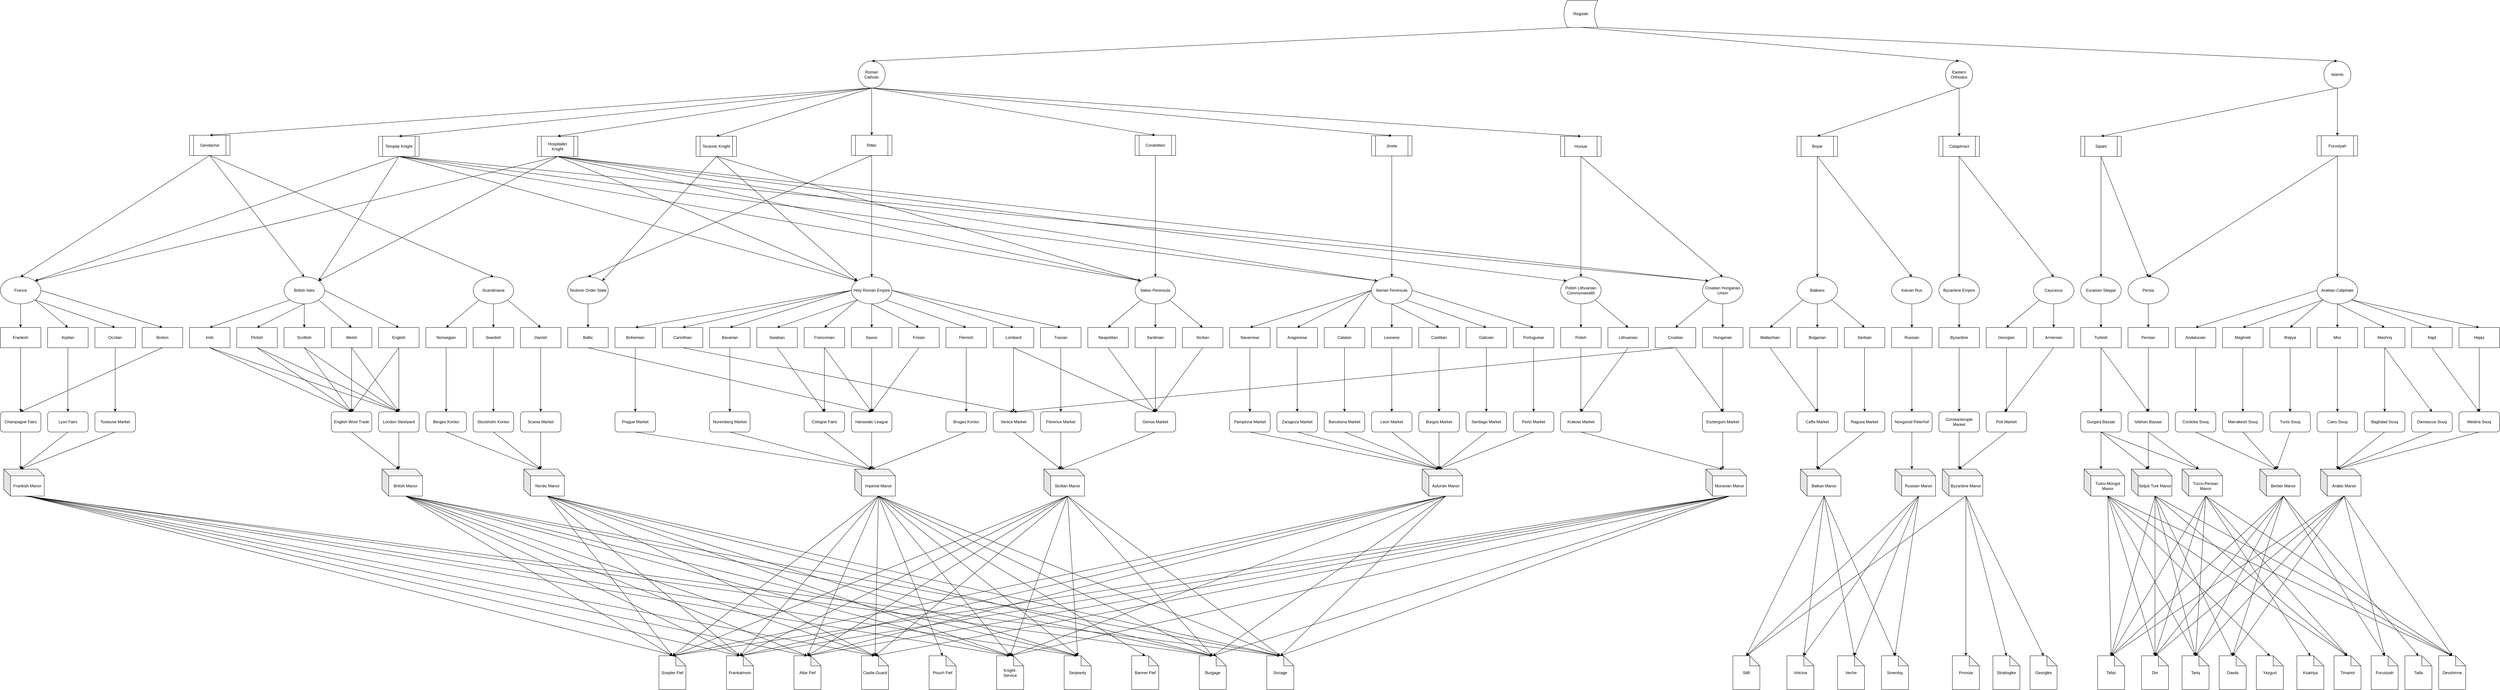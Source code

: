 <mxfile version="12.4.2" type="device" pages="1"><diagram id="MSfgZrR2DQkwZYVbeb3u" name="Page-1"><mxGraphModel dx="1422" dy="769" grid="1" gridSize="10" guides="1" tooltips="1" connect="1" arrows="1" fold="1" page="1" pageScale="1" pageWidth="827" pageHeight="1169" math="0" shadow="0"><root><mxCell id="0"/><mxCell id="1" parent="0"/><mxCell id="Ed0U6EYYrGuCuPbeBadH-1" value="Bohemian" style="rounded=0;whiteSpace=wrap;html=1;" parent="1" vertex="1"><mxGeometry x="1820" y="970" width="120" height="60" as="geometry"/></mxCell><mxCell id="Ed0U6EYYrGuCuPbeBadH-2" value="Bavarian" style="rounded=0;whiteSpace=wrap;html=1;" parent="1" vertex="1"><mxGeometry x="2100" y="970" width="120" height="60" as="geometry"/></mxCell><mxCell id="Ed0U6EYYrGuCuPbeBadH-3" value="Swabian" style="rounded=0;whiteSpace=wrap;html=1;" parent="1" vertex="1"><mxGeometry x="2240" y="970" width="120" height="60" as="geometry"/></mxCell><mxCell id="Ed0U6EYYrGuCuPbeBadH-4" value="Franconian" style="rounded=0;whiteSpace=wrap;html=1;" parent="1" vertex="1"><mxGeometry x="2380" y="970" width="120" height="60" as="geometry"/></mxCell><mxCell id="Ed0U6EYYrGuCuPbeBadH-5" value="Saxon" style="rounded=0;whiteSpace=wrap;html=1;" parent="1" vertex="1"><mxGeometry x="2520" y="970" width="120" height="60" as="geometry"/></mxCell><mxCell id="Ed0U6EYYrGuCuPbeBadH-6" value="Frisian" style="rounded=0;whiteSpace=wrap;html=1;" parent="1" vertex="1"><mxGeometry x="2660" y="970" width="120" height="60" as="geometry"/></mxCell><mxCell id="Ed0U6EYYrGuCuPbeBadH-7" value="Flemish" style="rounded=0;whiteSpace=wrap;html=1;" parent="1" vertex="1"><mxGeometry x="2800" y="970" width="120" height="60" as="geometry"/></mxCell><mxCell id="Ed0U6EYYrGuCuPbeBadH-8" value="Carinthian" style="rounded=0;whiteSpace=wrap;html=1;" parent="1" vertex="1"><mxGeometry x="1960" y="970" width="120" height="60" as="geometry"/></mxCell><mxCell id="Ed0U6EYYrGuCuPbeBadH-9" value="Holy Roman Empire" style="ellipse;whiteSpace=wrap;html=1;" parent="1" vertex="1"><mxGeometry x="2520" y="820" width="120" height="80" as="geometry"/></mxCell><mxCell id="Ed0U6EYYrGuCuPbeBadH-10" value="Lombard" style="rounded=0;whiteSpace=wrap;html=1;" parent="1" vertex="1"><mxGeometry x="2940" y="970" width="120" height="60" as="geometry"/></mxCell><mxCell id="Ed0U6EYYrGuCuPbeBadH-11" value="Tuscan" style="rounded=0;whiteSpace=wrap;html=1;" parent="1" vertex="1"><mxGeometry x="3080" y="970" width="120" height="60" as="geometry"/></mxCell><mxCell id="Ed0U6EYYrGuCuPbeBadH-12" value="Neapolitan" style="rounded=0;whiteSpace=wrap;html=1;" parent="1" vertex="1"><mxGeometry x="3220" y="970" width="120" height="60" as="geometry"/></mxCell><mxCell id="Ed0U6EYYrGuCuPbeBadH-13" value="Sardinian" style="rounded=0;whiteSpace=wrap;html=1;" parent="1" vertex="1"><mxGeometry x="3360" y="970" width="120" height="60" as="geometry"/></mxCell><mxCell id="Ed0U6EYYrGuCuPbeBadH-14" value="Sicilian" style="rounded=0;whiteSpace=wrap;html=1;" parent="1" vertex="1"><mxGeometry x="3500" y="970" width="120" height="60" as="geometry"/></mxCell><mxCell id="Ed0U6EYYrGuCuPbeBadH-15" value="Italian Peninsula" style="ellipse;whiteSpace=wrap;html=1;" parent="1" vertex="1"><mxGeometry x="3360" y="820" width="120" height="80" as="geometry"/></mxCell><mxCell id="Ed0U6EYYrGuCuPbeBadH-16" value="Teutonic Order State" style="ellipse;whiteSpace=wrap;html=1;" parent="1" vertex="1"><mxGeometry x="1680" y="820" width="120" height="80" as="geometry"/></mxCell><mxCell id="Ed0U6EYYrGuCuPbeBadH-17" value="Baltic" style="rounded=0;whiteSpace=wrap;html=1;" parent="1" vertex="1"><mxGeometry x="1680" y="970" width="120" height="60" as="geometry"/></mxCell><mxCell id="Ed0U6EYYrGuCuPbeBadH-18" value="Danish" style="rounded=0;whiteSpace=wrap;html=1;" parent="1" vertex="1"><mxGeometry x="1540" y="970" width="120" height="60" as="geometry"/></mxCell><mxCell id="Ed0U6EYYrGuCuPbeBadH-19" value="Swedish" style="rounded=0;whiteSpace=wrap;html=1;" parent="1" vertex="1"><mxGeometry x="1400" y="970" width="120" height="60" as="geometry"/></mxCell><mxCell id="Ed0U6EYYrGuCuPbeBadH-20" value="Norwegian" style="rounded=0;whiteSpace=wrap;html=1;" parent="1" vertex="1"><mxGeometry x="1260" y="970" width="120" height="60" as="geometry"/></mxCell><mxCell id="Ed0U6EYYrGuCuPbeBadH-21" value="Scandinavia" style="ellipse;whiteSpace=wrap;html=1;" parent="1" vertex="1"><mxGeometry x="1400" y="820" width="120" height="80" as="geometry"/></mxCell><mxCell id="Ed0U6EYYrGuCuPbeBadH-22" value="" style="endArrow=classic;html=1;entryX=0.5;entryY=0;entryDx=0;entryDy=0;exitX=1;exitY=1;exitDx=0;exitDy=0;" parent="1" source="Ed0U6EYYrGuCuPbeBadH-21" target="Ed0U6EYYrGuCuPbeBadH-18" edge="1"><mxGeometry width="50" height="50" relative="1" as="geometry"><mxPoint x="1260" y="1100" as="sourcePoint"/><mxPoint x="1310" y="1050" as="targetPoint"/></mxGeometry></mxCell><mxCell id="Ed0U6EYYrGuCuPbeBadH-23" value="" style="endArrow=classic;html=1;entryX=0.5;entryY=0;entryDx=0;entryDy=0;exitX=0.5;exitY=1;exitDx=0;exitDy=0;" parent="1" source="Ed0U6EYYrGuCuPbeBadH-21" target="Ed0U6EYYrGuCuPbeBadH-19" edge="1"><mxGeometry width="50" height="50" relative="1" as="geometry"><mxPoint x="1260" y="1100" as="sourcePoint"/><mxPoint x="1310" y="1050" as="targetPoint"/></mxGeometry></mxCell><mxCell id="Ed0U6EYYrGuCuPbeBadH-24" value="" style="endArrow=classic;html=1;entryX=0.5;entryY=0;entryDx=0;entryDy=0;exitX=0;exitY=1;exitDx=0;exitDy=0;" parent="1" source="Ed0U6EYYrGuCuPbeBadH-21" target="Ed0U6EYYrGuCuPbeBadH-20" edge="1"><mxGeometry width="50" height="50" relative="1" as="geometry"><mxPoint x="1260" y="1100" as="sourcePoint"/><mxPoint x="1310" y="1050" as="targetPoint"/></mxGeometry></mxCell><mxCell id="Ed0U6EYYrGuCuPbeBadH-25" value="" style="endArrow=classic;html=1;entryX=0.5;entryY=0;entryDx=0;entryDy=0;exitX=0.5;exitY=1;exitDx=0;exitDy=0;" parent="1" source="Ed0U6EYYrGuCuPbeBadH-16" target="Ed0U6EYYrGuCuPbeBadH-17" edge="1"><mxGeometry width="50" height="50" relative="1" as="geometry"><mxPoint x="1260" y="1100" as="sourcePoint"/><mxPoint x="1310" y="1050" as="targetPoint"/></mxGeometry></mxCell><mxCell id="Ed0U6EYYrGuCuPbeBadH-26" value="" style="endArrow=classic;html=1;entryX=0.5;entryY=0;entryDx=0;entryDy=0;exitX=0;exitY=0.5;exitDx=0;exitDy=0;" parent="1" source="Ed0U6EYYrGuCuPbeBadH-9" target="Ed0U6EYYrGuCuPbeBadH-1" edge="1"><mxGeometry width="50" height="50" relative="1" as="geometry"><mxPoint x="1750" y="1100" as="sourcePoint"/><mxPoint x="1800" y="1050" as="targetPoint"/></mxGeometry></mxCell><mxCell id="Ed0U6EYYrGuCuPbeBadH-27" value="" style="endArrow=classic;html=1;entryX=0.5;entryY=0;entryDx=0;entryDy=0;exitX=0;exitY=0.5;exitDx=0;exitDy=0;" parent="1" source="Ed0U6EYYrGuCuPbeBadH-9" target="Ed0U6EYYrGuCuPbeBadH-8" edge="1"><mxGeometry width="50" height="50" relative="1" as="geometry"><mxPoint x="1750" y="1100" as="sourcePoint"/><mxPoint x="1800" y="1050" as="targetPoint"/></mxGeometry></mxCell><mxCell id="Ed0U6EYYrGuCuPbeBadH-28" value="" style="endArrow=classic;html=1;entryX=0.5;entryY=0;entryDx=0;entryDy=0;exitX=0;exitY=0.5;exitDx=0;exitDy=0;" parent="1" source="Ed0U6EYYrGuCuPbeBadH-9" target="Ed0U6EYYrGuCuPbeBadH-2" edge="1"><mxGeometry width="50" height="50" relative="1" as="geometry"><mxPoint x="2480" y="860" as="sourcePoint"/><mxPoint x="1800" y="1050" as="targetPoint"/></mxGeometry></mxCell><mxCell id="Ed0U6EYYrGuCuPbeBadH-29" value="" style="endArrow=classic;html=1;exitX=0;exitY=1;exitDx=0;exitDy=0;entryX=0.5;entryY=0;entryDx=0;entryDy=0;" parent="1" source="Ed0U6EYYrGuCuPbeBadH-9" target="Ed0U6EYYrGuCuPbeBadH-3" edge="1"><mxGeometry width="50" height="50" relative="1" as="geometry"><mxPoint x="2160" y="1100" as="sourcePoint"/><mxPoint x="2210" y="1050" as="targetPoint"/></mxGeometry></mxCell><mxCell id="Ed0U6EYYrGuCuPbeBadH-30" value="" style="endArrow=classic;html=1;entryX=0.5;entryY=0;entryDx=0;entryDy=0;exitX=0;exitY=1;exitDx=0;exitDy=0;" parent="1" source="Ed0U6EYYrGuCuPbeBadH-9" target="Ed0U6EYYrGuCuPbeBadH-4" edge="1"><mxGeometry width="50" height="50" relative="1" as="geometry"><mxPoint x="2160" y="1100" as="sourcePoint"/><mxPoint x="2210" y="1050" as="targetPoint"/></mxGeometry></mxCell><mxCell id="Ed0U6EYYrGuCuPbeBadH-31" value="" style="endArrow=classic;html=1;entryX=0.5;entryY=0;entryDx=0;entryDy=0;exitX=0.5;exitY=1;exitDx=0;exitDy=0;" parent="1" source="Ed0U6EYYrGuCuPbeBadH-9" target="Ed0U6EYYrGuCuPbeBadH-5" edge="1"><mxGeometry width="50" height="50" relative="1" as="geometry"><mxPoint x="2550" y="920" as="sourcePoint"/><mxPoint x="2300" y="1050" as="targetPoint"/></mxGeometry></mxCell><mxCell id="Ed0U6EYYrGuCuPbeBadH-32" value="" style="endArrow=classic;html=1;entryX=0.5;entryY=0;entryDx=0;entryDy=0;exitX=0.5;exitY=1;exitDx=0;exitDy=0;" parent="1" source="Ed0U6EYYrGuCuPbeBadH-9" target="Ed0U6EYYrGuCuPbeBadH-6" edge="1"><mxGeometry width="50" height="50" relative="1" as="geometry"><mxPoint x="2555" y="1130" as="sourcePoint"/><mxPoint x="2605" y="1080" as="targetPoint"/></mxGeometry></mxCell><mxCell id="Ed0U6EYYrGuCuPbeBadH-33" value="" style="endArrow=classic;html=1;entryX=0.5;entryY=0;entryDx=0;entryDy=0;exitX=1;exitY=1;exitDx=0;exitDy=0;" parent="1" source="Ed0U6EYYrGuCuPbeBadH-9" target="Ed0U6EYYrGuCuPbeBadH-7" edge="1"><mxGeometry width="50" height="50" relative="1" as="geometry"><mxPoint x="2270" y="1100" as="sourcePoint"/><mxPoint x="2320" y="1050" as="targetPoint"/></mxGeometry></mxCell><mxCell id="Ed0U6EYYrGuCuPbeBadH-34" value="" style="endArrow=classic;html=1;entryX=0.5;entryY=0;entryDx=0;entryDy=0;exitX=1;exitY=0.5;exitDx=0;exitDy=0;" parent="1" source="Ed0U6EYYrGuCuPbeBadH-9" target="Ed0U6EYYrGuCuPbeBadH-10" edge="1"><mxGeometry width="50" height="50" relative="1" as="geometry"><mxPoint x="2270" y="1100" as="sourcePoint"/><mxPoint x="2320" y="1050" as="targetPoint"/></mxGeometry></mxCell><mxCell id="Ed0U6EYYrGuCuPbeBadH-35" value="" style="endArrow=classic;html=1;entryX=0.5;entryY=0;entryDx=0;entryDy=0;exitX=1;exitY=0.5;exitDx=0;exitDy=0;" parent="1" source="Ed0U6EYYrGuCuPbeBadH-9" target="Ed0U6EYYrGuCuPbeBadH-11" edge="1"><mxGeometry width="50" height="50" relative="1" as="geometry"><mxPoint x="2270" y="1100" as="sourcePoint"/><mxPoint x="2320" y="1050" as="targetPoint"/></mxGeometry></mxCell><mxCell id="Ed0U6EYYrGuCuPbeBadH-36" value="" style="endArrow=classic;html=1;entryX=0.5;entryY=0;entryDx=0;entryDy=0;exitX=0;exitY=1;exitDx=0;exitDy=0;" parent="1" source="Ed0U6EYYrGuCuPbeBadH-15" target="Ed0U6EYYrGuCuPbeBadH-12" edge="1"><mxGeometry width="50" height="50" relative="1" as="geometry"><mxPoint x="2790" y="1100" as="sourcePoint"/><mxPoint x="2840" y="1050" as="targetPoint"/></mxGeometry></mxCell><mxCell id="Ed0U6EYYrGuCuPbeBadH-37" value="" style="endArrow=classic;html=1;entryX=0.5;entryY=0;entryDx=0;entryDy=0;exitX=0.5;exitY=1;exitDx=0;exitDy=0;" parent="1" source="Ed0U6EYYrGuCuPbeBadH-15" target="Ed0U6EYYrGuCuPbeBadH-13" edge="1"><mxGeometry width="50" height="50" relative="1" as="geometry"><mxPoint x="2790" y="1100" as="sourcePoint"/><mxPoint x="2840" y="1050" as="targetPoint"/></mxGeometry></mxCell><mxCell id="Ed0U6EYYrGuCuPbeBadH-38" value="" style="endArrow=classic;html=1;entryX=0.5;entryY=0;entryDx=0;entryDy=0;exitX=1;exitY=1;exitDx=0;exitDy=0;" parent="1" source="Ed0U6EYYrGuCuPbeBadH-15" target="Ed0U6EYYrGuCuPbeBadH-14" edge="1"><mxGeometry width="50" height="50" relative="1" as="geometry"><mxPoint x="2790" y="1100" as="sourcePoint"/><mxPoint x="2840" y="1050" as="targetPoint"/></mxGeometry></mxCell><mxCell id="Ed0U6EYYrGuCuPbeBadH-39" value="Navarrese" style="rounded=0;whiteSpace=wrap;html=1;" parent="1" vertex="1"><mxGeometry x="3640" y="970" width="120" height="60" as="geometry"/></mxCell><mxCell id="Ed0U6EYYrGuCuPbeBadH-40" value="Aragonese" style="rounded=0;whiteSpace=wrap;html=1;" parent="1" vertex="1"><mxGeometry x="3780" y="970" width="120" height="60" as="geometry"/></mxCell><mxCell id="Ed0U6EYYrGuCuPbeBadH-41" value="Catalan" style="rounded=0;whiteSpace=wrap;html=1;" parent="1" vertex="1"><mxGeometry x="3920" y="970" width="120" height="60" as="geometry"/></mxCell><mxCell id="Ed0U6EYYrGuCuPbeBadH-42" value="Leonese" style="rounded=0;whiteSpace=wrap;html=1;" parent="1" vertex="1"><mxGeometry x="4060" y="970" width="120" height="60" as="geometry"/></mxCell><mxCell id="Ed0U6EYYrGuCuPbeBadH-43" value="Castilian" style="rounded=0;whiteSpace=wrap;html=1;" parent="1" vertex="1"><mxGeometry x="4200" y="970" width="120" height="60" as="geometry"/></mxCell><mxCell id="Ed0U6EYYrGuCuPbeBadH-44" value="Galician" style="rounded=0;whiteSpace=wrap;html=1;" parent="1" vertex="1"><mxGeometry x="4340" y="970" width="120" height="60" as="geometry"/></mxCell><mxCell id="Ed0U6EYYrGuCuPbeBadH-45" value="Portuguese" style="rounded=0;whiteSpace=wrap;html=1;" parent="1" vertex="1"><mxGeometry x="4480" y="970" width="120" height="60" as="geometry"/></mxCell><mxCell id="Ed0U6EYYrGuCuPbeBadH-46" value="Polish" style="rounded=0;whiteSpace=wrap;html=1;" parent="1" vertex="1"><mxGeometry x="4620" y="970" width="120" height="60" as="geometry"/></mxCell><mxCell id="Ed0U6EYYrGuCuPbeBadH-47" value="Lithuanian" style="rounded=0;whiteSpace=wrap;html=1;" parent="1" vertex="1"><mxGeometry x="4760" y="970" width="120" height="60" as="geometry"/></mxCell><mxCell id="Ed0U6EYYrGuCuPbeBadH-48" value="Croatian" style="rounded=0;whiteSpace=wrap;html=1;" parent="1" vertex="1"><mxGeometry x="4900" y="970" width="120" height="60" as="geometry"/></mxCell><mxCell id="Ed0U6EYYrGuCuPbeBadH-49" value="Hungarian" style="rounded=0;whiteSpace=wrap;html=1;" parent="1" vertex="1"><mxGeometry x="5040" y="970" width="120" height="60" as="geometry"/></mxCell><mxCell id="Ed0U6EYYrGuCuPbeBadH-50" value="Iberian Peninsula" style="ellipse;whiteSpace=wrap;html=1;" parent="1" vertex="1"><mxGeometry x="4060" y="820" width="120" height="80" as="geometry"/></mxCell><mxCell id="Ed0U6EYYrGuCuPbeBadH-51" value="" style="endArrow=classic;html=1;entryX=0.5;entryY=0;entryDx=0;entryDy=0;exitX=0;exitY=0.5;exitDx=0;exitDy=0;" parent="1" source="Ed0U6EYYrGuCuPbeBadH-50" target="Ed0U6EYYrGuCuPbeBadH-39" edge="1"><mxGeometry width="50" height="50" relative="1" as="geometry"><mxPoint x="3310" y="1100" as="sourcePoint"/><mxPoint x="3360" y="1050" as="targetPoint"/></mxGeometry></mxCell><mxCell id="Ed0U6EYYrGuCuPbeBadH-52" value="" style="endArrow=classic;html=1;entryX=0.5;entryY=0;entryDx=0;entryDy=0;exitX=0;exitY=0.5;exitDx=0;exitDy=0;" parent="1" source="Ed0U6EYYrGuCuPbeBadH-50" target="Ed0U6EYYrGuCuPbeBadH-40" edge="1"><mxGeometry width="50" height="50" relative="1" as="geometry"><mxPoint x="3310" y="1100" as="sourcePoint"/><mxPoint x="3360" y="1050" as="targetPoint"/></mxGeometry></mxCell><mxCell id="Ed0U6EYYrGuCuPbeBadH-53" value="" style="endArrow=classic;html=1;entryX=0.5;entryY=0;entryDx=0;entryDy=0;exitX=0;exitY=0.5;exitDx=0;exitDy=0;" parent="1" source="Ed0U6EYYrGuCuPbeBadH-50" target="Ed0U6EYYrGuCuPbeBadH-41" edge="1"><mxGeometry width="50" height="50" relative="1" as="geometry"><mxPoint x="3310" y="1100" as="sourcePoint"/><mxPoint x="3360" y="1050" as="targetPoint"/></mxGeometry></mxCell><mxCell id="Ed0U6EYYrGuCuPbeBadH-54" value="" style="endArrow=classic;html=1;entryX=0.5;entryY=0;entryDx=0;entryDy=0;" parent="1" source="Ed0U6EYYrGuCuPbeBadH-50" target="Ed0U6EYYrGuCuPbeBadH-42" edge="1"><mxGeometry width="50" height="50" relative="1" as="geometry"><mxPoint x="3310" y="1100" as="sourcePoint"/><mxPoint x="3360" y="1050" as="targetPoint"/></mxGeometry></mxCell><mxCell id="Ed0U6EYYrGuCuPbeBadH-55" value="" style="endArrow=classic;html=1;entryX=0.5;entryY=0;entryDx=0;entryDy=0;exitX=0.5;exitY=1;exitDx=0;exitDy=0;" parent="1" source="Ed0U6EYYrGuCuPbeBadH-50" target="Ed0U6EYYrGuCuPbeBadH-43" edge="1"><mxGeometry width="50" height="50" relative="1" as="geometry"><mxPoint x="3880" y="1100" as="sourcePoint"/><mxPoint x="3930" y="1050" as="targetPoint"/></mxGeometry></mxCell><mxCell id="Ed0U6EYYrGuCuPbeBadH-56" value="" style="endArrow=classic;html=1;entryX=0.5;entryY=0;entryDx=0;entryDy=0;exitX=1;exitY=1;exitDx=0;exitDy=0;" parent="1" source="Ed0U6EYYrGuCuPbeBadH-50" target="Ed0U6EYYrGuCuPbeBadH-44" edge="1"><mxGeometry width="50" height="50" relative="1" as="geometry"><mxPoint x="3880" y="1100" as="sourcePoint"/><mxPoint x="3930" y="1050" as="targetPoint"/></mxGeometry></mxCell><mxCell id="Ed0U6EYYrGuCuPbeBadH-57" value="" style="endArrow=classic;html=1;entryX=0.5;entryY=0;entryDx=0;entryDy=0;exitX=1;exitY=0.5;exitDx=0;exitDy=0;" parent="1" source="Ed0U6EYYrGuCuPbeBadH-50" target="Ed0U6EYYrGuCuPbeBadH-45" edge="1"><mxGeometry width="50" height="50" relative="1" as="geometry"><mxPoint x="3880" y="1100" as="sourcePoint"/><mxPoint x="3930" y="1050" as="targetPoint"/></mxGeometry></mxCell><mxCell id="Ed0U6EYYrGuCuPbeBadH-58" value="Polish Lithuanian Commonwealth" style="ellipse;whiteSpace=wrap;html=1;" parent="1" vertex="1"><mxGeometry x="4620" y="820" width="120" height="80" as="geometry"/></mxCell><mxCell id="Ed0U6EYYrGuCuPbeBadH-59" value="Croatian Hungarian Union" style="ellipse;whiteSpace=wrap;html=1;" parent="1" vertex="1"><mxGeometry x="5040" y="820" width="120" height="80" as="geometry"/></mxCell><mxCell id="Ed0U6EYYrGuCuPbeBadH-60" value="" style="endArrow=classic;html=1;entryX=0.5;entryY=0;entryDx=0;entryDy=0;exitX=0.5;exitY=1;exitDx=0;exitDy=0;" parent="1" source="Ed0U6EYYrGuCuPbeBadH-58" target="Ed0U6EYYrGuCuPbeBadH-46" edge="1"><mxGeometry width="50" height="50" relative="1" as="geometry"><mxPoint x="4120" y="1100" as="sourcePoint"/><mxPoint x="4170" y="1050" as="targetPoint"/></mxGeometry></mxCell><mxCell id="Ed0U6EYYrGuCuPbeBadH-61" value="" style="endArrow=classic;html=1;entryX=0.5;entryY=0;entryDx=0;entryDy=0;exitX=1;exitY=1;exitDx=0;exitDy=0;" parent="1" source="Ed0U6EYYrGuCuPbeBadH-58" target="Ed0U6EYYrGuCuPbeBadH-47" edge="1"><mxGeometry width="50" height="50" relative="1" as="geometry"><mxPoint x="4120" y="1100" as="sourcePoint"/><mxPoint x="4170" y="1050" as="targetPoint"/></mxGeometry></mxCell><mxCell id="Ed0U6EYYrGuCuPbeBadH-62" value="" style="endArrow=classic;html=1;entryX=0.5;entryY=0;entryDx=0;entryDy=0;exitX=0;exitY=1;exitDx=0;exitDy=0;" parent="1" source="Ed0U6EYYrGuCuPbeBadH-59" target="Ed0U6EYYrGuCuPbeBadH-48" edge="1"><mxGeometry width="50" height="50" relative="1" as="geometry"><mxPoint x="4120" y="1100" as="sourcePoint"/><mxPoint x="4170" y="1050" as="targetPoint"/></mxGeometry></mxCell><mxCell id="Ed0U6EYYrGuCuPbeBadH-63" value="" style="endArrow=classic;html=1;entryX=0.5;entryY=0;entryDx=0;entryDy=0;exitX=0.5;exitY=1;exitDx=0;exitDy=0;" parent="1" source="Ed0U6EYYrGuCuPbeBadH-59" target="Ed0U6EYYrGuCuPbeBadH-49" edge="1"><mxGeometry width="50" height="50" relative="1" as="geometry"><mxPoint x="4120" y="1100" as="sourcePoint"/><mxPoint x="4170" y="1050" as="targetPoint"/></mxGeometry></mxCell><mxCell id="Ed0U6EYYrGuCuPbeBadH-64" value="Wallachian" style="rounded=0;whiteSpace=wrap;html=1;" parent="1" vertex="1"><mxGeometry x="5180" y="970" width="120" height="60" as="geometry"/></mxCell><mxCell id="Ed0U6EYYrGuCuPbeBadH-65" value="Bulgarian" style="rounded=0;whiteSpace=wrap;html=1;" parent="1" vertex="1"><mxGeometry x="5320" y="970" width="120" height="60" as="geometry"/></mxCell><mxCell id="Ed0U6EYYrGuCuPbeBadH-66" value="Serbian" style="rounded=0;whiteSpace=wrap;html=1;" parent="1" vertex="1"><mxGeometry x="5460" y="970" width="120" height="60" as="geometry"/></mxCell><mxCell id="Ed0U6EYYrGuCuPbeBadH-67" value="Russian" style="rounded=0;whiteSpace=wrap;html=1;" parent="1" vertex="1"><mxGeometry x="5600" y="970" width="120" height="60" as="geometry"/></mxCell><mxCell id="Ed0U6EYYrGuCuPbeBadH-68" value="Byzantine" style="rounded=0;whiteSpace=wrap;html=1;" parent="1" vertex="1"><mxGeometry x="5740" y="970" width="120" height="60" as="geometry"/></mxCell><mxCell id="Ed0U6EYYrGuCuPbeBadH-69" value="Georgian" style="rounded=0;whiteSpace=wrap;html=1;" parent="1" vertex="1"><mxGeometry x="5880" y="970" width="120" height="60" as="geometry"/></mxCell><mxCell id="Ed0U6EYYrGuCuPbeBadH-70" value="Armenian" style="rounded=0;whiteSpace=wrap;html=1;" parent="1" vertex="1"><mxGeometry x="6020" y="970" width="120" height="60" as="geometry"/></mxCell><mxCell id="Ed0U6EYYrGuCuPbeBadH-71" value="Balkans" style="ellipse;whiteSpace=wrap;html=1;" parent="1" vertex="1"><mxGeometry x="5320" y="820" width="120" height="80" as="geometry"/></mxCell><mxCell id="Ed0U6EYYrGuCuPbeBadH-72" value="Byzantine Empire" style="ellipse;whiteSpace=wrap;html=1;" parent="1" vertex="1"><mxGeometry x="5740" y="820" width="120" height="80" as="geometry"/></mxCell><mxCell id="Ed0U6EYYrGuCuPbeBadH-73" value="Caucasus" style="ellipse;whiteSpace=wrap;html=1;" parent="1" vertex="1"><mxGeometry x="6020" y="820" width="120" height="80" as="geometry"/></mxCell><mxCell id="Ed0U6EYYrGuCuPbeBadH-74" value="" style="endArrow=classic;html=1;entryX=0.5;entryY=0;entryDx=0;entryDy=0;exitX=0;exitY=1;exitDx=0;exitDy=0;" parent="1" source="Ed0U6EYYrGuCuPbeBadH-71" target="Ed0U6EYYrGuCuPbeBadH-64" edge="1"><mxGeometry width="50" height="50" relative="1" as="geometry"><mxPoint x="4790" y="1100" as="sourcePoint"/><mxPoint x="4840" y="1050" as="targetPoint"/></mxGeometry></mxCell><mxCell id="Ed0U6EYYrGuCuPbeBadH-75" value="" style="endArrow=classic;html=1;entryX=0.5;entryY=0;entryDx=0;entryDy=0;exitX=0.5;exitY=1;exitDx=0;exitDy=0;" parent="1" source="Ed0U6EYYrGuCuPbeBadH-71" target="Ed0U6EYYrGuCuPbeBadH-65" edge="1"><mxGeometry width="50" height="50" relative="1" as="geometry"><mxPoint x="5350" y="930" as="sourcePoint"/><mxPoint x="4650" y="1050" as="targetPoint"/></mxGeometry></mxCell><mxCell id="Ed0U6EYYrGuCuPbeBadH-76" value="" style="endArrow=classic;html=1;entryX=0.5;entryY=0;entryDx=0;entryDy=0;exitX=1;exitY=1;exitDx=0;exitDy=0;" parent="1" source="Ed0U6EYYrGuCuPbeBadH-71" target="Ed0U6EYYrGuCuPbeBadH-66" edge="1"><mxGeometry width="50" height="50" relative="1" as="geometry"><mxPoint x="4600" y="1100" as="sourcePoint"/><mxPoint x="4650" y="1050" as="targetPoint"/></mxGeometry></mxCell><mxCell id="Ed0U6EYYrGuCuPbeBadH-77" value="" style="endArrow=classic;html=1;entryX=0.5;entryY=0;entryDx=0;entryDy=0;exitX=0.5;exitY=1;exitDx=0;exitDy=0;" parent="1" source="Ed0U6EYYrGuCuPbeBadH-72" target="Ed0U6EYYrGuCuPbeBadH-68" edge="1"><mxGeometry width="50" height="50" relative="1" as="geometry"><mxPoint x="5250" y="1100" as="sourcePoint"/><mxPoint x="5300" y="1050" as="targetPoint"/></mxGeometry></mxCell><mxCell id="Ed0U6EYYrGuCuPbeBadH-78" value="Kievan Rus" style="ellipse;whiteSpace=wrap;html=1;" parent="1" vertex="1"><mxGeometry x="5600" y="820" width="120" height="80" as="geometry"/></mxCell><mxCell id="Ed0U6EYYrGuCuPbeBadH-79" value="" style="endArrow=classic;html=1;entryX=0.5;entryY=0;entryDx=0;entryDy=0;exitX=0.5;exitY=1;exitDx=0;exitDy=0;" parent="1" source="Ed0U6EYYrGuCuPbeBadH-78" target="Ed0U6EYYrGuCuPbeBadH-67" edge="1"><mxGeometry width="50" height="50" relative="1" as="geometry"><mxPoint x="5250" y="1100" as="sourcePoint"/><mxPoint x="5300" y="1050" as="targetPoint"/></mxGeometry></mxCell><mxCell id="Ed0U6EYYrGuCuPbeBadH-80" value="" style="endArrow=classic;html=1;entryX=0.5;entryY=0;entryDx=0;entryDy=0;exitX=0.5;exitY=1;exitDx=0;exitDy=0;" parent="1" source="Ed0U6EYYrGuCuPbeBadH-73" target="Ed0U6EYYrGuCuPbeBadH-70" edge="1"><mxGeometry width="50" height="50" relative="1" as="geometry"><mxPoint x="5090" y="1100" as="sourcePoint"/><mxPoint x="5140" y="1050" as="targetPoint"/></mxGeometry></mxCell><mxCell id="Ed0U6EYYrGuCuPbeBadH-81" value="" style="endArrow=classic;html=1;entryX=0.5;entryY=0;entryDx=0;entryDy=0;exitX=0;exitY=1;exitDx=0;exitDy=0;" parent="1" source="Ed0U6EYYrGuCuPbeBadH-73" target="Ed0U6EYYrGuCuPbeBadH-69" edge="1"><mxGeometry width="50" height="50" relative="1" as="geometry"><mxPoint x="4930" y="1100" as="sourcePoint"/><mxPoint x="4980" y="1050" as="targetPoint"/></mxGeometry></mxCell><mxCell id="Ed0U6EYYrGuCuPbeBadH-82" value="Turkish" style="rounded=0;whiteSpace=wrap;html=1;" parent="1" vertex="1"><mxGeometry x="6160" y="970" width="120" height="60" as="geometry"/></mxCell><mxCell id="Ed0U6EYYrGuCuPbeBadH-83" value="Persian" style="rounded=0;whiteSpace=wrap;html=1;" parent="1" vertex="1"><mxGeometry x="6300" y="970" width="120" height="60" as="geometry"/></mxCell><mxCell id="Ed0U6EYYrGuCuPbeBadH-84" value="Eurasian Steppe" style="ellipse;whiteSpace=wrap;html=1;" parent="1" vertex="1"><mxGeometry x="6160" y="820" width="120" height="80" as="geometry"/></mxCell><mxCell id="Ed0U6EYYrGuCuPbeBadH-85" value="Persia" style="ellipse;whiteSpace=wrap;html=1;" parent="1" vertex="1"><mxGeometry x="6300" y="820" width="120" height="80" as="geometry"/></mxCell><mxCell id="Ed0U6EYYrGuCuPbeBadH-86" value="" style="endArrow=classic;html=1;entryX=0.5;entryY=0;entryDx=0;entryDy=0;exitX=0.5;exitY=1;exitDx=0;exitDy=0;" parent="1" source="Ed0U6EYYrGuCuPbeBadH-84" target="Ed0U6EYYrGuCuPbeBadH-82" edge="1"><mxGeometry width="50" height="50" relative="1" as="geometry"><mxPoint x="5560" y="1100" as="sourcePoint"/><mxPoint x="5610" y="1050" as="targetPoint"/></mxGeometry></mxCell><mxCell id="Ed0U6EYYrGuCuPbeBadH-87" value="" style="endArrow=classic;html=1;entryX=0.5;entryY=0;entryDx=0;entryDy=0;exitX=0.5;exitY=1;exitDx=0;exitDy=0;" parent="1" source="Ed0U6EYYrGuCuPbeBadH-85" target="Ed0U6EYYrGuCuPbeBadH-83" edge="1"><mxGeometry width="50" height="50" relative="1" as="geometry"><mxPoint x="5560" y="1100" as="sourcePoint"/><mxPoint x="5610" y="1050" as="targetPoint"/></mxGeometry></mxCell><mxCell id="Ed0U6EYYrGuCuPbeBadH-88" value="Andalucian" style="rounded=0;whiteSpace=wrap;html=1;" parent="1" vertex="1"><mxGeometry x="6440" y="970" width="120" height="60" as="geometry"/></mxCell><mxCell id="Ed0U6EYYrGuCuPbeBadH-89" value="Maghreb" style="rounded=0;whiteSpace=wrap;html=1;" parent="1" vertex="1"><mxGeometry x="6580" y="970" width="120" height="60" as="geometry"/></mxCell><mxCell id="Ed0U6EYYrGuCuPbeBadH-90" value="Ifriqiya" style="rounded=0;whiteSpace=wrap;html=1;" parent="1" vertex="1"><mxGeometry x="6720" y="970" width="120" height="60" as="geometry"/></mxCell><mxCell id="Ed0U6EYYrGuCuPbeBadH-91" value="Misr" style="rounded=0;whiteSpace=wrap;html=1;" parent="1" vertex="1"><mxGeometry x="6860" y="970" width="120" height="60" as="geometry"/></mxCell><mxCell id="Ed0U6EYYrGuCuPbeBadH-92" value="Najd" style="rounded=0;whiteSpace=wrap;html=1;" parent="1" vertex="1"><mxGeometry x="7140" y="970" width="120" height="60" as="geometry"/></mxCell><mxCell id="Ed0U6EYYrGuCuPbeBadH-93" value="Hejaz" style="rounded=0;whiteSpace=wrap;html=1;" parent="1" vertex="1"><mxGeometry x="7280" y="970" width="120" height="60" as="geometry"/></mxCell><mxCell id="Ed0U6EYYrGuCuPbeBadH-94" value="Mashriq" style="rounded=0;whiteSpace=wrap;html=1;" parent="1" vertex="1"><mxGeometry x="7000" y="970" width="120" height="60" as="geometry"/></mxCell><mxCell id="Ed0U6EYYrGuCuPbeBadH-95" value="Arabian Caliphate" style="ellipse;whiteSpace=wrap;html=1;" parent="1" vertex="1"><mxGeometry x="6860" y="820" width="120" height="80" as="geometry"/></mxCell><mxCell id="Ed0U6EYYrGuCuPbeBadH-96" value="" style="endArrow=classic;html=1;entryX=0.5;entryY=0;entryDx=0;entryDy=0;exitX=0;exitY=0.5;exitDx=0;exitDy=0;" parent="1" source="Ed0U6EYYrGuCuPbeBadH-95" target="Ed0U6EYYrGuCuPbeBadH-88" edge="1"><mxGeometry width="50" height="50" relative="1" as="geometry"><mxPoint x="6300" y="1100" as="sourcePoint"/><mxPoint x="6350" y="1050" as="targetPoint"/></mxGeometry></mxCell><mxCell id="Ed0U6EYYrGuCuPbeBadH-97" value="" style="endArrow=classic;html=1;entryX=0.5;entryY=0;entryDx=0;entryDy=0;exitX=0;exitY=1;exitDx=0;exitDy=0;" parent="1" source="Ed0U6EYYrGuCuPbeBadH-95" target="Ed0U6EYYrGuCuPbeBadH-89" edge="1"><mxGeometry width="50" height="50" relative="1" as="geometry"><mxPoint x="6300" y="1100" as="sourcePoint"/><mxPoint x="6350" y="1050" as="targetPoint"/></mxGeometry></mxCell><mxCell id="Ed0U6EYYrGuCuPbeBadH-98" value="" style="endArrow=classic;html=1;entryX=0.5;entryY=0;entryDx=0;entryDy=0;exitX=0;exitY=1;exitDx=0;exitDy=0;" parent="1" source="Ed0U6EYYrGuCuPbeBadH-95" target="Ed0U6EYYrGuCuPbeBadH-90" edge="1"><mxGeometry width="50" height="50" relative="1" as="geometry"><mxPoint x="6300" y="1100" as="sourcePoint"/><mxPoint x="6350" y="1050" as="targetPoint"/></mxGeometry></mxCell><mxCell id="Ed0U6EYYrGuCuPbeBadH-99" value="" style="endArrow=classic;html=1;entryX=0.5;entryY=0;entryDx=0;entryDy=0;" parent="1" source="Ed0U6EYYrGuCuPbeBadH-95" target="Ed0U6EYYrGuCuPbeBadH-91" edge="1"><mxGeometry width="50" height="50" relative="1" as="geometry"><mxPoint x="6300" y="1100" as="sourcePoint"/><mxPoint x="6350" y="1050" as="targetPoint"/></mxGeometry></mxCell><mxCell id="Ed0U6EYYrGuCuPbeBadH-100" value="" style="endArrow=classic;html=1;entryX=0.5;entryY=0;entryDx=0;entryDy=0;" parent="1" target="Ed0U6EYYrGuCuPbeBadH-94" edge="1"><mxGeometry width="50" height="50" relative="1" as="geometry"><mxPoint x="6920" y="900" as="sourcePoint"/><mxPoint x="6350" y="1050" as="targetPoint"/></mxGeometry></mxCell><mxCell id="Ed0U6EYYrGuCuPbeBadH-101" value="" style="endArrow=classic;html=1;entryX=0.5;entryY=0;entryDx=0;entryDy=0;exitX=1;exitY=1;exitDx=0;exitDy=0;" parent="1" source="Ed0U6EYYrGuCuPbeBadH-95" target="Ed0U6EYYrGuCuPbeBadH-92" edge="1"><mxGeometry width="50" height="50" relative="1" as="geometry"><mxPoint x="6300" y="1100" as="sourcePoint"/><mxPoint x="6350" y="1050" as="targetPoint"/></mxGeometry></mxCell><mxCell id="Ed0U6EYYrGuCuPbeBadH-102" value="" style="endArrow=classic;html=1;entryX=0.5;entryY=0;entryDx=0;entryDy=0;exitX=1;exitY=1;exitDx=0;exitDy=0;" parent="1" source="Ed0U6EYYrGuCuPbeBadH-95" target="Ed0U6EYYrGuCuPbeBadH-93" edge="1"><mxGeometry width="50" height="50" relative="1" as="geometry"><mxPoint x="6300" y="1100" as="sourcePoint"/><mxPoint x="6350" y="1050" as="targetPoint"/></mxGeometry></mxCell><mxCell id="Ed0U6EYYrGuCuPbeBadH-103" value="English" style="rounded=0;whiteSpace=wrap;html=1;" parent="1" vertex="1"><mxGeometry x="1120" y="970" width="120" height="60" as="geometry"/></mxCell><mxCell id="Ed0U6EYYrGuCuPbeBadH-104" value="Welsh" style="rounded=0;whiteSpace=wrap;html=1;" parent="1" vertex="1"><mxGeometry x="980" y="970" width="120" height="60" as="geometry"/></mxCell><mxCell id="Ed0U6EYYrGuCuPbeBadH-105" value="Scottish" style="rounded=0;whiteSpace=wrap;html=1;" parent="1" vertex="1"><mxGeometry x="840" y="970" width="120" height="60" as="geometry"/></mxCell><mxCell id="Ed0U6EYYrGuCuPbeBadH-106" value="Pictish" style="rounded=0;whiteSpace=wrap;html=1;" parent="1" vertex="1"><mxGeometry x="700" y="970" width="120" height="60" as="geometry"/></mxCell><mxCell id="Ed0U6EYYrGuCuPbeBadH-107" value="Irish" style="rounded=0;whiteSpace=wrap;html=1;" parent="1" vertex="1"><mxGeometry x="560" y="970" width="120" height="60" as="geometry"/></mxCell><mxCell id="Ed0U6EYYrGuCuPbeBadH-108" value="British Isles" style="ellipse;whiteSpace=wrap;html=1;" parent="1" vertex="1"><mxGeometry x="840" y="820" width="120" height="80" as="geometry"/></mxCell><mxCell id="Ed0U6EYYrGuCuPbeBadH-109" value="" style="endArrow=classic;html=1;entryX=0.5;entryY=0;entryDx=0;entryDy=0;exitX=1;exitY=0.5;exitDx=0;exitDy=0;" parent="1" source="Ed0U6EYYrGuCuPbeBadH-108" target="Ed0U6EYYrGuCuPbeBadH-103" edge="1"><mxGeometry width="50" height="50" relative="1" as="geometry"><mxPoint x="560" y="1100" as="sourcePoint"/><mxPoint x="610" y="1050" as="targetPoint"/></mxGeometry></mxCell><mxCell id="Ed0U6EYYrGuCuPbeBadH-110" value="" style="endArrow=classic;html=1;entryX=0.5;entryY=0;entryDx=0;entryDy=0;exitX=1;exitY=1;exitDx=0;exitDy=0;" parent="1" source="Ed0U6EYYrGuCuPbeBadH-108" target="Ed0U6EYYrGuCuPbeBadH-104" edge="1"><mxGeometry width="50" height="50" relative="1" as="geometry"><mxPoint x="560" y="1100" as="sourcePoint"/><mxPoint x="610" y="1050" as="targetPoint"/></mxGeometry></mxCell><mxCell id="Ed0U6EYYrGuCuPbeBadH-111" value="" style="endArrow=classic;html=1;entryX=0.5;entryY=0;entryDx=0;entryDy=0;exitX=0.5;exitY=1;exitDx=0;exitDy=0;" parent="1" source="Ed0U6EYYrGuCuPbeBadH-108" target="Ed0U6EYYrGuCuPbeBadH-105" edge="1"><mxGeometry width="50" height="50" relative="1" as="geometry"><mxPoint x="560" y="1100" as="sourcePoint"/><mxPoint x="610" y="1050" as="targetPoint"/></mxGeometry></mxCell><mxCell id="Ed0U6EYYrGuCuPbeBadH-112" value="" style="endArrow=classic;html=1;entryX=0.5;entryY=0;entryDx=0;entryDy=0;exitX=0.5;exitY=1;exitDx=0;exitDy=0;" parent="1" source="Ed0U6EYYrGuCuPbeBadH-108" target="Ed0U6EYYrGuCuPbeBadH-106" edge="1"><mxGeometry width="50" height="50" relative="1" as="geometry"><mxPoint x="560" y="1100" as="sourcePoint"/><mxPoint x="610" y="1050" as="targetPoint"/></mxGeometry></mxCell><mxCell id="Ed0U6EYYrGuCuPbeBadH-113" value="" style="endArrow=classic;html=1;entryX=0.5;entryY=0;entryDx=0;entryDy=0;exitX=0;exitY=1;exitDx=0;exitDy=0;" parent="1" source="Ed0U6EYYrGuCuPbeBadH-108" target="Ed0U6EYYrGuCuPbeBadH-107" edge="1"><mxGeometry width="50" height="50" relative="1" as="geometry"><mxPoint x="560" y="1100" as="sourcePoint"/><mxPoint x="610" y="1050" as="targetPoint"/></mxGeometry></mxCell><mxCell id="Ed0U6EYYrGuCuPbeBadH-114" value="Frankish" style="rounded=0;whiteSpace=wrap;html=1;" parent="1" vertex="1"><mxGeometry y="970" width="120" height="60" as="geometry"/></mxCell><mxCell id="Ed0U6EYYrGuCuPbeBadH-115" value="Occitan" style="rounded=0;whiteSpace=wrap;html=1;" parent="1" vertex="1"><mxGeometry x="280" y="970" width="120" height="60" as="geometry"/></mxCell><mxCell id="Ed0U6EYYrGuCuPbeBadH-116" value="Arpitan" style="rounded=0;whiteSpace=wrap;html=1;" parent="1" vertex="1"><mxGeometry x="140" y="970" width="120" height="60" as="geometry"/></mxCell><mxCell id="Ed0U6EYYrGuCuPbeBadH-117" value="Breton" style="rounded=0;whiteSpace=wrap;html=1;" parent="1" vertex="1"><mxGeometry x="420" y="970" width="120" height="60" as="geometry"/></mxCell><mxCell id="Ed0U6EYYrGuCuPbeBadH-118" value="France" style="ellipse;whiteSpace=wrap;html=1;" parent="1" vertex="1"><mxGeometry y="820" width="120" height="80" as="geometry"/></mxCell><mxCell id="Ed0U6EYYrGuCuPbeBadH-119" value="" style="endArrow=classic;html=1;entryX=0.5;entryY=0;entryDx=0;entryDy=0;exitX=1;exitY=0.5;exitDx=0;exitDy=0;" parent="1" source="Ed0U6EYYrGuCuPbeBadH-118" target="Ed0U6EYYrGuCuPbeBadH-117" edge="1"><mxGeometry width="50" height="50" relative="1" as="geometry"><mxPoint y="1100" as="sourcePoint"/><mxPoint x="50" y="1050" as="targetPoint"/></mxGeometry></mxCell><mxCell id="Ed0U6EYYrGuCuPbeBadH-120" value="" style="endArrow=classic;html=1;entryX=0.5;entryY=0;entryDx=0;entryDy=0;exitX=1;exitY=1;exitDx=0;exitDy=0;" parent="1" source="Ed0U6EYYrGuCuPbeBadH-118" target="Ed0U6EYYrGuCuPbeBadH-115" edge="1"><mxGeometry width="50" height="50" relative="1" as="geometry"><mxPoint y="1100" as="sourcePoint"/><mxPoint x="50" y="1050" as="targetPoint"/></mxGeometry></mxCell><mxCell id="Ed0U6EYYrGuCuPbeBadH-121" value="" style="endArrow=classic;html=1;entryX=0.5;entryY=0;entryDx=0;entryDy=0;exitX=1;exitY=1;exitDx=0;exitDy=0;" parent="1" source="Ed0U6EYYrGuCuPbeBadH-118" target="Ed0U6EYYrGuCuPbeBadH-116" edge="1"><mxGeometry width="50" height="50" relative="1" as="geometry"><mxPoint y="1100" as="sourcePoint"/><mxPoint x="50" y="1050" as="targetPoint"/></mxGeometry></mxCell><mxCell id="Ed0U6EYYrGuCuPbeBadH-122" value="" style="endArrow=classic;html=1;entryX=0.5;entryY=0;entryDx=0;entryDy=0;exitX=0.5;exitY=1;exitDx=0;exitDy=0;" parent="1" source="Ed0U6EYYrGuCuPbeBadH-118" target="Ed0U6EYYrGuCuPbeBadH-114" edge="1"><mxGeometry width="50" height="50" relative="1" as="geometry"><mxPoint y="1100" as="sourcePoint"/><mxPoint x="50" y="1050" as="targetPoint"/></mxGeometry></mxCell><mxCell id="Ed0U6EYYrGuCuPbeBadH-123" value="Roman Catholic" style="ellipse;whiteSpace=wrap;html=1;aspect=fixed;" parent="1" vertex="1"><mxGeometry x="2540" y="180" width="80" height="80" as="geometry"/></mxCell><mxCell id="Ed0U6EYYrGuCuPbeBadH-124" value="Eastern Orthodox" style="ellipse;whiteSpace=wrap;html=1;aspect=fixed;" parent="1" vertex="1"><mxGeometry x="5760" y="180" width="80" height="80" as="geometry"/></mxCell><mxCell id="Ed0U6EYYrGuCuPbeBadH-125" value="Venice Market" style="rounded=1;whiteSpace=wrap;html=1;" parent="1" vertex="1"><mxGeometry x="2940" y="1220" width="120" height="60" as="geometry"/></mxCell><mxCell id="Ed0U6EYYrGuCuPbeBadH-126" value="" style="endArrow=classic;html=1;entryX=0.5;entryY=0;entryDx=0;entryDy=0;exitX=0.5;exitY=1;exitDx=0;exitDy=0;" parent="1" source="Ed0U6EYYrGuCuPbeBadH-10" target="Ed0U6EYYrGuCuPbeBadH-125" edge="1"><mxGeometry width="50" height="50" relative="1" as="geometry"><mxPoint x="2740" y="1350" as="sourcePoint"/><mxPoint x="2790" y="1300" as="targetPoint"/></mxGeometry></mxCell><mxCell id="Ed0U6EYYrGuCuPbeBadH-127" value="Champagne Fairs" style="rounded=1;whiteSpace=wrap;html=1;" parent="1" vertex="1"><mxGeometry y="1220" width="120" height="60" as="geometry"/></mxCell><mxCell id="Ed0U6EYYrGuCuPbeBadH-128" value="" style="endArrow=classic;html=1;entryX=0.5;entryY=0;entryDx=0;entryDy=0;" parent="1" source="Ed0U6EYYrGuCuPbeBadH-114" target="Ed0U6EYYrGuCuPbeBadH-127" edge="1"><mxGeometry width="50" height="50" relative="1" as="geometry"><mxPoint y="1350" as="sourcePoint"/><mxPoint x="50" y="1300" as="targetPoint"/></mxGeometry></mxCell><mxCell id="Ed0U6EYYrGuCuPbeBadH-129" value="Cologne Fairs" style="rounded=1;whiteSpace=wrap;html=1;" parent="1" vertex="1"><mxGeometry x="2380" y="1220" width="120" height="60" as="geometry"/></mxCell><mxCell id="Ed0U6EYYrGuCuPbeBadH-130" value="" style="endArrow=classic;html=1;entryX=0.5;entryY=0;entryDx=0;entryDy=0;exitX=0.5;exitY=1;exitDx=0;exitDy=0;" parent="1" source="Ed0U6EYYrGuCuPbeBadH-4" target="Ed0U6EYYrGuCuPbeBadH-129" edge="1"><mxGeometry width="50" height="50" relative="1" as="geometry"><mxPoint x="1760" y="1350" as="sourcePoint"/><mxPoint x="1810" y="1300" as="targetPoint"/></mxGeometry></mxCell><mxCell id="Ed0U6EYYrGuCuPbeBadH-131" value="Bruges Kontor" style="rounded=1;whiteSpace=wrap;html=1;" parent="1" vertex="1"><mxGeometry x="2800" y="1220" width="120" height="60" as="geometry"/></mxCell><mxCell id="Ed0U6EYYrGuCuPbeBadH-132" value="Florence Market" style="rounded=1;whiteSpace=wrap;html=1;" parent="1" vertex="1"><mxGeometry x="3080" y="1220" width="120" height="60" as="geometry"/></mxCell><mxCell id="Ed0U6EYYrGuCuPbeBadH-133" value="Lyon Fairs" style="rounded=1;whiteSpace=wrap;html=1;" parent="1" vertex="1"><mxGeometry x="140" y="1220" width="120" height="60" as="geometry"/></mxCell><mxCell id="Ed0U6EYYrGuCuPbeBadH-134" value="" style="endArrow=classic;html=1;entryX=0.5;entryY=0;entryDx=0;entryDy=0;exitX=0.5;exitY=1;exitDx=0;exitDy=0;" parent="1" source="Ed0U6EYYrGuCuPbeBadH-116" target="Ed0U6EYYrGuCuPbeBadH-133" edge="1"><mxGeometry width="50" height="50" relative="1" as="geometry"><mxPoint y="1350" as="sourcePoint"/><mxPoint x="50" y="1300" as="targetPoint"/></mxGeometry></mxCell><mxCell id="Ed0U6EYYrGuCuPbeBadH-135" value="" style="endArrow=classic;html=1;entryX=0.5;entryY=0;entryDx=0;entryDy=0;exitX=0.5;exitY=1;exitDx=0;exitDy=0;" parent="1" source="Ed0U6EYYrGuCuPbeBadH-7" target="Ed0U6EYYrGuCuPbeBadH-131" edge="1"><mxGeometry width="50" height="50" relative="1" as="geometry"><mxPoint x="2030" y="1350" as="sourcePoint"/><mxPoint x="2080" y="1300" as="targetPoint"/></mxGeometry></mxCell><mxCell id="Ed0U6EYYrGuCuPbeBadH-136" value="" style="endArrow=classic;html=1;entryX=0.5;entryY=0;entryDx=0;entryDy=0;exitX=0.5;exitY=1;exitDx=0;exitDy=0;" parent="1" source="Ed0U6EYYrGuCuPbeBadH-11" target="Ed0U6EYYrGuCuPbeBadH-132" edge="1"><mxGeometry width="50" height="50" relative="1" as="geometry"><mxPoint x="2640" y="1350" as="sourcePoint"/><mxPoint x="2690" y="1300" as="targetPoint"/></mxGeometry></mxCell><mxCell id="Ed0U6EYYrGuCuPbeBadH-137" value="Toulouse Market" style="rounded=1;whiteSpace=wrap;html=1;" parent="1" vertex="1"><mxGeometry x="280" y="1220" width="120" height="60" as="geometry"/></mxCell><mxCell id="Ed0U6EYYrGuCuPbeBadH-138" value="" style="endArrow=classic;html=1;entryX=0.5;entryY=0;entryDx=0;entryDy=0;exitX=0.5;exitY=1;exitDx=0;exitDy=0;" parent="1" source="Ed0U6EYYrGuCuPbeBadH-115" target="Ed0U6EYYrGuCuPbeBadH-137" edge="1"><mxGeometry width="50" height="50" relative="1" as="geometry"><mxPoint y="1350" as="sourcePoint"/><mxPoint x="50" y="1300" as="targetPoint"/></mxGeometry></mxCell><mxCell id="Ed0U6EYYrGuCuPbeBadH-139" value="" style="endArrow=classic;html=1;exitX=0.5;exitY=1;exitDx=0;exitDy=0;entryX=0.5;entryY=0;entryDx=0;entryDy=0;" parent="1" source="Ed0U6EYYrGuCuPbeBadH-3" target="Ed0U6EYYrGuCuPbeBadH-129" edge="1"><mxGeometry width="50" height="50" relative="1" as="geometry"><mxPoint x="1780" y="1350" as="sourcePoint"/><mxPoint x="2160" y="1220" as="targetPoint"/></mxGeometry></mxCell><mxCell id="Ed0U6EYYrGuCuPbeBadH-140" value="London Steelyard" style="rounded=1;whiteSpace=wrap;html=1;" parent="1" vertex="1"><mxGeometry x="1120" y="1220" width="120" height="60" as="geometry"/></mxCell><mxCell id="Ed0U6EYYrGuCuPbeBadH-141" value="" style="endArrow=classic;html=1;entryX=0.5;entryY=0;entryDx=0;entryDy=0;exitX=0.5;exitY=1;exitDx=0;exitDy=0;" parent="1" source="Ed0U6EYYrGuCuPbeBadH-103" target="Ed0U6EYYrGuCuPbeBadH-140" edge="1"><mxGeometry width="50" height="50" relative="1" as="geometry"><mxPoint x="370" y="1350" as="sourcePoint"/><mxPoint x="420" y="1300" as="targetPoint"/></mxGeometry></mxCell><mxCell id="Ed0U6EYYrGuCuPbeBadH-142" value="Hanseatic League" style="rounded=1;whiteSpace=wrap;html=1;" parent="1" vertex="1"><mxGeometry x="2520" y="1220" width="120" height="60" as="geometry"/></mxCell><mxCell id="Ed0U6EYYrGuCuPbeBadH-143" value="" style="endArrow=classic;html=1;entryX=0.5;entryY=0;entryDx=0;entryDy=0;exitX=0.5;exitY=1;exitDx=0;exitDy=0;" parent="1" source="Ed0U6EYYrGuCuPbeBadH-5" target="Ed0U6EYYrGuCuPbeBadH-142" edge="1"><mxGeometry width="50" height="50" relative="1" as="geometry"><mxPoint x="2120" y="1350" as="sourcePoint"/><mxPoint x="2170" y="1300" as="targetPoint"/></mxGeometry></mxCell><mxCell id="Ed0U6EYYrGuCuPbeBadH-144" value="Bergen Kontor" style="rounded=1;whiteSpace=wrap;html=1;" parent="1" vertex="1"><mxGeometry x="1260" y="1220" width="120" height="60" as="geometry"/></mxCell><mxCell id="Ed0U6EYYrGuCuPbeBadH-145" value="Scania Market" style="rounded=1;whiteSpace=wrap;html=1;" parent="1" vertex="1"><mxGeometry x="1540" y="1220" width="120" height="60" as="geometry"/></mxCell><mxCell id="Ed0U6EYYrGuCuPbeBadH-146" value="" style="endArrow=classic;html=1;entryX=0.5;entryY=0;entryDx=0;entryDy=0;exitX=0.5;exitY=1;exitDx=0;exitDy=0;" parent="1" source="Ed0U6EYYrGuCuPbeBadH-18" target="Ed0U6EYYrGuCuPbeBadH-145" edge="1"><mxGeometry width="50" height="50" relative="1" as="geometry"><mxPoint x="1130" y="1350" as="sourcePoint"/><mxPoint x="1180" y="1300" as="targetPoint"/></mxGeometry></mxCell><mxCell id="Ed0U6EYYrGuCuPbeBadH-147" value="" style="endArrow=classic;html=1;entryX=0.5;entryY=0;entryDx=0;entryDy=0;exitX=0.5;exitY=1;exitDx=0;exitDy=0;" parent="1" source="Ed0U6EYYrGuCuPbeBadH-20" target="Ed0U6EYYrGuCuPbeBadH-144" edge="1"><mxGeometry width="50" height="50" relative="1" as="geometry"><mxPoint x="1130" y="1350" as="sourcePoint"/><mxPoint x="1180" y="1300" as="targetPoint"/></mxGeometry></mxCell><mxCell id="Ed0U6EYYrGuCuPbeBadH-148" value="Novgorod Peterhof" style="rounded=1;whiteSpace=wrap;html=1;" parent="1" vertex="1"><mxGeometry x="5600" y="1220" width="120" height="60" as="geometry"/></mxCell><mxCell id="Ed0U6EYYrGuCuPbeBadH-149" value="" style="endArrow=classic;html=1;entryX=0.5;entryY=0;entryDx=0;entryDy=0;exitX=0.5;exitY=1;exitDx=0;exitDy=0;" parent="1" source="Ed0U6EYYrGuCuPbeBadH-67" target="Ed0U6EYYrGuCuPbeBadH-148" edge="1"><mxGeometry width="50" height="50" relative="1" as="geometry"><mxPoint x="5130" y="1350" as="sourcePoint"/><mxPoint x="5180" y="1300" as="targetPoint"/></mxGeometry></mxCell><mxCell id="Ed0U6EYYrGuCuPbeBadH-150" value="Genoa Market" style="rounded=1;whiteSpace=wrap;html=1;" parent="1" vertex="1"><mxGeometry x="3360" y="1220" width="120" height="60" as="geometry"/></mxCell><mxCell id="Ed0U6EYYrGuCuPbeBadH-151" value="" style="endArrow=classic;html=1;entryX=0.5;entryY=0;entryDx=0;entryDy=0;exitX=0.5;exitY=1;exitDx=0;exitDy=0;" parent="1" source="Ed0U6EYYrGuCuPbeBadH-13" target="Ed0U6EYYrGuCuPbeBadH-150" edge="1"><mxGeometry width="50" height="50" relative="1" as="geometry"><mxPoint x="2770" y="1350" as="sourcePoint"/><mxPoint x="2820" y="1300" as="targetPoint"/></mxGeometry></mxCell><mxCell id="Ed0U6EYYrGuCuPbeBadH-152" value="" style="endArrow=classic;html=1;entryX=0.5;entryY=0;entryDx=0;entryDy=0;exitX=0.5;exitY=1;exitDx=0;exitDy=0;" parent="1" source="Ed0U6EYYrGuCuPbeBadH-117" target="Ed0U6EYYrGuCuPbeBadH-127" edge="1"><mxGeometry width="50" height="50" relative="1" as="geometry"><mxPoint y="1350" as="sourcePoint"/><mxPoint x="50" y="1300" as="targetPoint"/></mxGeometry></mxCell><mxCell id="Ed0U6EYYrGuCuPbeBadH-153" value="" style="endArrow=classic;html=1;entryX=0.5;entryY=0;entryDx=0;entryDy=0;exitX=0.5;exitY=1;exitDx=0;exitDy=0;" parent="1" source="Ed0U6EYYrGuCuPbeBadH-104" target="Ed0U6EYYrGuCuPbeBadH-140" edge="1"><mxGeometry width="50" height="50" relative="1" as="geometry"><mxPoint x="480" y="1350" as="sourcePoint"/><mxPoint x="530" y="1300" as="targetPoint"/></mxGeometry></mxCell><mxCell id="Ed0U6EYYrGuCuPbeBadH-154" value="" style="endArrow=classic;html=1;entryX=0.5;entryY=0;entryDx=0;entryDy=0;exitX=0.5;exitY=1;exitDx=0;exitDy=0;" parent="1" source="Ed0U6EYYrGuCuPbeBadH-105" target="Ed0U6EYYrGuCuPbeBadH-140" edge="1"><mxGeometry width="50" height="50" relative="1" as="geometry"><mxPoint x="480" y="1350" as="sourcePoint"/><mxPoint x="530" y="1300" as="targetPoint"/></mxGeometry></mxCell><mxCell id="Ed0U6EYYrGuCuPbeBadH-155" value="" style="endArrow=classic;html=1;entryX=0.5;entryY=0;entryDx=0;entryDy=0;exitX=0.5;exitY=1;exitDx=0;exitDy=0;" parent="1" source="Ed0U6EYYrGuCuPbeBadH-106" target="Ed0U6EYYrGuCuPbeBadH-140" edge="1"><mxGeometry width="50" height="50" relative="1" as="geometry"><mxPoint x="480" y="1350" as="sourcePoint"/><mxPoint x="530" y="1300" as="targetPoint"/></mxGeometry></mxCell><mxCell id="Ed0U6EYYrGuCuPbeBadH-156" value="" style="endArrow=classic;html=1;entryX=0.5;entryY=0;entryDx=0;entryDy=0;exitX=0.5;exitY=1;exitDx=0;exitDy=0;" parent="1" source="Ed0U6EYYrGuCuPbeBadH-107" target="Ed0U6EYYrGuCuPbeBadH-140" edge="1"><mxGeometry width="50" height="50" relative="1" as="geometry"><mxPoint x="480" y="1350" as="sourcePoint"/><mxPoint x="530" y="1300" as="targetPoint"/></mxGeometry></mxCell><mxCell id="Ed0U6EYYrGuCuPbeBadH-157" value="" style="endArrow=classic;html=1;entryX=0.5;entryY=0;entryDx=0;entryDy=0;exitX=0.5;exitY=1;exitDx=0;exitDy=0;" parent="1" source="Ed0U6EYYrGuCuPbeBadH-17" target="Ed0U6EYYrGuCuPbeBadH-142" edge="1"><mxGeometry width="50" height="50" relative="1" as="geometry"><mxPoint x="1650" y="1350" as="sourcePoint"/><mxPoint x="1700" y="1300" as="targetPoint"/></mxGeometry></mxCell><mxCell id="Ed0U6EYYrGuCuPbeBadH-158" value="" style="endArrow=classic;html=1;entryX=0.5;entryY=0;entryDx=0;entryDy=0;exitX=0.5;exitY=1;exitDx=0;exitDy=0;" parent="1" source="Ed0U6EYYrGuCuPbeBadH-6" target="Ed0U6EYYrGuCuPbeBadH-142" edge="1"><mxGeometry width="50" height="50" relative="1" as="geometry"><mxPoint x="2170" y="1350" as="sourcePoint"/><mxPoint x="2220" y="1300" as="targetPoint"/></mxGeometry></mxCell><mxCell id="Ed0U6EYYrGuCuPbeBadH-159" value="" style="endArrow=classic;html=1;entryX=0.5;entryY=0;entryDx=0;entryDy=0;" parent="1" target="Ed0U6EYYrGuCuPbeBadH-142" edge="1"><mxGeometry width="50" height="50" relative="1" as="geometry"><mxPoint x="2440" y="1030" as="sourcePoint"/><mxPoint x="1840" y="1300" as="targetPoint"/></mxGeometry></mxCell><mxCell id="Ed0U6EYYrGuCuPbeBadH-160" value="" style="endArrow=classic;html=1;exitX=0.5;exitY=1;exitDx=0;exitDy=0;entryX=0.5;entryY=0;entryDx=0;entryDy=0;" parent="1" source="Ed0U6EYYrGuCuPbeBadH-8" target="Ed0U6EYYrGuCuPbeBadH-125" edge="1"><mxGeometry width="50" height="50" relative="1" as="geometry"><mxPoint x="1920" y="1350" as="sourcePoint"/><mxPoint x="1970" y="1300" as="targetPoint"/></mxGeometry></mxCell><mxCell id="Ed0U6EYYrGuCuPbeBadH-161" value="" style="endArrow=classic;html=1;entryX=0.5;entryY=0;entryDx=0;entryDy=0;" parent="1" target="Ed0U6EYYrGuCuPbeBadH-150" edge="1"><mxGeometry width="50" height="50" relative="1" as="geometry"><mxPoint x="3000" y="1030" as="sourcePoint"/><mxPoint x="2520" y="1300" as="targetPoint"/></mxGeometry></mxCell><mxCell id="Ed0U6EYYrGuCuPbeBadH-162" value="Prague Market" style="rounded=1;whiteSpace=wrap;html=1;" parent="1" vertex="1"><mxGeometry x="1820" y="1220" width="120" height="60" as="geometry"/></mxCell><mxCell id="Ed0U6EYYrGuCuPbeBadH-163" value="" style="endArrow=classic;html=1;entryX=0.5;entryY=0;entryDx=0;entryDy=0;exitX=0.5;exitY=1;exitDx=0;exitDy=0;" parent="1" source="Ed0U6EYYrGuCuPbeBadH-1" target="Ed0U6EYYrGuCuPbeBadH-162" edge="1"><mxGeometry width="50" height="50" relative="1" as="geometry"><mxPoint x="1450" y="1350" as="sourcePoint"/><mxPoint x="1500" y="1300" as="targetPoint"/></mxGeometry></mxCell><mxCell id="Ed0U6EYYrGuCuPbeBadH-164" value="English Wool Trade" style="rounded=1;whiteSpace=wrap;html=1;" parent="1" vertex="1"><mxGeometry x="980" y="1220" width="120" height="60" as="geometry"/></mxCell><mxCell id="Ed0U6EYYrGuCuPbeBadH-165" value="" style="endArrow=classic;html=1;entryX=0.5;entryY=0;entryDx=0;entryDy=0;exitX=0.5;exitY=1;exitDx=0;exitDy=0;" parent="1" source="Ed0U6EYYrGuCuPbeBadH-104" target="Ed0U6EYYrGuCuPbeBadH-164" edge="1"><mxGeometry width="50" height="50" relative="1" as="geometry"><mxPoint x="450" y="1350" as="sourcePoint"/><mxPoint x="500" y="1300" as="targetPoint"/></mxGeometry></mxCell><mxCell id="Ed0U6EYYrGuCuPbeBadH-166" value="" style="endArrow=classic;html=1;entryX=0.5;entryY=0;entryDx=0;entryDy=0;exitX=0.5;exitY=1;exitDx=0;exitDy=0;" parent="1" source="Ed0U6EYYrGuCuPbeBadH-103" target="Ed0U6EYYrGuCuPbeBadH-164" edge="1"><mxGeometry width="50" height="50" relative="1" as="geometry"><mxPoint x="450" y="1350" as="sourcePoint"/><mxPoint x="500" y="1300" as="targetPoint"/></mxGeometry></mxCell><mxCell id="Ed0U6EYYrGuCuPbeBadH-167" value="" style="endArrow=classic;html=1;entryX=0.5;entryY=0;entryDx=0;entryDy=0;exitX=0.5;exitY=1;exitDx=0;exitDy=0;" parent="1" source="Ed0U6EYYrGuCuPbeBadH-105" target="Ed0U6EYYrGuCuPbeBadH-164" edge="1"><mxGeometry width="50" height="50" relative="1" as="geometry"><mxPoint x="450" y="1350" as="sourcePoint"/><mxPoint x="500" y="1300" as="targetPoint"/></mxGeometry></mxCell><mxCell id="Ed0U6EYYrGuCuPbeBadH-168" value="" style="endArrow=classic;html=1;entryX=0.5;entryY=0;entryDx=0;entryDy=0;exitX=0.5;exitY=1;exitDx=0;exitDy=0;" parent="1" source="Ed0U6EYYrGuCuPbeBadH-106" target="Ed0U6EYYrGuCuPbeBadH-164" edge="1"><mxGeometry width="50" height="50" relative="1" as="geometry"><mxPoint x="450" y="1350" as="sourcePoint"/><mxPoint x="500" y="1300" as="targetPoint"/></mxGeometry></mxCell><mxCell id="Ed0U6EYYrGuCuPbeBadH-169" value="" style="endArrow=classic;html=1;entryX=0.5;entryY=0;entryDx=0;entryDy=0;exitX=0.5;exitY=1;exitDx=0;exitDy=0;" parent="1" source="Ed0U6EYYrGuCuPbeBadH-107" target="Ed0U6EYYrGuCuPbeBadH-164" edge="1"><mxGeometry width="50" height="50" relative="1" as="geometry"><mxPoint x="450" y="1350" as="sourcePoint"/><mxPoint x="500" y="1300" as="targetPoint"/></mxGeometry></mxCell><mxCell id="Ed0U6EYYrGuCuPbeBadH-170" value="Ragusa Market" style="rounded=1;whiteSpace=wrap;html=1;" parent="1" vertex="1"><mxGeometry x="5460" y="1220" width="120" height="60" as="geometry"/></mxCell><mxCell id="Ed0U6EYYrGuCuPbeBadH-171" value="" style="endArrow=classic;html=1;entryX=0.5;entryY=0;entryDx=0;entryDy=0;exitX=0.5;exitY=1;exitDx=0;exitDy=0;" parent="1" source="Ed0U6EYYrGuCuPbeBadH-66" target="Ed0U6EYYrGuCuPbeBadH-170" edge="1"><mxGeometry width="50" height="50" relative="1" as="geometry"><mxPoint x="4830" y="1350" as="sourcePoint"/><mxPoint x="4880" y="1300" as="targetPoint"/></mxGeometry></mxCell><mxCell id="Ed0U6EYYrGuCuPbeBadH-172" value="" style="endArrow=classic;html=1;entryX=0.5;entryY=0;entryDx=0;entryDy=0;exitX=0.5;exitY=1;exitDx=0;exitDy=0;" parent="1" source="Ed0U6EYYrGuCuPbeBadH-12" target="Ed0U6EYYrGuCuPbeBadH-150" edge="1"><mxGeometry width="50" height="50" relative="1" as="geometry"><mxPoint x="2750" y="1350" as="sourcePoint"/><mxPoint x="2800" y="1300" as="targetPoint"/></mxGeometry></mxCell><mxCell id="Ed0U6EYYrGuCuPbeBadH-173" value="" style="endArrow=classic;html=1;exitX=0.5;exitY=1;exitDx=0;exitDy=0;" parent="1" source="Ed0U6EYYrGuCuPbeBadH-14" edge="1"><mxGeometry width="50" height="50" relative="1" as="geometry"><mxPoint x="2750" y="1350" as="sourcePoint"/><mxPoint x="3420" y="1220" as="targetPoint"/></mxGeometry></mxCell><mxCell id="Ed0U6EYYrGuCuPbeBadH-174" value="Constantinople Market" style="rounded=1;whiteSpace=wrap;html=1;" parent="1" vertex="1"><mxGeometry x="5740" y="1220" width="120" height="60" as="geometry"/></mxCell><mxCell id="Ed0U6EYYrGuCuPbeBadH-175" value="" style="endArrow=classic;html=1;entryX=0.5;entryY=0;entryDx=0;entryDy=0;exitX=0.5;exitY=1;exitDx=0;exitDy=0;" parent="1" source="Ed0U6EYYrGuCuPbeBadH-68" target="Ed0U6EYYrGuCuPbeBadH-174" edge="1"><mxGeometry width="50" height="50" relative="1" as="geometry"><mxPoint x="5250" y="1350" as="sourcePoint"/><mxPoint x="5300" y="1300" as="targetPoint"/></mxGeometry></mxCell><mxCell id="Ed0U6EYYrGuCuPbeBadH-176" value="" style="endArrow=classic;html=1;exitX=0.5;exitY=1;exitDx=0;exitDy=0;" parent="1" source="Ed0U6EYYrGuCuPbeBadH-69" target="Ed0U6EYYrGuCuPbeBadH-204" edge="1"><mxGeometry width="50" height="50" relative="1" as="geometry"><mxPoint x="5250" y="1350" as="sourcePoint"/><mxPoint x="5300" y="1300" as="targetPoint"/></mxGeometry></mxCell><mxCell id="Ed0U6EYYrGuCuPbeBadH-177" value="" style="endArrow=classic;html=1;entryX=0.45;entryY=0.017;entryDx=0;entryDy=0;exitX=0.5;exitY=1;exitDx=0;exitDy=0;entryPerimeter=0;" parent="1" source="Ed0U6EYYrGuCuPbeBadH-70" target="Ed0U6EYYrGuCuPbeBadH-204" edge="1"><mxGeometry width="50" height="50" relative="1" as="geometry"><mxPoint x="5250" y="1350" as="sourcePoint"/><mxPoint x="5300" y="1300" as="targetPoint"/></mxGeometry></mxCell><mxCell id="Ed0U6EYYrGuCuPbeBadH-178" value="" style="endArrow=classic;html=1;entryX=0.5;entryY=0;entryDx=0;entryDy=0;exitX=0.5;exitY=1;exitDx=0;exitDy=0;" parent="1" source="Ed0U6EYYrGuCuPbeBadH-65" target="Ed0U6EYYrGuCuPbeBadH-285" edge="1"><mxGeometry width="50" height="50" relative="1" as="geometry"><mxPoint x="4910" y="1350" as="sourcePoint"/><mxPoint x="4960" y="1300" as="targetPoint"/></mxGeometry></mxCell><mxCell id="Ed0U6EYYrGuCuPbeBadH-179" value="" style="endArrow=classic;html=1;entryX=0.5;entryY=0;entryDx=0;entryDy=0;exitX=0.5;exitY=1;exitDx=0;exitDy=0;" parent="1" source="Ed0U6EYYrGuCuPbeBadH-64" target="Ed0U6EYYrGuCuPbeBadH-285" edge="1"><mxGeometry width="50" height="50" relative="1" as="geometry"><mxPoint x="4910" y="1350" as="sourcePoint"/><mxPoint x="4960" y="1300" as="targetPoint"/></mxGeometry></mxCell><mxCell id="Ed0U6EYYrGuCuPbeBadH-180" value="Marrakesh Souq" style="rounded=1;whiteSpace=wrap;html=1;" parent="1" vertex="1"><mxGeometry x="6580" y="1220" width="120" height="60" as="geometry"/></mxCell><mxCell id="Ed0U6EYYrGuCuPbeBadH-181" value="Tunis Souq" style="rounded=1;whiteSpace=wrap;html=1;" parent="1" vertex="1"><mxGeometry x="6720" y="1220" width="120" height="60" as="geometry"/></mxCell><mxCell id="Ed0U6EYYrGuCuPbeBadH-182" value="" style="endArrow=classic;html=1;entryX=0.5;entryY=0;entryDx=0;entryDy=0;exitX=0.5;exitY=1;exitDx=0;exitDy=0;" parent="1" source="Ed0U6EYYrGuCuPbeBadH-89" target="Ed0U6EYYrGuCuPbeBadH-180" edge="1"><mxGeometry width="50" height="50" relative="1" as="geometry"><mxPoint x="6120" y="1350" as="sourcePoint"/><mxPoint x="6170" y="1300" as="targetPoint"/></mxGeometry></mxCell><mxCell id="Ed0U6EYYrGuCuPbeBadH-183" value="" style="endArrow=classic;html=1;entryX=0.5;entryY=0;entryDx=0;entryDy=0;exitX=0.5;exitY=1;exitDx=0;exitDy=0;" parent="1" source="Ed0U6EYYrGuCuPbeBadH-90" target="Ed0U6EYYrGuCuPbeBadH-181" edge="1"><mxGeometry width="50" height="50" relative="1" as="geometry"><mxPoint x="6120" y="1350" as="sourcePoint"/><mxPoint x="6170" y="1300" as="targetPoint"/></mxGeometry></mxCell><mxCell id="Ed0U6EYYrGuCuPbeBadH-184" value="Medina Souq" style="rounded=1;whiteSpace=wrap;html=1;" parent="1" vertex="1"><mxGeometry x="7280" y="1220" width="120" height="60" as="geometry"/></mxCell><mxCell id="Ed0U6EYYrGuCuPbeBadH-185" value="" style="endArrow=classic;html=1;entryX=0.5;entryY=0;entryDx=0;entryDy=0;exitX=0.5;exitY=1;exitDx=0;exitDy=0;" parent="1" source="Ed0U6EYYrGuCuPbeBadH-93" target="Ed0U6EYYrGuCuPbeBadH-184" edge="1"><mxGeometry width="50" height="50" relative="1" as="geometry"><mxPoint x="6490" y="1350" as="sourcePoint"/><mxPoint x="6540" y="1300" as="targetPoint"/></mxGeometry></mxCell><mxCell id="Ed0U6EYYrGuCuPbeBadH-186" value="" style="endArrow=classic;html=1;entryX=0.5;entryY=0;entryDx=0;entryDy=0;exitX=0.5;exitY=1;exitDx=0;exitDy=0;" parent="1" source="Ed0U6EYYrGuCuPbeBadH-92" target="Ed0U6EYYrGuCuPbeBadH-184" edge="1"><mxGeometry width="50" height="50" relative="1" as="geometry"><mxPoint x="6490" y="1350" as="sourcePoint"/><mxPoint x="6540" y="1300" as="targetPoint"/></mxGeometry></mxCell><mxCell id="Ed0U6EYYrGuCuPbeBadH-187" value="Cairo Souq" style="rounded=1;whiteSpace=wrap;html=1;" parent="1" vertex="1"><mxGeometry x="6860" y="1220" width="120" height="60" as="geometry"/></mxCell><mxCell id="Ed0U6EYYrGuCuPbeBadH-188" value="" style="endArrow=classic;html=1;entryX=0.5;entryY=0;entryDx=0;entryDy=0;exitX=0.5;exitY=1;exitDx=0;exitDy=0;" parent="1" source="Ed0U6EYYrGuCuPbeBadH-91" target="Ed0U6EYYrGuCuPbeBadH-187" edge="1"><mxGeometry width="50" height="50" relative="1" as="geometry"><mxPoint x="6490" y="1350" as="sourcePoint"/><mxPoint x="6540" y="1300" as="targetPoint"/></mxGeometry></mxCell><mxCell id="Ed0U6EYYrGuCuPbeBadH-189" value="Isfahan Bazaar" style="rounded=1;whiteSpace=wrap;html=1;" parent="1" vertex="1"><mxGeometry x="6300" y="1220" width="120" height="60" as="geometry"/></mxCell><mxCell id="Ed0U6EYYrGuCuPbeBadH-190" value="" style="endArrow=classic;html=1;entryX=0.5;entryY=0;entryDx=0;entryDy=0;exitX=0.5;exitY=1;exitDx=0;exitDy=0;" parent="1" source="Ed0U6EYYrGuCuPbeBadH-83" target="Ed0U6EYYrGuCuPbeBadH-189" edge="1"><mxGeometry width="50" height="50" relative="1" as="geometry"><mxPoint x="5750" y="1350" as="sourcePoint"/><mxPoint x="5800" y="1300" as="targetPoint"/></mxGeometry></mxCell><mxCell id="Ed0U6EYYrGuCuPbeBadH-191" value="" style="endArrow=classic;html=1;entryX=0.5;entryY=0;entryDx=0;entryDy=0;exitX=0.5;exitY=1;exitDx=0;exitDy=0;" parent="1" source="Ed0U6EYYrGuCuPbeBadH-82" target="Ed0U6EYYrGuCuPbeBadH-189" edge="1"><mxGeometry width="50" height="50" relative="1" as="geometry"><mxPoint x="5750" y="1350" as="sourcePoint"/><mxPoint x="5800" y="1300" as="targetPoint"/></mxGeometry></mxCell><mxCell id="Ed0U6EYYrGuCuPbeBadH-192" value="Cordoba Souq" style="rounded=1;whiteSpace=wrap;html=1;" parent="1" vertex="1"><mxGeometry x="6440" y="1220" width="120" height="60" as="geometry"/></mxCell><mxCell id="Ed0U6EYYrGuCuPbeBadH-193" value="" style="endArrow=classic;html=1;entryX=0.5;entryY=0;entryDx=0;entryDy=0;exitX=0.5;exitY=1;exitDx=0;exitDy=0;" parent="1" source="Ed0U6EYYrGuCuPbeBadH-88" target="Ed0U6EYYrGuCuPbeBadH-192" edge="1"><mxGeometry width="50" height="50" relative="1" as="geometry"><mxPoint x="6090" y="1350" as="sourcePoint"/><mxPoint x="6140" y="1300" as="targetPoint"/></mxGeometry></mxCell><mxCell id="Ed0U6EYYrGuCuPbeBadH-194" value="Nuremberg Market" style="rounded=1;whiteSpace=wrap;html=1;" parent="1" vertex="1"><mxGeometry x="2100" y="1220" width="120" height="60" as="geometry"/></mxCell><mxCell id="Ed0U6EYYrGuCuPbeBadH-195" value="" style="endArrow=classic;html=1;entryX=0.5;entryY=0;entryDx=0;entryDy=0;exitX=0.5;exitY=1;exitDx=0;exitDy=0;" parent="1" source="Ed0U6EYYrGuCuPbeBadH-2" target="Ed0U6EYYrGuCuPbeBadH-194" edge="1"><mxGeometry width="50" height="50" relative="1" as="geometry"><mxPoint x="1790" y="1350" as="sourcePoint"/><mxPoint x="1840" y="1300" as="targetPoint"/></mxGeometry></mxCell><mxCell id="Ed0U6EYYrGuCuPbeBadH-196" value="Krakow Market" style="rounded=1;whiteSpace=wrap;html=1;" parent="1" vertex="1"><mxGeometry x="4620" y="1220" width="120" height="60" as="geometry"/></mxCell><mxCell id="Ed0U6EYYrGuCuPbeBadH-197" value="" style="endArrow=classic;html=1;entryX=0.5;entryY=0;entryDx=0;entryDy=0;exitX=0.5;exitY=1;exitDx=0;exitDy=0;" parent="1" source="Ed0U6EYYrGuCuPbeBadH-46" target="Ed0U6EYYrGuCuPbeBadH-196" edge="1"><mxGeometry width="50" height="50" relative="1" as="geometry"><mxPoint x="4220" y="1350" as="sourcePoint"/><mxPoint x="4270" y="1300" as="targetPoint"/></mxGeometry></mxCell><mxCell id="Ed0U6EYYrGuCuPbeBadH-198" value="Baghdad Souq" style="rounded=1;whiteSpace=wrap;html=1;" parent="1" vertex="1"><mxGeometry x="7000" y="1220" width="120" height="60" as="geometry"/></mxCell><mxCell id="Ed0U6EYYrGuCuPbeBadH-199" value="Damascus Souq" style="rounded=1;whiteSpace=wrap;html=1;" parent="1" vertex="1"><mxGeometry x="7140" y="1220" width="120" height="60" as="geometry"/></mxCell><mxCell id="Ed0U6EYYrGuCuPbeBadH-200" value="" style="endArrow=classic;html=1;entryX=0.5;entryY=0;entryDx=0;entryDy=0;exitX=0.5;exitY=1;exitDx=0;exitDy=0;" parent="1" source="Ed0U6EYYrGuCuPbeBadH-94" target="Ed0U6EYYrGuCuPbeBadH-199" edge="1"><mxGeometry width="50" height="50" relative="1" as="geometry"><mxPoint x="6680" y="1350" as="sourcePoint"/><mxPoint x="6730" y="1300" as="targetPoint"/></mxGeometry></mxCell><mxCell id="Ed0U6EYYrGuCuPbeBadH-201" value="" style="endArrow=classic;html=1;exitX=0.5;exitY=1;exitDx=0;exitDy=0;entryX=0.5;entryY=0;entryDx=0;entryDy=0;" parent="1" source="Ed0U6EYYrGuCuPbeBadH-94" target="Ed0U6EYYrGuCuPbeBadH-198" edge="1"><mxGeometry width="50" height="50" relative="1" as="geometry"><mxPoint x="6680" y="1350" as="sourcePoint"/><mxPoint x="7050" y="1370" as="targetPoint"/></mxGeometry></mxCell><mxCell id="Ed0U6EYYrGuCuPbeBadH-202" value="" style="endArrow=classic;html=1;entryX=0.5;entryY=0;entryDx=0;entryDy=0;exitX=0.5;exitY=1;exitDx=0;exitDy=0;" parent="1" source="Ed0U6EYYrGuCuPbeBadH-47" target="Ed0U6EYYrGuCuPbeBadH-196" edge="1"><mxGeometry width="50" height="50" relative="1" as="geometry"><mxPoint x="4440" y="1350" as="sourcePoint"/><mxPoint x="4490" y="1300" as="targetPoint"/></mxGeometry></mxCell><mxCell id="Ed0U6EYYrGuCuPbeBadH-203" value="" style="endArrow=classic;html=1;exitX=0.5;exitY=1;exitDx=0;exitDy=0;entryX=0.5;entryY=0;entryDx=0;entryDy=0;" parent="1" source="Ed0U6EYYrGuCuPbeBadH-48" target="Ed0U6EYYrGuCuPbeBadH-125" edge="1"><mxGeometry width="50" height="50" relative="1" as="geometry"><mxPoint x="4440" y="1350" as="sourcePoint"/><mxPoint x="4490" y="1300" as="targetPoint"/></mxGeometry></mxCell><mxCell id="Ed0U6EYYrGuCuPbeBadH-204" value="Poti Market" style="rounded=1;whiteSpace=wrap;html=1;" parent="1" vertex="1"><mxGeometry x="5880" y="1220" width="120" height="60" as="geometry"/></mxCell><mxCell id="Ed0U6EYYrGuCuPbeBadH-205" value="Esztergom Market" style="rounded=1;whiteSpace=wrap;html=1;" parent="1" vertex="1"><mxGeometry x="5040" y="1220" width="120" height="60" as="geometry"/></mxCell><mxCell id="Ed0U6EYYrGuCuPbeBadH-206" value="" style="endArrow=classic;html=1;entryX=0.5;entryY=0;entryDx=0;entryDy=0;exitX=0.5;exitY=1;exitDx=0;exitDy=0;" parent="1" source="Ed0U6EYYrGuCuPbeBadH-49" target="Ed0U6EYYrGuCuPbeBadH-205" edge="1"><mxGeometry width="50" height="50" relative="1" as="geometry"><mxPoint x="4720" y="1350" as="sourcePoint"/><mxPoint x="4770" y="1300" as="targetPoint"/></mxGeometry></mxCell><mxCell id="Ed0U6EYYrGuCuPbeBadH-207" value="" style="endArrow=classic;html=1;entryX=0.5;entryY=0;entryDx=0;entryDy=0;" parent="1" target="Ed0U6EYYrGuCuPbeBadH-205" edge="1"><mxGeometry width="50" height="50" relative="1" as="geometry"><mxPoint x="4960" y="1030" as="sourcePoint"/><mxPoint x="4770" y="1300" as="targetPoint"/></mxGeometry></mxCell><mxCell id="Ed0U6EYYrGuCuPbeBadH-208" value="Santiago Market" style="rounded=1;whiteSpace=wrap;html=1;" parent="1" vertex="1"><mxGeometry x="4340" y="1220" width="120" height="60" as="geometry"/></mxCell><mxCell id="Ed0U6EYYrGuCuPbeBadH-209" value="" style="endArrow=classic;html=1;entryX=0.5;entryY=0;entryDx=0;entryDy=0;exitX=0.5;exitY=1;exitDx=0;exitDy=0;" parent="1" source="Ed0U6EYYrGuCuPbeBadH-44" target="Ed0U6EYYrGuCuPbeBadH-208" edge="1"><mxGeometry width="50" height="50" relative="1" as="geometry"><mxPoint x="3850" y="1350" as="sourcePoint"/><mxPoint x="3900" y="1300" as="targetPoint"/></mxGeometry></mxCell><mxCell id="Ed0U6EYYrGuCuPbeBadH-210" value="Burgos Market" style="rounded=1;whiteSpace=wrap;html=1;" parent="1" vertex="1"><mxGeometry x="4200" y="1220" width="120" height="60" as="geometry"/></mxCell><mxCell id="Ed0U6EYYrGuCuPbeBadH-211" value="" style="endArrow=classic;html=1;entryX=0.5;entryY=0;entryDx=0;entryDy=0;exitX=0.5;exitY=1;exitDx=0;exitDy=0;" parent="1" source="Ed0U6EYYrGuCuPbeBadH-43" target="Ed0U6EYYrGuCuPbeBadH-210" edge="1"><mxGeometry width="50" height="50" relative="1" as="geometry"><mxPoint x="3850" y="1350" as="sourcePoint"/><mxPoint x="3900" y="1300" as="targetPoint"/></mxGeometry></mxCell><mxCell id="Ed0U6EYYrGuCuPbeBadH-212" value="Leon Market" style="rounded=1;whiteSpace=wrap;html=1;" parent="1" vertex="1"><mxGeometry x="4060" y="1220" width="120" height="60" as="geometry"/></mxCell><mxCell id="Ed0U6EYYrGuCuPbeBadH-213" value="" style="endArrow=classic;html=1;entryX=0.5;entryY=0;entryDx=0;entryDy=0;exitX=0.5;exitY=1;exitDx=0;exitDy=0;" parent="1" source="Ed0U6EYYrGuCuPbeBadH-42" target="Ed0U6EYYrGuCuPbeBadH-212" edge="1"><mxGeometry width="50" height="50" relative="1" as="geometry"><mxPoint x="4124" y="1060" as="sourcePoint"/><mxPoint x="3660" y="1300" as="targetPoint"/></mxGeometry></mxCell><mxCell id="Ed0U6EYYrGuCuPbeBadH-214" value="Barcelona Market" style="rounded=1;whiteSpace=wrap;html=1;" parent="1" vertex="1"><mxGeometry x="3920" y="1220" width="120" height="60" as="geometry"/></mxCell><mxCell id="Ed0U6EYYrGuCuPbeBadH-215" value="" style="endArrow=classic;html=1;entryX=0.5;entryY=0;entryDx=0;entryDy=0;exitX=0.5;exitY=1;exitDx=0;exitDy=0;" parent="1" source="Ed0U6EYYrGuCuPbeBadH-41" target="Ed0U6EYYrGuCuPbeBadH-214" edge="1"><mxGeometry width="50" height="50" relative="1" as="geometry"><mxPoint x="3610" y="1350" as="sourcePoint"/><mxPoint x="3660" y="1300" as="targetPoint"/></mxGeometry></mxCell><mxCell id="Ed0U6EYYrGuCuPbeBadH-216" value="Porto Market" style="rounded=1;whiteSpace=wrap;html=1;" parent="1" vertex="1"><mxGeometry x="4480" y="1220" width="120" height="60" as="geometry"/></mxCell><mxCell id="Ed0U6EYYrGuCuPbeBadH-217" value="" style="endArrow=classic;html=1;entryX=0.5;entryY=0;entryDx=0;entryDy=0;exitX=0.5;exitY=1;exitDx=0;exitDy=0;" parent="1" source="Ed0U6EYYrGuCuPbeBadH-45" target="Ed0U6EYYrGuCuPbeBadH-216" edge="1"><mxGeometry width="50" height="50" relative="1" as="geometry"><mxPoint x="3890" y="1350" as="sourcePoint"/><mxPoint x="3940" y="1300" as="targetPoint"/></mxGeometry></mxCell><mxCell id="Ed0U6EYYrGuCuPbeBadH-218" value="Zaragoza Market" style="rounded=1;whiteSpace=wrap;html=1;" parent="1" vertex="1"><mxGeometry x="3780" y="1220" width="120" height="60" as="geometry"/></mxCell><mxCell id="Ed0U6EYYrGuCuPbeBadH-219" value="Pamplona Market" style="rounded=1;whiteSpace=wrap;html=1;" parent="1" vertex="1"><mxGeometry x="3640" y="1220" width="120" height="60" as="geometry"/></mxCell><mxCell id="Ed0U6EYYrGuCuPbeBadH-220" value="" style="endArrow=classic;html=1;entryX=0.5;entryY=0;entryDx=0;entryDy=0;exitX=0.5;exitY=1;exitDx=0;exitDy=0;" parent="1" source="Ed0U6EYYrGuCuPbeBadH-40" target="Ed0U6EYYrGuCuPbeBadH-218" edge="1"><mxGeometry width="50" height="50" relative="1" as="geometry"><mxPoint x="3370" y="1350" as="sourcePoint"/><mxPoint x="3420" y="1300" as="targetPoint"/></mxGeometry></mxCell><mxCell id="Ed0U6EYYrGuCuPbeBadH-221" value="" style="endArrow=classic;html=1;entryX=0.5;entryY=0;entryDx=0;entryDy=0;exitX=0.5;exitY=1;exitDx=0;exitDy=0;" parent="1" source="Ed0U6EYYrGuCuPbeBadH-39" target="Ed0U6EYYrGuCuPbeBadH-219" edge="1"><mxGeometry width="50" height="50" relative="1" as="geometry"><mxPoint x="3370" y="1350" as="sourcePoint"/><mxPoint x="3420" y="1300" as="targetPoint"/></mxGeometry></mxCell><mxCell id="Ed0U6EYYrGuCuPbeBadH-222" value="Islamic" style="ellipse;whiteSpace=wrap;html=1;aspect=fixed;" parent="1" vertex="1"><mxGeometry x="6880" y="180" width="80" height="80" as="geometry"/></mxCell><mxCell id="Ed0U6EYYrGuCuPbeBadH-223" value="" style="endArrow=classic;html=1;entryX=0.5;entryY=0;entryDx=0;entryDy=0;exitX=0.5;exitY=1;exitDx=0;exitDy=0;" parent="1" source="Ed0U6EYYrGuCuPbeBadH-225" target="Ed0U6EYYrGuCuPbeBadH-16" edge="1"><mxGeometry width="50" height="50" relative="1" as="geometry"><mxPoint x="1740" y="720" as="sourcePoint"/><mxPoint x="1650" y="1380" as="targetPoint"/></mxGeometry></mxCell><mxCell id="Ed0U6EYYrGuCuPbeBadH-224" value="Gendarme" style="shape=process;whiteSpace=wrap;html=1;backgroundOutline=1;" parent="1" vertex="1"><mxGeometry x="560" y="400" width="120" height="60" as="geometry"/></mxCell><mxCell id="Ed0U6EYYrGuCuPbeBadH-225" value="Ritter" style="shape=process;whiteSpace=wrap;html=1;backgroundOutline=1;" parent="1" vertex="1"><mxGeometry x="2520" y="400" width="120" height="60" as="geometry"/></mxCell><mxCell id="Ed0U6EYYrGuCuPbeBadH-226" value="Condottieri" style="shape=process;whiteSpace=wrap;html=1;backgroundOutline=1;" parent="1" vertex="1"><mxGeometry x="3360" y="400" width="120" height="60" as="geometry"/></mxCell><mxCell id="Ed0U6EYYrGuCuPbeBadH-227" value="Jinete" style="shape=process;whiteSpace=wrap;html=1;backgroundOutline=1;" parent="1" vertex="1"><mxGeometry x="4060" y="401.5" width="120" height="60" as="geometry"/></mxCell><mxCell id="Ed0U6EYYrGuCuPbeBadH-228" value="Hussar" style="shape=process;whiteSpace=wrap;html=1;backgroundOutline=1;" parent="1" vertex="1"><mxGeometry x="4620" y="403" width="120" height="60" as="geometry"/></mxCell><mxCell id="Ed0U6EYYrGuCuPbeBadH-229" value="" style="endArrow=classic;html=1;entryX=0.5;entryY=0;entryDx=0;entryDy=0;exitX=0.5;exitY=1;exitDx=0;exitDy=0;" parent="1" source="Ed0U6EYYrGuCuPbeBadH-227" target="Ed0U6EYYrGuCuPbeBadH-50" edge="1"><mxGeometry width="50" height="50" relative="1" as="geometry"><mxPoint x="3770" y="1350" as="sourcePoint"/><mxPoint x="4120" y="630" as="targetPoint"/></mxGeometry></mxCell><mxCell id="Ed0U6EYYrGuCuPbeBadH-230" value="" style="endArrow=classic;html=1;entryX=0.5;entryY=0;entryDx=0;entryDy=0;exitX=0.5;exitY=1;exitDx=0;exitDy=0;" parent="1" source="Ed0U6EYYrGuCuPbeBadH-228" target="Ed0U6EYYrGuCuPbeBadH-58" edge="1"><mxGeometry width="50" height="50" relative="1" as="geometry"><mxPoint x="4310" y="1350" as="sourcePoint"/><mxPoint x="4680" y="630" as="targetPoint"/></mxGeometry></mxCell><mxCell id="Ed0U6EYYrGuCuPbeBadH-231" value="" style="endArrow=classic;html=1;entryX=0.5;entryY=0;entryDx=0;entryDy=0;exitX=0.5;exitY=1;exitDx=0;exitDy=0;" parent="1" source="Ed0U6EYYrGuCuPbeBadH-228" target="Ed0U6EYYrGuCuPbeBadH-59" edge="1"><mxGeometry width="50" height="50" relative="1" as="geometry"><mxPoint x="3840" y="1350" as="sourcePoint"/><mxPoint x="4960" y="630" as="targetPoint"/></mxGeometry></mxCell><mxCell id="Ed0U6EYYrGuCuPbeBadH-232" value="" style="endArrow=classic;html=1;entryX=0.5;entryY=0;entryDx=0;entryDy=0;exitX=0.5;exitY=1;exitDx=0;exitDy=0;" parent="1" source="Ed0U6EYYrGuCuPbeBadH-226" target="Ed0U6EYYrGuCuPbeBadH-15" edge="1"><mxGeometry width="50" height="50" relative="1" as="geometry"><mxPoint x="2510" y="1350" as="sourcePoint"/><mxPoint x="3420" y="630" as="targetPoint"/></mxGeometry></mxCell><mxCell id="Ed0U6EYYrGuCuPbeBadH-233" value="" style="endArrow=classic;html=1;exitX=0.5;exitY=1;exitDx=0;exitDy=0;entryX=0.5;entryY=0;entryDx=0;entryDy=0;" parent="1" source="Ed0U6EYYrGuCuPbeBadH-224" target="Ed0U6EYYrGuCuPbeBadH-108" edge="1"><mxGeometry width="50" height="50" relative="1" as="geometry"><mxPoint y="1350" as="sourcePoint"/><mxPoint x="620" y="623.5" as="targetPoint"/></mxGeometry></mxCell><mxCell id="Ed0U6EYYrGuCuPbeBadH-234" value="" style="endArrow=classic;html=1;exitX=0.5;exitY=1;exitDx=0;exitDy=0;entryX=0.5;entryY=0;entryDx=0;entryDy=0;" parent="1" source="Ed0U6EYYrGuCuPbeBadH-224" target="Ed0U6EYYrGuCuPbeBadH-118" edge="1"><mxGeometry width="50" height="50" relative="1" as="geometry"><mxPoint y="1350" as="sourcePoint"/><mxPoint x="480" y="623.5" as="targetPoint"/></mxGeometry></mxCell><mxCell id="Ed0U6EYYrGuCuPbeBadH-235" value="" style="endArrow=classic;html=1;entryX=0.5;entryY=0;entryDx=0;entryDy=0;exitX=0.5;exitY=1;exitDx=0;exitDy=0;" parent="1" source="Ed0U6EYYrGuCuPbeBadH-224" target="Ed0U6EYYrGuCuPbeBadH-21" edge="1"><mxGeometry width="50" height="50" relative="1" as="geometry"><mxPoint y="1350" as="sourcePoint"/><mxPoint x="760" y="623.5" as="targetPoint"/></mxGeometry></mxCell><mxCell id="Ed0U6EYYrGuCuPbeBadH-236" value="" style="endArrow=classic;html=1;exitX=0.5;exitY=1;exitDx=0;exitDy=0;" parent="1" source="Ed0U6EYYrGuCuPbeBadH-225" target="Ed0U6EYYrGuCuPbeBadH-9" edge="1"><mxGeometry width="50" height="50" relative="1" as="geometry"><mxPoint x="2420" y="308.333" as="sourcePoint"/><mxPoint x="2580" y="623.5" as="targetPoint"/></mxGeometry></mxCell><mxCell id="Ed0U6EYYrGuCuPbeBadH-237" value="Sipahi" style="shape=process;whiteSpace=wrap;html=1;backgroundOutline=1;" parent="1" vertex="1"><mxGeometry x="6160" y="403" width="120" height="60" as="geometry"/></mxCell><mxCell id="Ed0U6EYYrGuCuPbeBadH-238" value="Furusiyah" style="shape=process;whiteSpace=wrap;html=1;backgroundOutline=1;" parent="1" vertex="1"><mxGeometry x="6860" y="401.5" width="120" height="60" as="geometry"/></mxCell><mxCell id="Ed0U6EYYrGuCuPbeBadH-239" value="Cataphract" style="shape=process;whiteSpace=wrap;html=1;backgroundOutline=1;" parent="1" vertex="1"><mxGeometry x="5740" y="403" width="120" height="60" as="geometry"/></mxCell><mxCell id="Ed0U6EYYrGuCuPbeBadH-240" value="Boyar" style="shape=process;whiteSpace=wrap;html=1;backgroundOutline=1;" parent="1" vertex="1"><mxGeometry x="5320" y="403" width="120" height="60" as="geometry"/></mxCell><mxCell id="Ed0U6EYYrGuCuPbeBadH-241" value="" style="endArrow=classic;html=1;entryX=0.5;entryY=0;entryDx=0;entryDy=0;exitX=0.5;exitY=1;exitDx=0;exitDy=0;" parent="1" source="Ed0U6EYYrGuCuPbeBadH-222" target="Ed0U6EYYrGuCuPbeBadH-238" edge="1"><mxGeometry width="50" height="50" relative="1" as="geometry"><mxPoint x="6730" y="113.333" as="sourcePoint"/><mxPoint x="6690" y="640" as="targetPoint"/></mxGeometry></mxCell><mxCell id="Ed0U6EYYrGuCuPbeBadH-242" value="" style="endArrow=classic;html=1;exitX=0.5;exitY=1;exitDx=0;exitDy=0;entryX=0.5;entryY=0;entryDx=0;entryDy=0;" parent="1" source="Ed0U6EYYrGuCuPbeBadH-222" target="Ed0U6EYYrGuCuPbeBadH-237" edge="1"><mxGeometry width="50" height="50" relative="1" as="geometry"><mxPoint x="5650" y="1350" as="sourcePoint"/><mxPoint x="6580" y="310" as="targetPoint"/></mxGeometry></mxCell><mxCell id="Ed0U6EYYrGuCuPbeBadH-243" value="" style="endArrow=classic;html=1;entryX=0.5;entryY=0;entryDx=0;entryDy=0;exitX=0.5;exitY=1;exitDx=0;exitDy=0;" parent="1" source="Ed0U6EYYrGuCuPbeBadH-124" target="Ed0U6EYYrGuCuPbeBadH-239" edge="1"><mxGeometry width="50" height="50" relative="1" as="geometry"><mxPoint x="4850" y="1350" as="sourcePoint"/><mxPoint x="4900" y="1300" as="targetPoint"/></mxGeometry></mxCell><mxCell id="Ed0U6EYYrGuCuPbeBadH-244" value="" style="endArrow=classic;html=1;entryX=0.5;entryY=0;entryDx=0;entryDy=0;exitX=0.5;exitY=1;exitDx=0;exitDy=0;" parent="1" source="Ed0U6EYYrGuCuPbeBadH-124" target="Ed0U6EYYrGuCuPbeBadH-240" edge="1"><mxGeometry width="50" height="50" relative="1" as="geometry"><mxPoint x="4610" y="1350" as="sourcePoint"/><mxPoint x="4660" y="1300" as="targetPoint"/></mxGeometry></mxCell><mxCell id="Ed0U6EYYrGuCuPbeBadH-245" value="Hospitaller Knight" style="shape=process;whiteSpace=wrap;html=1;backgroundOutline=1;" parent="1" vertex="1"><mxGeometry x="1590" y="403" width="120" height="60" as="geometry"/></mxCell><mxCell id="Ed0U6EYYrGuCuPbeBadH-246" value="Teutonic Knight" style="shape=process;whiteSpace=wrap;html=1;backgroundOutline=1;" parent="1" vertex="1"><mxGeometry x="2060" y="403" width="120" height="60" as="geometry"/></mxCell><mxCell id="Ed0U6EYYrGuCuPbeBadH-247" value="" style="endArrow=classic;html=1;entryX=1;entryY=0;entryDx=0;entryDy=0;exitX=0.5;exitY=1;exitDx=0;exitDy=0;" parent="1" source="Ed0U6EYYrGuCuPbeBadH-246" target="Ed0U6EYYrGuCuPbeBadH-16" edge="1"><mxGeometry width="50" height="50" relative="1" as="geometry"><mxPoint x="950" y="1350" as="sourcePoint"/><mxPoint x="1740" y="620" as="targetPoint"/></mxGeometry></mxCell><mxCell id="Ed0U6EYYrGuCuPbeBadH-248" value="" style="endArrow=classic;html=1;entryX=0;entryY=0;entryDx=0;entryDy=0;exitX=0.5;exitY=1;exitDx=0;exitDy=0;" parent="1" source="Ed0U6EYYrGuCuPbeBadH-245" target="Ed0U6EYYrGuCuPbeBadH-9" edge="1"><mxGeometry width="50" height="50" relative="1" as="geometry"><mxPoint x="2280" y="365" as="sourcePoint"/><mxPoint x="2440" y="623.5" as="targetPoint"/></mxGeometry></mxCell><mxCell id="Ed0U6EYYrGuCuPbeBadH-249" value="Templar Knight" style="shape=process;whiteSpace=wrap;html=1;backgroundOutline=1;" parent="1" vertex="1"><mxGeometry x="1120" y="403" width="120" height="60" as="geometry"/></mxCell><mxCell id="Ed0U6EYYrGuCuPbeBadH-250" value="" style="endArrow=classic;html=1;entryX=1;entryY=0;entryDx=0;entryDy=0;exitX=0.5;exitY=1;exitDx=0;exitDy=0;" parent="1" source="Ed0U6EYYrGuCuPbeBadH-249" target="Ed0U6EYYrGuCuPbeBadH-118" edge="1"><mxGeometry width="50" height="50" relative="1" as="geometry"><mxPoint y="1350" as="sourcePoint"/><mxPoint x="194" y="621.5" as="targetPoint"/></mxGeometry></mxCell><mxCell id="Ed0U6EYYrGuCuPbeBadH-251" value="" style="endArrow=classic;html=1;exitX=0.5;exitY=1;exitDx=0;exitDy=0;entryX=0.5;entryY=0;entryDx=0;entryDy=0;" parent="1" source="Ed0U6EYYrGuCuPbeBadH-123" target="Ed0U6EYYrGuCuPbeBadH-249" edge="1"><mxGeometry width="50" height="50" relative="1" as="geometry"><mxPoint x="810" y="168.333" as="sourcePoint"/><mxPoint x="450" y="276.667" as="targetPoint"/></mxGeometry></mxCell><mxCell id="Ed0U6EYYrGuCuPbeBadH-252" value="" style="endArrow=classic;html=1;entryX=0.5;entryY=0;entryDx=0;entryDy=0;exitX=0.5;exitY=1;exitDx=0;exitDy=0;" parent="1" source="Ed0U6EYYrGuCuPbeBadH-123" target="Ed0U6EYYrGuCuPbeBadH-224" edge="1"><mxGeometry width="50" height="50" relative="1" as="geometry"><mxPoint x="1510" y="382.5" as="sourcePoint"/><mxPoint x="960" y="440" as="targetPoint"/></mxGeometry></mxCell><mxCell id="Ed0U6EYYrGuCuPbeBadH-253" value="" style="endArrow=classic;html=1;entryX=0.5;entryY=0;entryDx=0;entryDy=0;exitX=0.5;exitY=1;exitDx=0;exitDy=0;" parent="1" source="Ed0U6EYYrGuCuPbeBadH-123" target="Ed0U6EYYrGuCuPbeBadH-246" edge="1"><mxGeometry width="50" height="50" relative="1" as="geometry"><mxPoint x="2330" y="340" as="sourcePoint"/><mxPoint x="1560" y="571.667" as="targetPoint"/></mxGeometry></mxCell><mxCell id="Ed0U6EYYrGuCuPbeBadH-254" value="" style="endArrow=classic;html=1;entryX=0.5;entryY=0;entryDx=0;entryDy=0;exitX=0.5;exitY=1;exitDx=0;exitDy=0;" parent="1" source="Ed0U6EYYrGuCuPbeBadH-123" target="Ed0U6EYYrGuCuPbeBadH-245" edge="1"><mxGeometry width="50" height="50" relative="1" as="geometry"><mxPoint x="2585" y="280" as="sourcePoint"/><mxPoint x="2180" y="1300" as="targetPoint"/></mxGeometry></mxCell><mxCell id="Ed0U6EYYrGuCuPbeBadH-255" value="" style="endArrow=classic;html=1;exitX=0.5;exitY=1;exitDx=0;exitDy=0;" parent="1" source="Ed0U6EYYrGuCuPbeBadH-123" target="Ed0U6EYYrGuCuPbeBadH-225" edge="1"><mxGeometry width="50" height="50" relative="1" as="geometry"><mxPoint x="2130" y="1350" as="sourcePoint"/><mxPoint x="2880" y="276.667" as="targetPoint"/></mxGeometry></mxCell><mxCell id="Ed0U6EYYrGuCuPbeBadH-256" value="" style="endArrow=classic;html=1;exitX=0.5;exitY=1;exitDx=0;exitDy=0;entryX=0.5;entryY=0;entryDx=0;entryDy=0;" parent="1" source="Ed0U6EYYrGuCuPbeBadH-123" target="Ed0U6EYYrGuCuPbeBadH-226" edge="1"><mxGeometry width="50" height="50" relative="1" as="geometry"><mxPoint x="2270" y="1350" as="sourcePoint"/><mxPoint x="3270" y="310" as="targetPoint"/></mxGeometry></mxCell><mxCell id="Ed0U6EYYrGuCuPbeBadH-257" value="" style="endArrow=classic;html=1;exitX=0.5;exitY=1;exitDx=0;exitDy=0;entryX=0.5;entryY=0;entryDx=0;entryDy=0;" parent="1" source="Ed0U6EYYrGuCuPbeBadH-123" target="Ed0U6EYYrGuCuPbeBadH-227" edge="1"><mxGeometry width="50" height="50" relative="1" as="geometry"><mxPoint x="2460" y="1350" as="sourcePoint"/><mxPoint x="3988.333" y="380" as="targetPoint"/></mxGeometry></mxCell><mxCell id="Ed0U6EYYrGuCuPbeBadH-258" value="" style="endArrow=classic;html=1;entryX=0.5;entryY=0;entryDx=0;entryDy=0;exitX=0.5;exitY=1;exitDx=0;exitDy=0;" parent="1" source="Ed0U6EYYrGuCuPbeBadH-123" target="Ed0U6EYYrGuCuPbeBadH-228" edge="1"><mxGeometry width="50" height="50" relative="1" as="geometry"><mxPoint x="4230" y="33.333" as="sourcePoint"/><mxPoint x="4680" y="270" as="targetPoint"/></mxGeometry></mxCell><mxCell id="Ed0U6EYYrGuCuPbeBadH-259" value="Imperial Manor" style="shape=cube;whiteSpace=wrap;html=1;boundedLbl=1;backgroundOutline=1;darkOpacity=0.05;darkOpacity2=0.1;" parent="1" vertex="1"><mxGeometry x="2530" y="1390" width="120" height="80" as="geometry"/></mxCell><mxCell id="Ed0U6EYYrGuCuPbeBadH-260" value="British Manor" style="shape=cube;whiteSpace=wrap;html=1;boundedLbl=1;backgroundOutline=1;darkOpacity=0.05;darkOpacity2=0.1;" parent="1" vertex="1"><mxGeometry x="1130" y="1390" width="120" height="80" as="geometry"/></mxCell><mxCell id="Ed0U6EYYrGuCuPbeBadH-261" value="Frankish Manor" style="shape=cube;whiteSpace=wrap;html=1;boundedLbl=1;backgroundOutline=1;darkOpacity=0.05;darkOpacity2=0.1;" parent="1" vertex="1"><mxGeometry x="10" y="1390" width="120" height="80" as="geometry"/></mxCell><mxCell id="Ed0U6EYYrGuCuPbeBadH-262" value="" style="endArrow=classic;html=1;entryX=0;entryY=0;entryDx=50;entryDy=0;entryPerimeter=0;exitX=0.5;exitY=1;exitDx=0;exitDy=0;" parent="1" source="Ed0U6EYYrGuCuPbeBadH-127" target="Ed0U6EYYrGuCuPbeBadH-261" edge="1"><mxGeometry width="50" height="50" relative="1" as="geometry"><mxPoint y="1540" as="sourcePoint"/><mxPoint x="50" y="1490" as="targetPoint"/></mxGeometry></mxCell><mxCell id="Ed0U6EYYrGuCuPbeBadH-263" value="" style="endArrow=classic;html=1;entryX=0;entryY=0;entryDx=50;entryDy=0;entryPerimeter=0;exitX=0.5;exitY=1;exitDx=0;exitDy=0;" parent="1" source="Ed0U6EYYrGuCuPbeBadH-133" target="Ed0U6EYYrGuCuPbeBadH-261" edge="1"><mxGeometry width="50" height="50" relative="1" as="geometry"><mxPoint y="1540" as="sourcePoint"/><mxPoint x="50" y="1490" as="targetPoint"/></mxGeometry></mxCell><mxCell id="Ed0U6EYYrGuCuPbeBadH-264" value="" style="endArrow=classic;html=1;entryX=0;entryY=0;entryDx=50;entryDy=0;entryPerimeter=0;exitX=0.5;exitY=1;exitDx=0;exitDy=0;" parent="1" source="Ed0U6EYYrGuCuPbeBadH-137" target="Ed0U6EYYrGuCuPbeBadH-261" edge="1"><mxGeometry width="50" height="50" relative="1" as="geometry"><mxPoint y="1540" as="sourcePoint"/><mxPoint x="50" y="1490" as="targetPoint"/></mxGeometry></mxCell><mxCell id="Ed0U6EYYrGuCuPbeBadH-265" value="" style="endArrow=classic;html=1;entryX=0;entryY=0;entryDx=50;entryDy=0;entryPerimeter=0;exitX=0.5;exitY=1;exitDx=0;exitDy=0;" parent="1" source="Ed0U6EYYrGuCuPbeBadH-164" target="Ed0U6EYYrGuCuPbeBadH-260" edge="1"><mxGeometry width="50" height="50" relative="1" as="geometry"><mxPoint x="60" y="1540" as="sourcePoint"/><mxPoint x="110" y="1490" as="targetPoint"/></mxGeometry></mxCell><mxCell id="Ed0U6EYYrGuCuPbeBadH-266" value="" style="endArrow=classic;html=1;entryX=0;entryY=0;entryDx=50;entryDy=0;entryPerimeter=0;exitX=0.5;exitY=1;exitDx=0;exitDy=0;" parent="1" source="Ed0U6EYYrGuCuPbeBadH-140" target="Ed0U6EYYrGuCuPbeBadH-260" edge="1"><mxGeometry width="50" height="50" relative="1" as="geometry"><mxPoint x="700" y="1540" as="sourcePoint"/><mxPoint x="750" y="1490" as="targetPoint"/></mxGeometry></mxCell><mxCell id="Ed0U6EYYrGuCuPbeBadH-267" value="Nordic Manor" style="shape=cube;whiteSpace=wrap;html=1;boundedLbl=1;backgroundOutline=1;darkOpacity=0.05;darkOpacity2=0.1;" parent="1" vertex="1"><mxGeometry x="1550" y="1390" width="120" height="80" as="geometry"/></mxCell><mxCell id="Ed0U6EYYrGuCuPbeBadH-268" value="" style="endArrow=classic;html=1;entryX=0.5;entryY=0;entryDx=0;entryDy=0;exitX=0.5;exitY=1;exitDx=0;exitDy=0;" parent="1" source="Ed0U6EYYrGuCuPbeBadH-19" target="Ed0U6EYYrGuCuPbeBadH-276" edge="1"><mxGeometry width="50" height="50" relative="1" as="geometry"><mxPoint x="1070" y="1540" as="sourcePoint"/><mxPoint x="1120" y="1490" as="targetPoint"/></mxGeometry></mxCell><mxCell id="Ed0U6EYYrGuCuPbeBadH-269" value="" style="endArrow=classic;html=1;entryX=0;entryY=0;entryDx=50;entryDy=0;entryPerimeter=0;exitX=0.5;exitY=1;exitDx=0;exitDy=0;" parent="1" source="Ed0U6EYYrGuCuPbeBadH-145" target="Ed0U6EYYrGuCuPbeBadH-267" edge="1"><mxGeometry width="50" height="50" relative="1" as="geometry"><mxPoint x="1070" y="1540" as="sourcePoint"/><mxPoint x="1120" y="1490" as="targetPoint"/></mxGeometry></mxCell><mxCell id="Ed0U6EYYrGuCuPbeBadH-270" value="" style="endArrow=classic;html=1;entryX=0;entryY=0;entryDx=50;entryDy=0;entryPerimeter=0;exitX=0.5;exitY=1;exitDx=0;exitDy=0;" parent="1" source="Ed0U6EYYrGuCuPbeBadH-144" target="Ed0U6EYYrGuCuPbeBadH-267" edge="1"><mxGeometry width="50" height="50" relative="1" as="geometry"><mxPoint x="1070" y="1540" as="sourcePoint"/><mxPoint x="1120" y="1490" as="targetPoint"/></mxGeometry></mxCell><mxCell id="Ed0U6EYYrGuCuPbeBadH-271" value="" style="endArrow=classic;html=1;entryX=0;entryY=0;entryDx=50;entryDy=0;entryPerimeter=0;exitX=0.5;exitY=1;exitDx=0;exitDy=0;" parent="1" source="Ed0U6EYYrGuCuPbeBadH-142" target="Ed0U6EYYrGuCuPbeBadH-259" edge="1"><mxGeometry width="50" height="50" relative="1" as="geometry"><mxPoint x="1560" y="1540" as="sourcePoint"/><mxPoint x="1610" y="1490" as="targetPoint"/></mxGeometry></mxCell><mxCell id="Ed0U6EYYrGuCuPbeBadH-272" value="" style="endArrow=classic;html=1;entryX=0;entryY=0;entryDx=50;entryDy=0;entryPerimeter=0;exitX=0.5;exitY=1;exitDx=0;exitDy=0;" parent="1" source="Ed0U6EYYrGuCuPbeBadH-129" target="Ed0U6EYYrGuCuPbeBadH-259" edge="1"><mxGeometry width="50" height="50" relative="1" as="geometry"><mxPoint x="1330" y="1540" as="sourcePoint"/><mxPoint x="1380" y="1490" as="targetPoint"/></mxGeometry></mxCell><mxCell id="Ed0U6EYYrGuCuPbeBadH-273" value="" style="endArrow=classic;html=1;entryX=0;entryY=0;entryDx=50;entryDy=0;entryPerimeter=0;exitX=0.5;exitY=1;exitDx=0;exitDy=0;" parent="1" source="Ed0U6EYYrGuCuPbeBadH-194" target="Ed0U6EYYrGuCuPbeBadH-259" edge="1"><mxGeometry width="50" height="50" relative="1" as="geometry"><mxPoint x="1530" y="1540" as="sourcePoint"/><mxPoint x="1580" y="1490" as="targetPoint"/></mxGeometry></mxCell><mxCell id="Ed0U6EYYrGuCuPbeBadH-274" value="" style="endArrow=classic;html=1;entryX=0;entryY=0;entryDx=50;entryDy=0;entryPerimeter=0;exitX=0.5;exitY=1;exitDx=0;exitDy=0;" parent="1" source="Ed0U6EYYrGuCuPbeBadH-162" target="Ed0U6EYYrGuCuPbeBadH-259" edge="1"><mxGeometry width="50" height="50" relative="1" as="geometry"><mxPoint x="1530" y="1540" as="sourcePoint"/><mxPoint x="1580" y="1490" as="targetPoint"/></mxGeometry></mxCell><mxCell id="Ed0U6EYYrGuCuPbeBadH-275" value="" style="endArrow=classic;html=1;entryX=0;entryY=0;entryDx=50;entryDy=0;entryPerimeter=0;exitX=0.5;exitY=1;exitDx=0;exitDy=0;" parent="1" source="Ed0U6EYYrGuCuPbeBadH-131" target="Ed0U6EYYrGuCuPbeBadH-259" edge="1"><mxGeometry width="50" height="50" relative="1" as="geometry"><mxPoint x="2290" y="1540" as="sourcePoint"/><mxPoint x="2340" y="1490" as="targetPoint"/></mxGeometry></mxCell><mxCell id="Ed0U6EYYrGuCuPbeBadH-276" value="Stockholm Kontor" style="rounded=1;whiteSpace=wrap;html=1;" parent="1" vertex="1"><mxGeometry x="1400" y="1220" width="120" height="60" as="geometry"/></mxCell><mxCell id="Ed0U6EYYrGuCuPbeBadH-277" value="" style="endArrow=classic;html=1;entryX=0;entryY=0;entryDx=50;entryDy=0;entryPerimeter=0;exitX=0.5;exitY=1;exitDx=0;exitDy=0;" parent="1" source="Ed0U6EYYrGuCuPbeBadH-276" target="Ed0U6EYYrGuCuPbeBadH-267" edge="1"><mxGeometry width="50" height="50" relative="1" as="geometry"><mxPoint x="1110" y="1540" as="sourcePoint"/><mxPoint x="1160" y="1490" as="targetPoint"/></mxGeometry></mxCell><mxCell id="Ed0U6EYYrGuCuPbeBadH-278" value="Asturian Manor" style="shape=cube;whiteSpace=wrap;html=1;boundedLbl=1;backgroundOutline=1;darkOpacity=0.05;darkOpacity2=0.1;" parent="1" vertex="1"><mxGeometry x="4210" y="1390" width="120" height="80" as="geometry"/></mxCell><mxCell id="Ed0U6EYYrGuCuPbeBadH-279" value="" style="endArrow=classic;html=1;exitX=0.5;exitY=1;exitDx=0;exitDy=0;entryX=0;entryY=0;entryDx=50;entryDy=0;entryPerimeter=0;" parent="1" source="Ed0U6EYYrGuCuPbeBadH-219" target="Ed0U6EYYrGuCuPbeBadH-278" edge="1"><mxGeometry width="50" height="50" relative="1" as="geometry"><mxPoint x="3220" y="1540" as="sourcePoint"/><mxPoint x="3730" y="1400" as="targetPoint"/></mxGeometry></mxCell><mxCell id="Ed0U6EYYrGuCuPbeBadH-280" value="" style="endArrow=classic;html=1;exitX=0.5;exitY=1;exitDx=0;exitDy=0;entryX=0;entryY=0;entryDx=50;entryDy=0;entryPerimeter=0;" parent="1" source="Ed0U6EYYrGuCuPbeBadH-218" target="Ed0U6EYYrGuCuPbeBadH-278" edge="1"><mxGeometry width="50" height="50" relative="1" as="geometry"><mxPoint x="3220" y="1540" as="sourcePoint"/><mxPoint x="3270" y="1490" as="targetPoint"/></mxGeometry></mxCell><mxCell id="Ed0U6EYYrGuCuPbeBadH-281" value="" style="endArrow=classic;html=1;exitX=0.5;exitY=1;exitDx=0;exitDy=0;entryX=0;entryY=0;entryDx=50;entryDy=0;entryPerimeter=0;" parent="1" source="Ed0U6EYYrGuCuPbeBadH-214" target="Ed0U6EYYrGuCuPbeBadH-278" edge="1"><mxGeometry width="50" height="50" relative="1" as="geometry"><mxPoint x="3220" y="1540" as="sourcePoint"/><mxPoint x="3270" y="1490" as="targetPoint"/></mxGeometry></mxCell><mxCell id="Ed0U6EYYrGuCuPbeBadH-282" value="" style="endArrow=classic;html=1;exitX=0.5;exitY=1;exitDx=0;exitDy=0;entryX=0;entryY=0;entryDx=50;entryDy=0;entryPerimeter=0;" parent="1" source="Ed0U6EYYrGuCuPbeBadH-212" target="Ed0U6EYYrGuCuPbeBadH-278" edge="1"><mxGeometry width="50" height="50" relative="1" as="geometry"><mxPoint x="3380" y="1540" as="sourcePoint"/><mxPoint x="3430" y="1490" as="targetPoint"/></mxGeometry></mxCell><mxCell id="Ed0U6EYYrGuCuPbeBadH-283" value="" style="endArrow=classic;html=1;exitX=0.5;exitY=1;exitDx=0;exitDy=0;entryX=0;entryY=0;entryDx=50;entryDy=0;entryPerimeter=0;" parent="1" source="Ed0U6EYYrGuCuPbeBadH-210" target="Ed0U6EYYrGuCuPbeBadH-278" edge="1"><mxGeometry width="50" height="50" relative="1" as="geometry"><mxPoint x="3380" y="1540" as="sourcePoint"/><mxPoint x="3860" y="1480" as="targetPoint"/></mxGeometry></mxCell><mxCell id="Ed0U6EYYrGuCuPbeBadH-284" value="" style="endArrow=classic;html=1;exitX=0.5;exitY=1;exitDx=0;exitDy=0;entryX=0;entryY=0;entryDx=50;entryDy=0;entryPerimeter=0;" parent="1" source="Ed0U6EYYrGuCuPbeBadH-208" target="Ed0U6EYYrGuCuPbeBadH-278" edge="1"><mxGeometry width="50" height="50" relative="1" as="geometry"><mxPoint x="3420" y="1540" as="sourcePoint"/><mxPoint x="4120" y="1460" as="targetPoint"/></mxGeometry></mxCell><mxCell id="Ed0U6EYYrGuCuPbeBadH-285" value="Caffa Market" style="rounded=1;whiteSpace=wrap;html=1;" parent="1" vertex="1"><mxGeometry x="5320" y="1220" width="120" height="60" as="geometry"/></mxCell><mxCell id="Ed0U6EYYrGuCuPbeBadH-286" value="Sicilian Manor" style="shape=cube;whiteSpace=wrap;html=1;boundedLbl=1;backgroundOutline=1;darkOpacity=0.05;darkOpacity2=0.1;" parent="1" vertex="1"><mxGeometry x="3090" y="1390" width="120" height="80" as="geometry"/></mxCell><mxCell id="Ed0U6EYYrGuCuPbeBadH-287" value="" style="endArrow=classic;html=1;entryX=0;entryY=0;entryDx=50;entryDy=0;entryPerimeter=0;exitX=0.5;exitY=1;exitDx=0;exitDy=0;" parent="1" source="Ed0U6EYYrGuCuPbeBadH-125" target="Ed0U6EYYrGuCuPbeBadH-286" edge="1"><mxGeometry width="50" height="50" relative="1" as="geometry"><mxPoint x="2570" y="1540" as="sourcePoint"/><mxPoint x="2620" y="1490" as="targetPoint"/></mxGeometry></mxCell><mxCell id="Ed0U6EYYrGuCuPbeBadH-288" value="" style="endArrow=classic;html=1;entryX=0;entryY=0;entryDx=50;entryDy=0;entryPerimeter=0;exitX=0.5;exitY=1;exitDx=0;exitDy=0;" parent="1" source="Ed0U6EYYrGuCuPbeBadH-132" target="Ed0U6EYYrGuCuPbeBadH-286" edge="1"><mxGeometry width="50" height="50" relative="1" as="geometry"><mxPoint x="2570" y="1540" as="sourcePoint"/><mxPoint x="2620" y="1490" as="targetPoint"/></mxGeometry></mxCell><mxCell id="Ed0U6EYYrGuCuPbeBadH-289" value="" style="endArrow=classic;html=1;entryX=0;entryY=0;entryDx=50;entryDy=0;entryPerimeter=0;exitX=0.5;exitY=1;exitDx=0;exitDy=0;" parent="1" source="Ed0U6EYYrGuCuPbeBadH-150" target="Ed0U6EYYrGuCuPbeBadH-286" edge="1"><mxGeometry width="50" height="50" relative="1" as="geometry"><mxPoint x="2570" y="1540" as="sourcePoint"/><mxPoint x="2620" y="1490" as="targetPoint"/></mxGeometry></mxCell><mxCell id="Ed0U6EYYrGuCuPbeBadH-290" value="Balkan Manor" style="shape=cube;whiteSpace=wrap;html=1;boundedLbl=1;backgroundOutline=1;darkOpacity=0.05;darkOpacity2=0.1;" parent="1" vertex="1"><mxGeometry x="5330" y="1390" width="120" height="80" as="geometry"/></mxCell><mxCell id="Ed0U6EYYrGuCuPbeBadH-291" value="" style="endArrow=classic;html=1;entryX=0;entryY=0;entryDx=50;entryDy=0;entryPerimeter=0;exitX=0.5;exitY=1;exitDx=0;exitDy=0;" parent="1" source="Ed0U6EYYrGuCuPbeBadH-285" target="Ed0U6EYYrGuCuPbeBadH-290" edge="1"><mxGeometry width="50" height="50" relative="1" as="geometry"><mxPoint x="4680" y="1540" as="sourcePoint"/><mxPoint x="4730" y="1490" as="targetPoint"/></mxGeometry></mxCell><mxCell id="Ed0U6EYYrGuCuPbeBadH-292" value="" style="endArrow=classic;html=1;entryX=0;entryY=0;entryDx=50;entryDy=0;entryPerimeter=0;exitX=0.5;exitY=1;exitDx=0;exitDy=0;" parent="1" source="Ed0U6EYYrGuCuPbeBadH-170" target="Ed0U6EYYrGuCuPbeBadH-290" edge="1"><mxGeometry width="50" height="50" relative="1" as="geometry"><mxPoint x="4680" y="1540" as="sourcePoint"/><mxPoint x="4730" y="1490" as="targetPoint"/></mxGeometry></mxCell><mxCell id="Ed0U6EYYrGuCuPbeBadH-293" value="Byzantine Manor" style="shape=cube;whiteSpace=wrap;html=1;boundedLbl=1;backgroundOutline=1;darkOpacity=0.05;darkOpacity2=0.1;" parent="1" vertex="1"><mxGeometry x="5750" y="1390" width="120" height="80" as="geometry"/></mxCell><mxCell id="Ed0U6EYYrGuCuPbeBadH-294" value="" style="endArrow=classic;html=1;entryX=0;entryY=0;entryDx=50;entryDy=0;entryPerimeter=0;exitX=0.5;exitY=1;exitDx=0;exitDy=0;" parent="1" source="Ed0U6EYYrGuCuPbeBadH-174" target="Ed0U6EYYrGuCuPbeBadH-293" edge="1"><mxGeometry width="50" height="50" relative="1" as="geometry"><mxPoint x="5190" y="1540" as="sourcePoint"/><mxPoint x="5240" y="1490" as="targetPoint"/></mxGeometry></mxCell><mxCell id="Ed0U6EYYrGuCuPbeBadH-295" value="" style="endArrow=classic;html=1;entryX=0;entryY=0;entryDx=50;entryDy=0;entryPerimeter=0;exitX=0.5;exitY=1;exitDx=0;exitDy=0;" parent="1" source="Ed0U6EYYrGuCuPbeBadH-204" target="Ed0U6EYYrGuCuPbeBadH-293" edge="1"><mxGeometry width="50" height="50" relative="1" as="geometry"><mxPoint x="5190" y="1540" as="sourcePoint"/><mxPoint x="5240" y="1490" as="targetPoint"/></mxGeometry></mxCell><mxCell id="Ed0U6EYYrGuCuPbeBadH-296" value="Russian Manor" style="shape=cube;whiteSpace=wrap;html=1;boundedLbl=1;backgroundOutline=1;darkOpacity=0.05;darkOpacity2=0.1;" parent="1" vertex="1"><mxGeometry x="5610" y="1390" width="120" height="80" as="geometry"/></mxCell><mxCell id="Ed0U6EYYrGuCuPbeBadH-297" value="" style="endArrow=classic;html=1;entryX=0;entryY=0;entryDx=50;entryDy=0;entryPerimeter=0;exitX=0.5;exitY=1;exitDx=0;exitDy=0;" parent="1" source="Ed0U6EYYrGuCuPbeBadH-148" target="Ed0U6EYYrGuCuPbeBadH-296" edge="1"><mxGeometry width="50" height="50" relative="1" as="geometry"><mxPoint x="4930" y="1540" as="sourcePoint"/><mxPoint x="4980" y="1490" as="targetPoint"/></mxGeometry></mxCell><mxCell id="Ed0U6EYYrGuCuPbeBadH-298" value="" style="endArrow=classic;html=1;exitX=0.5;exitY=1;exitDx=0;exitDy=0;entryX=0;entryY=0;entryDx=50;entryDy=0;entryPerimeter=0;" parent="1" source="Ed0U6EYYrGuCuPbeBadH-216" target="Ed0U6EYYrGuCuPbeBadH-278" edge="1"><mxGeometry width="50" height="50" relative="1" as="geometry"><mxPoint x="3850" y="1540" as="sourcePoint"/><mxPoint x="3900" y="1490" as="targetPoint"/></mxGeometry></mxCell><mxCell id="Ed0U6EYYrGuCuPbeBadH-299" value="Seljuk Turk Manor" style="shape=cube;whiteSpace=wrap;html=1;boundedLbl=1;backgroundOutline=1;darkOpacity=0.05;darkOpacity2=0.1;" parent="1" vertex="1"><mxGeometry x="6310" y="1390" width="120" height="80" as="geometry"/></mxCell><mxCell id="Ed0U6EYYrGuCuPbeBadH-300" value="" style="endArrow=classic;html=1;entryX=0;entryY=0;entryDx=50;entryDy=0;entryPerimeter=0;exitX=0.5;exitY=1;exitDx=0;exitDy=0;" parent="1" source="Ed0U6EYYrGuCuPbeBadH-189" target="Ed0U6EYYrGuCuPbeBadH-299" edge="1"><mxGeometry width="50" height="50" relative="1" as="geometry"><mxPoint x="5650" y="1540" as="sourcePoint"/><mxPoint x="5700" y="1490" as="targetPoint"/></mxGeometry></mxCell><mxCell id="Ed0U6EYYrGuCuPbeBadH-301" value="Arabic Manor" style="shape=cube;whiteSpace=wrap;html=1;boundedLbl=1;backgroundOutline=1;darkOpacity=0.05;darkOpacity2=0.1;" parent="1" vertex="1"><mxGeometry x="6870" y="1390" width="120" height="80" as="geometry"/></mxCell><mxCell id="Ed0U6EYYrGuCuPbeBadH-302" value="" style="endArrow=classic;html=1;entryX=0;entryY=0;entryDx=50;entryDy=0;entryPerimeter=0;exitX=0.5;exitY=1;exitDx=0;exitDy=0;" parent="1" source="Ed0U6EYYrGuCuPbeBadH-187" target="Ed0U6EYYrGuCuPbeBadH-301" edge="1"><mxGeometry width="50" height="50" relative="1" as="geometry"><mxPoint x="6390" y="1540" as="sourcePoint"/><mxPoint x="6440" y="1490" as="targetPoint"/></mxGeometry></mxCell><mxCell id="Ed0U6EYYrGuCuPbeBadH-303" value="" style="endArrow=classic;html=1;entryX=0;entryY=0;entryDx=50;entryDy=0;entryPerimeter=0;exitX=0.5;exitY=1;exitDx=0;exitDy=0;" parent="1" source="Ed0U6EYYrGuCuPbeBadH-181" target="MPVG8pFyYeTamlkTFZA0-15" edge="1"><mxGeometry width="50" height="50" relative="1" as="geometry"><mxPoint x="6390" y="1540" as="sourcePoint"/><mxPoint x="6440" y="1490" as="targetPoint"/></mxGeometry></mxCell><mxCell id="Ed0U6EYYrGuCuPbeBadH-304" value="" style="endArrow=classic;html=1;exitX=0.5;exitY=1;exitDx=0;exitDy=0;entryX=0;entryY=0;entryDx=50;entryDy=0;entryPerimeter=0;" parent="1" source="Ed0U6EYYrGuCuPbeBadH-180" edge="1" target="MPVG8pFyYeTamlkTFZA0-15"><mxGeometry width="50" height="50" relative="1" as="geometry"><mxPoint x="6390" y="1540" as="sourcePoint"/><mxPoint x="6920" y="1390" as="targetPoint"/></mxGeometry></mxCell><mxCell id="Ed0U6EYYrGuCuPbeBadH-305" value="" style="endArrow=classic;html=1;exitX=0.5;exitY=1;exitDx=0;exitDy=0;entryX=0;entryY=0;entryDx=50;entryDy=0;entryPerimeter=0;" parent="1" source="Ed0U6EYYrGuCuPbeBadH-192" edge="1" target="MPVG8pFyYeTamlkTFZA0-15"><mxGeometry width="50" height="50" relative="1" as="geometry"><mxPoint x="6390" y="1540" as="sourcePoint"/><mxPoint x="6920" y="1390" as="targetPoint"/></mxGeometry></mxCell><mxCell id="Ed0U6EYYrGuCuPbeBadH-306" value="" style="endArrow=classic;html=1;entryX=0;entryY=0;entryDx=50;entryDy=0;entryPerimeter=0;exitX=0.5;exitY=1;exitDx=0;exitDy=0;" parent="1" source="Ed0U6EYYrGuCuPbeBadH-198" target="Ed0U6EYYrGuCuPbeBadH-301" edge="1"><mxGeometry width="50" height="50" relative="1" as="geometry"><mxPoint x="6670" y="1540" as="sourcePoint"/><mxPoint x="6720" y="1490" as="targetPoint"/></mxGeometry></mxCell><mxCell id="Ed0U6EYYrGuCuPbeBadH-307" value="" style="endArrow=classic;html=1;exitX=0.5;exitY=1;exitDx=0;exitDy=0;entryX=0;entryY=0;entryDx=50;entryDy=0;entryPerimeter=0;" parent="1" source="Ed0U6EYYrGuCuPbeBadH-199" target="Ed0U6EYYrGuCuPbeBadH-301" edge="1"><mxGeometry width="50" height="50" relative="1" as="geometry"><mxPoint x="6670" y="1540" as="sourcePoint"/><mxPoint x="6720" y="1490" as="targetPoint"/></mxGeometry></mxCell><mxCell id="Ed0U6EYYrGuCuPbeBadH-308" value="" style="endArrow=classic;html=1;exitX=0.5;exitY=1;exitDx=0;exitDy=0;entryX=0;entryY=0;entryDx=50;entryDy=0;entryPerimeter=0;" parent="1" source="Ed0U6EYYrGuCuPbeBadH-184" target="Ed0U6EYYrGuCuPbeBadH-301" edge="1"><mxGeometry width="50" height="50" relative="1" as="geometry"><mxPoint x="6670" y="1540" as="sourcePoint"/><mxPoint x="6720" y="1490" as="targetPoint"/></mxGeometry></mxCell><mxCell id="Ed0U6EYYrGuCuPbeBadH-309" value="Moravian Manor" style="shape=cube;whiteSpace=wrap;html=1;boundedLbl=1;backgroundOutline=1;darkOpacity=0.05;darkOpacity2=0.1;" parent="1" vertex="1"><mxGeometry x="5050" y="1390" width="120" height="80" as="geometry"/></mxCell><mxCell id="Ed0U6EYYrGuCuPbeBadH-310" value="" style="endArrow=classic;html=1;entryX=0;entryY=0;entryDx=50;entryDy=0;entryPerimeter=0;exitX=0.5;exitY=1;exitDx=0;exitDy=0;" parent="1" source="Ed0U6EYYrGuCuPbeBadH-205" target="Ed0U6EYYrGuCuPbeBadH-309" edge="1"><mxGeometry width="50" height="50" relative="1" as="geometry"><mxPoint x="4270" y="1540" as="sourcePoint"/><mxPoint x="4320" y="1490" as="targetPoint"/></mxGeometry></mxCell><mxCell id="Ed0U6EYYrGuCuPbeBadH-311" value="" style="endArrow=classic;html=1;entryX=0;entryY=0;entryDx=50;entryDy=0;entryPerimeter=0;exitX=0.5;exitY=1;exitDx=0;exitDy=0;" parent="1" source="Ed0U6EYYrGuCuPbeBadH-196" target="Ed0U6EYYrGuCuPbeBadH-309" edge="1"><mxGeometry width="50" height="50" relative="1" as="geometry"><mxPoint x="4140" y="1540" as="sourcePoint"/><mxPoint x="4190" y="1490" as="targetPoint"/></mxGeometry></mxCell><mxCell id="Ed0U6EYYrGuCuPbeBadH-312" value="Knight-Service" style="shape=note;whiteSpace=wrap;html=1;backgroundOutline=1;darkOpacity=0.05;" parent="1" vertex="1"><mxGeometry x="2950" y="1943.5" width="80" height="100" as="geometry"/></mxCell><mxCell id="Ed0U6EYYrGuCuPbeBadH-313" value="Altar Fief" style="shape=note;whiteSpace=wrap;html=1;backgroundOutline=1;darkOpacity=0.05;" parent="1" vertex="1"><mxGeometry x="2350" y="1943.5" width="80" height="100" as="geometry"/></mxCell><mxCell id="Ed0U6EYYrGuCuPbeBadH-314" value="Frankalmoin" style="shape=note;whiteSpace=wrap;html=1;backgroundOutline=1;darkOpacity=0.05;" parent="1" vertex="1"><mxGeometry x="2150" y="1943.5" width="80" height="100" as="geometry"/></mxCell><mxCell id="Ed0U6EYYrGuCuPbeBadH-315" value="Socage" style="shape=note;whiteSpace=wrap;html=1;backgroundOutline=1;darkOpacity=0.05;" parent="1" vertex="1"><mxGeometry x="3750" y="1943.5" width="80" height="100" as="geometry"/></mxCell><mxCell id="Ed0U6EYYrGuCuPbeBadH-316" value="Burgage" style="shape=note;whiteSpace=wrap;html=1;backgroundOutline=1;darkOpacity=0.05;" parent="1" vertex="1"><mxGeometry x="3550" y="1943.5" width="80" height="100" as="geometry"/></mxCell><mxCell id="Ed0U6EYYrGuCuPbeBadH-317" value="Scepter Fief" style="shape=note;whiteSpace=wrap;html=1;backgroundOutline=1;darkOpacity=0.05;" parent="1" vertex="1"><mxGeometry x="1950" y="1943.5" width="80" height="100" as="geometry"/></mxCell><mxCell id="Ed0U6EYYrGuCuPbeBadH-318" value="Pouch Fief" style="shape=note;whiteSpace=wrap;html=1;backgroundOutline=1;darkOpacity=0.05;" parent="1" vertex="1"><mxGeometry x="2750" y="1943.5" width="80" height="100" as="geometry"/></mxCell><mxCell id="Ed0U6EYYrGuCuPbeBadH-319" value="Castle-Guard" style="shape=note;whiteSpace=wrap;html=1;backgroundOutline=1;darkOpacity=0.05;" parent="1" vertex="1"><mxGeometry x="2550" y="1943.5" width="80" height="100" as="geometry"/></mxCell><mxCell id="Ed0U6EYYrGuCuPbeBadH-320" value="Banner Fief" style="shape=note;whiteSpace=wrap;html=1;backgroundOutline=1;darkOpacity=0.05;" parent="1" vertex="1"><mxGeometry x="3350" y="1943.5" width="80" height="100" as="geometry"/></mxCell><mxCell id="Ed0U6EYYrGuCuPbeBadH-321" value="Serjeanty" style="shape=note;whiteSpace=wrap;html=1;backgroundOutline=1;darkOpacity=0.05;" parent="1" vertex="1"><mxGeometry x="3150" y="1943.5" width="80" height="100" as="geometry"/></mxCell><mxCell id="Ed0U6EYYrGuCuPbeBadH-322" value="" style="endArrow=classic;html=1;entryX=0.5;entryY=0;entryDx=0;entryDy=0;entryPerimeter=0;exitX=0;exitY=0;exitDx=70;exitDy=80;exitPerimeter=0;" parent="1" source="Ed0U6EYYrGuCuPbeBadH-259" target="Ed0U6EYYrGuCuPbeBadH-319" edge="1"><mxGeometry width="50" height="50" relative="1" as="geometry"><mxPoint x="1890" y="2110" as="sourcePoint"/><mxPoint x="1940" y="2060" as="targetPoint"/></mxGeometry></mxCell><mxCell id="Ed0U6EYYrGuCuPbeBadH-323" value="" style="endArrow=classic;html=1;entryX=0.5;entryY=0;entryDx=0;entryDy=0;entryPerimeter=0;exitX=0;exitY=0;exitDx=70;exitDy=80;exitPerimeter=0;" parent="1" source="Ed0U6EYYrGuCuPbeBadH-259" target="Ed0U6EYYrGuCuPbeBadH-313" edge="1"><mxGeometry width="50" height="50" relative="1" as="geometry"><mxPoint x="2000" y="1630" as="sourcePoint"/><mxPoint x="1990" y="2103.5" as="targetPoint"/></mxGeometry></mxCell><mxCell id="Ed0U6EYYrGuCuPbeBadH-324" value="" style="endArrow=classic;html=1;entryX=0.5;entryY=0;entryDx=0;entryDy=0;entryPerimeter=0;exitX=0;exitY=0;exitDx=70;exitDy=80;exitPerimeter=0;" parent="1" source="Ed0U6EYYrGuCuPbeBadH-259" target="Ed0U6EYYrGuCuPbeBadH-314" edge="1"><mxGeometry width="50" height="50" relative="1" as="geometry"><mxPoint x="2230" y="1660" as="sourcePoint"/><mxPoint x="2220" y="2133.5" as="targetPoint"/></mxGeometry></mxCell><mxCell id="Ed0U6EYYrGuCuPbeBadH-325" value="" style="endArrow=classic;html=1;entryX=0.5;entryY=0;entryDx=0;entryDy=0;entryPerimeter=0;exitX=0;exitY=0;exitDx=70;exitDy=80;exitPerimeter=0;" parent="1" source="Ed0U6EYYrGuCuPbeBadH-259" target="Ed0U6EYYrGuCuPbeBadH-317" edge="1"><mxGeometry width="50" height="50" relative="1" as="geometry"><mxPoint x="2170" y="1680" as="sourcePoint"/><mxPoint x="2160" y="2153.5" as="targetPoint"/></mxGeometry></mxCell><mxCell id="Ed0U6EYYrGuCuPbeBadH-326" value="" style="endArrow=classic;html=1;entryX=0.5;entryY=0;entryDx=0;entryDy=0;entryPerimeter=0;exitX=0;exitY=0;exitDx=70;exitDy=80;exitPerimeter=0;" parent="1" source="Ed0U6EYYrGuCuPbeBadH-259" target="Ed0U6EYYrGuCuPbeBadH-318" edge="1"><mxGeometry width="50" height="50" relative="1" as="geometry"><mxPoint x="2840" y="1620" as="sourcePoint"/><mxPoint x="2830" y="2093.5" as="targetPoint"/></mxGeometry></mxCell><mxCell id="Ed0U6EYYrGuCuPbeBadH-327" value="" style="endArrow=classic;html=1;entryX=0.5;entryY=0;entryDx=0;entryDy=0;entryPerimeter=0;exitX=0;exitY=0;exitDx=70;exitDy=80;exitPerimeter=0;" parent="1" source="Ed0U6EYYrGuCuPbeBadH-259" target="Ed0U6EYYrGuCuPbeBadH-312" edge="1"><mxGeometry width="50" height="50" relative="1" as="geometry"><mxPoint x="3080" y="1680" as="sourcePoint"/><mxPoint x="3070" y="2153.5" as="targetPoint"/></mxGeometry></mxCell><mxCell id="Ed0U6EYYrGuCuPbeBadH-328" value="" style="endArrow=classic;html=1;entryX=0.5;entryY=0;entryDx=0;entryDy=0;entryPerimeter=0;exitX=0;exitY=0;exitDx=70;exitDy=80;exitPerimeter=0;" parent="1" source="Ed0U6EYYrGuCuPbeBadH-259" target="Ed0U6EYYrGuCuPbeBadH-321" edge="1"><mxGeometry width="50" height="50" relative="1" as="geometry"><mxPoint x="3300" y="1730" as="sourcePoint"/><mxPoint x="3290" y="2203.5" as="targetPoint"/></mxGeometry></mxCell><mxCell id="Ed0U6EYYrGuCuPbeBadH-329" value="" style="endArrow=classic;html=1;entryX=0.5;entryY=0;entryDx=0;entryDy=0;entryPerimeter=0;exitX=0;exitY=0;exitDx=70;exitDy=80;exitPerimeter=0;" parent="1" source="Ed0U6EYYrGuCuPbeBadH-259" target="Ed0U6EYYrGuCuPbeBadH-320" edge="1"><mxGeometry width="50" height="50" relative="1" as="geometry"><mxPoint x="3380" y="1730" as="sourcePoint"/><mxPoint x="3370" y="2203.5" as="targetPoint"/></mxGeometry></mxCell><mxCell id="Ed0U6EYYrGuCuPbeBadH-330" value="" style="endArrow=classic;html=1;entryX=0.5;entryY=0;entryDx=0;entryDy=0;entryPerimeter=0;exitX=0;exitY=0;exitDx=70;exitDy=80;exitPerimeter=0;" parent="1" source="Ed0U6EYYrGuCuPbeBadH-259" target="Ed0U6EYYrGuCuPbeBadH-316" edge="1"><mxGeometry width="50" height="50" relative="1" as="geometry"><mxPoint x="3520" y="1740" as="sourcePoint"/><mxPoint x="3510" y="2213.5" as="targetPoint"/></mxGeometry></mxCell><mxCell id="Ed0U6EYYrGuCuPbeBadH-331" value="" style="endArrow=classic;html=1;entryX=0.5;entryY=0;entryDx=0;entryDy=0;entryPerimeter=0;exitX=0;exitY=0;exitDx=70;exitDy=80;exitPerimeter=0;" parent="1" source="Ed0U6EYYrGuCuPbeBadH-259" target="Ed0U6EYYrGuCuPbeBadH-315" edge="1"><mxGeometry width="50" height="50" relative="1" as="geometry"><mxPoint x="3580" y="1750" as="sourcePoint"/><mxPoint x="3570" y="2223.5" as="targetPoint"/></mxGeometry></mxCell><mxCell id="Ed0U6EYYrGuCuPbeBadH-332" value="" style="endArrow=classic;html=1;exitX=0;exitY=0;exitDx=70;exitDy=80;exitPerimeter=0;entryX=0;entryY=0;entryDx=50;entryDy=0;entryPerimeter=0;" parent="1" source="Ed0U6EYYrGuCuPbeBadH-261" target="Ed0U6EYYrGuCuPbeBadH-317" edge="1"><mxGeometry width="50" height="50" relative="1" as="geometry"><mxPoint x="10" y="2110" as="sourcePoint"/><mxPoint x="1650" y="1910" as="targetPoint"/></mxGeometry></mxCell><mxCell id="Ed0U6EYYrGuCuPbeBadH-333" value="" style="endArrow=classic;html=1;exitX=0;exitY=0;exitDx=70;exitDy=80;exitPerimeter=0;entryX=0.5;entryY=0;entryDx=0;entryDy=0;entryPerimeter=0;" parent="1" source="Ed0U6EYYrGuCuPbeBadH-261" target="Ed0U6EYYrGuCuPbeBadH-314" edge="1"><mxGeometry width="50" height="50" relative="1" as="geometry"><mxPoint x="630" y="1870" as="sourcePoint"/><mxPoint x="2550" y="2343.5" as="targetPoint"/></mxGeometry></mxCell><mxCell id="Ed0U6EYYrGuCuPbeBadH-334" value="" style="endArrow=classic;html=1;exitX=0;exitY=0;exitDx=70;exitDy=80;exitPerimeter=0;entryX=0.5;entryY=0;entryDx=0;entryDy=0;entryPerimeter=0;" parent="1" source="Ed0U6EYYrGuCuPbeBadH-261" target="Ed0U6EYYrGuCuPbeBadH-313" edge="1"><mxGeometry width="50" height="50" relative="1" as="geometry"><mxPoint x="1620" y="2070" as="sourcePoint"/><mxPoint x="3540" y="2543.5" as="targetPoint"/></mxGeometry></mxCell><mxCell id="Ed0U6EYYrGuCuPbeBadH-335" value="" style="endArrow=classic;html=1;exitX=0;exitY=0;exitDx=70;exitDy=80;exitPerimeter=0;entryX=0.5;entryY=0;entryDx=0;entryDy=0;entryPerimeter=0;" parent="1" source="Ed0U6EYYrGuCuPbeBadH-261" target="Ed0U6EYYrGuCuPbeBadH-319" edge="1"><mxGeometry width="50" height="50" relative="1" as="geometry"><mxPoint x="1400" y="2020" as="sourcePoint"/><mxPoint x="3320" y="2493.5" as="targetPoint"/></mxGeometry></mxCell><mxCell id="Ed0U6EYYrGuCuPbeBadH-336" value="" style="endArrow=classic;html=1;exitX=0;exitY=0;exitDx=70;exitDy=80;exitPerimeter=0;entryX=0.5;entryY=0;entryDx=0;entryDy=0;entryPerimeter=0;" parent="1" source="Ed0U6EYYrGuCuPbeBadH-261" target="Ed0U6EYYrGuCuPbeBadH-312" edge="1"><mxGeometry width="50" height="50" relative="1" as="geometry"><mxPoint x="1850" y="2120" as="sourcePoint"/><mxPoint x="3770" y="2593.5" as="targetPoint"/></mxGeometry></mxCell><mxCell id="Ed0U6EYYrGuCuPbeBadH-337" value="" style="endArrow=classic;html=1;exitX=0;exitY=0;exitDx=70;exitDy=80;exitPerimeter=0;entryX=0.5;entryY=0;entryDx=0;entryDy=0;entryPerimeter=0;" parent="1" source="Ed0U6EYYrGuCuPbeBadH-261" target="Ed0U6EYYrGuCuPbeBadH-321" edge="1"><mxGeometry width="50" height="50" relative="1" as="geometry"><mxPoint x="2520" y="2250" as="sourcePoint"/><mxPoint x="4440" y="2723.5" as="targetPoint"/></mxGeometry></mxCell><mxCell id="Ed0U6EYYrGuCuPbeBadH-338" value="" style="endArrow=classic;html=1;exitX=0;exitY=0;exitDx=70;exitDy=80;exitPerimeter=0;entryX=0.5;entryY=0;entryDx=0;entryDy=0;entryPerimeter=0;" parent="1" source="Ed0U6EYYrGuCuPbeBadH-261" target="Ed0U6EYYrGuCuPbeBadH-316" edge="1"><mxGeometry width="50" height="50" relative="1" as="geometry"><mxPoint x="3060" y="2200" as="sourcePoint"/><mxPoint x="4980" y="2673.5" as="targetPoint"/></mxGeometry></mxCell><mxCell id="Ed0U6EYYrGuCuPbeBadH-339" value="" style="endArrow=classic;html=1;exitX=0.5;exitY=1;exitDx=0;exitDy=0;exitPerimeter=0;entryX=0.5;entryY=0;entryDx=0;entryDy=0;entryPerimeter=0;" parent="1" source="Ed0U6EYYrGuCuPbeBadH-261" target="Ed0U6EYYrGuCuPbeBadH-315" edge="1"><mxGeometry width="50" height="50" relative="1" as="geometry"><mxPoint x="3430" y="2210" as="sourcePoint"/><mxPoint x="5350" y="2683.5" as="targetPoint"/></mxGeometry></mxCell><mxCell id="Ed0U6EYYrGuCuPbeBadH-340" value="" style="endArrow=classic;html=1;exitX=0;exitY=0;exitDx=70;exitDy=80;exitPerimeter=0;entryX=0.5;entryY=0;entryDx=0;entryDy=0;entryPerimeter=0;" parent="1" source="Ed0U6EYYrGuCuPbeBadH-260" target="Ed0U6EYYrGuCuPbeBadH-317" edge="1"><mxGeometry width="50" height="50" relative="1" as="geometry"><mxPoint x="1190" y="2190" as="sourcePoint"/><mxPoint x="3110" y="2663.5" as="targetPoint"/></mxGeometry></mxCell><mxCell id="Ed0U6EYYrGuCuPbeBadH-341" value="" style="endArrow=classic;html=1;exitX=0;exitY=0;exitDx=70;exitDy=80;exitPerimeter=0;entryX=0.5;entryY=0;entryDx=0;entryDy=0;entryPerimeter=0;" parent="1" source="Ed0U6EYYrGuCuPbeBadH-260" target="Ed0U6EYYrGuCuPbeBadH-313" edge="1"><mxGeometry width="50" height="50" relative="1" as="geometry"><mxPoint x="2190" y="2260" as="sourcePoint"/><mxPoint x="4110" y="2733.5" as="targetPoint"/></mxGeometry></mxCell><mxCell id="Ed0U6EYYrGuCuPbeBadH-342" value="" style="endArrow=classic;html=1;exitX=0;exitY=0;exitDx=70;exitDy=80;exitPerimeter=0;entryX=0.5;entryY=0;entryDx=0;entryDy=0;entryPerimeter=0;" parent="1" source="Ed0U6EYYrGuCuPbeBadH-260" target="Ed0U6EYYrGuCuPbeBadH-314" edge="1"><mxGeometry width="50" height="50" relative="1" as="geometry"><mxPoint x="1660" y="2050" as="sourcePoint"/><mxPoint x="3580" y="2523.5" as="targetPoint"/></mxGeometry></mxCell><mxCell id="Ed0U6EYYrGuCuPbeBadH-343" value="" style="endArrow=classic;html=1;entryX=0.5;entryY=0;entryDx=0;entryDy=0;entryPerimeter=0;exitX=0;exitY=0;exitDx=70;exitDy=80;exitPerimeter=0;" parent="1" source="Ed0U6EYYrGuCuPbeBadH-260" target="Ed0U6EYYrGuCuPbeBadH-319" edge="1"><mxGeometry width="50" height="50" relative="1" as="geometry"><mxPoint x="1551.429" y="2190" as="sourcePoint"/><mxPoint x="4240" y="2713.5" as="targetPoint"/></mxGeometry></mxCell><mxCell id="Ed0U6EYYrGuCuPbeBadH-344" value="" style="endArrow=classic;html=1;exitX=0;exitY=0;exitDx=70;exitDy=80;exitPerimeter=0;entryX=0.5;entryY=0;entryDx=0;entryDy=0;entryPerimeter=0;" parent="1" source="Ed0U6EYYrGuCuPbeBadH-260" target="Ed0U6EYYrGuCuPbeBadH-312" edge="1"><mxGeometry width="50" height="50" relative="1" as="geometry"><mxPoint x="1417.143" y="2050" as="sourcePoint"/><mxPoint x="1920" y="2140" as="targetPoint"/></mxGeometry></mxCell><mxCell id="Ed0U6EYYrGuCuPbeBadH-345" value="" style="endArrow=classic;html=1;exitX=0;exitY=0;exitDx=70;exitDy=80;exitPerimeter=0;entryX=0.5;entryY=0;entryDx=0;entryDy=0;entryPerimeter=0;" parent="1" source="Ed0U6EYYrGuCuPbeBadH-260" target="Ed0U6EYYrGuCuPbeBadH-321" edge="1"><mxGeometry width="50" height="50" relative="1" as="geometry"><mxPoint x="1980" y="2250" as="sourcePoint"/><mxPoint x="3900" y="2723.5" as="targetPoint"/></mxGeometry></mxCell><mxCell id="Ed0U6EYYrGuCuPbeBadH-346" value="" style="endArrow=classic;html=1;exitX=0;exitY=0;exitDx=70;exitDy=80;exitPerimeter=0;entryX=0.5;entryY=0;entryDx=0;entryDy=0;entryPerimeter=0;" parent="1" source="Ed0U6EYYrGuCuPbeBadH-260" target="Ed0U6EYYrGuCuPbeBadH-316" edge="1"><mxGeometry width="50" height="50" relative="1" as="geometry"><mxPoint x="2960" y="2360" as="sourcePoint"/><mxPoint x="4880" y="2833.5" as="targetPoint"/></mxGeometry></mxCell><mxCell id="Ed0U6EYYrGuCuPbeBadH-347" value="" style="endArrow=classic;html=1;exitX=0;exitY=0;exitDx=70;exitDy=80;exitPerimeter=0;entryX=0.5;entryY=0;entryDx=0;entryDy=0;entryPerimeter=0;" parent="1" source="Ed0U6EYYrGuCuPbeBadH-260" target="Ed0U6EYYrGuCuPbeBadH-315" edge="1"><mxGeometry width="50" height="50" relative="1" as="geometry"><mxPoint x="3290" y="2150" as="sourcePoint"/><mxPoint x="5210" y="2623.5" as="targetPoint"/></mxGeometry></mxCell><mxCell id="Ed0U6EYYrGuCuPbeBadH-348" value="" style="endArrow=classic;html=1;exitX=0;exitY=0;exitDx=70;exitDy=80;exitPerimeter=0;entryX=0.5;entryY=0;entryDx=0;entryDy=0;entryPerimeter=0;" parent="1" source="Ed0U6EYYrGuCuPbeBadH-267" target="Ed0U6EYYrGuCuPbeBadH-317" edge="1"><mxGeometry width="50" height="50" relative="1" as="geometry"><mxPoint x="1650" y="2260" as="sourcePoint"/><mxPoint x="3570" y="2733.5" as="targetPoint"/></mxGeometry></mxCell><mxCell id="Ed0U6EYYrGuCuPbeBadH-349" value="" style="endArrow=classic;html=1;exitX=0;exitY=0;exitDx=70;exitDy=80;exitPerimeter=0;entryX=0.5;entryY=0;entryDx=0;entryDy=0;entryPerimeter=0;" parent="1" source="Ed0U6EYYrGuCuPbeBadH-267" target="Ed0U6EYYrGuCuPbeBadH-314" edge="1"><mxGeometry width="50" height="50" relative="1" as="geometry"><mxPoint x="1780" y="2090" as="sourcePoint"/><mxPoint x="3700" y="2563.5" as="targetPoint"/></mxGeometry></mxCell><mxCell id="Ed0U6EYYrGuCuPbeBadH-350" value="" style="endArrow=classic;html=1;exitX=0;exitY=0;exitDx=70;exitDy=80;exitPerimeter=0;entryX=0.5;entryY=0;entryDx=0;entryDy=0;entryPerimeter=0;" parent="1" source="Ed0U6EYYrGuCuPbeBadH-267" target="Ed0U6EYYrGuCuPbeBadH-319" edge="1"><mxGeometry width="50" height="50" relative="1" as="geometry"><mxPoint x="1850" y="2190" as="sourcePoint"/><mxPoint x="3770" y="2663.5" as="targetPoint"/></mxGeometry></mxCell><mxCell id="Ed0U6EYYrGuCuPbeBadH-351" value="" style="endArrow=classic;html=1;exitX=0;exitY=0;exitDx=70;exitDy=80;exitPerimeter=0;entryX=0.5;entryY=0;entryDx=0;entryDy=0;entryPerimeter=0;" parent="1" source="Ed0U6EYYrGuCuPbeBadH-267" target="Ed0U6EYYrGuCuPbeBadH-312" edge="1"><mxGeometry width="50" height="50" relative="1" as="geometry"><mxPoint x="1850" y="2210" as="sourcePoint"/><mxPoint x="3770" y="2683.5" as="targetPoint"/></mxGeometry></mxCell><mxCell id="Ed0U6EYYrGuCuPbeBadH-352" value="" style="endArrow=classic;html=1;entryX=0.5;entryY=0;entryDx=0;entryDy=0;entryPerimeter=0;exitX=0;exitY=0;exitDx=70;exitDy=80;exitPerimeter=0;" parent="1" source="Ed0U6EYYrGuCuPbeBadH-267" target="Ed0U6EYYrGuCuPbeBadH-321" edge="1"><mxGeometry width="50" height="50" relative="1" as="geometry"><mxPoint x="1590" y="1500" as="sourcePoint"/><mxPoint x="3900" y="2703.5" as="targetPoint"/></mxGeometry></mxCell><mxCell id="Ed0U6EYYrGuCuPbeBadH-353" value="" style="endArrow=classic;html=1;entryX=0.5;entryY=0;entryDx=0;entryDy=0;entryPerimeter=0;exitX=0;exitY=0;exitDx=70;exitDy=80;exitPerimeter=0;" parent="1" source="Ed0U6EYYrGuCuPbeBadH-267" target="Ed0U6EYYrGuCuPbeBadH-316" edge="1"><mxGeometry width="50" height="50" relative="1" as="geometry"><mxPoint x="1572.857" y="1500" as="sourcePoint"/><mxPoint x="5150" y="2793.5" as="targetPoint"/></mxGeometry></mxCell><mxCell id="Ed0U6EYYrGuCuPbeBadH-354" value="" style="endArrow=classic;html=1;exitX=0;exitY=0;exitDx=70;exitDy=80;exitPerimeter=0;entryX=0.5;entryY=0;entryDx=0;entryDy=0;entryPerimeter=0;" parent="1" source="Ed0U6EYYrGuCuPbeBadH-267" target="Ed0U6EYYrGuCuPbeBadH-315" edge="1"><mxGeometry width="50" height="50" relative="1" as="geometry"><mxPoint x="4160" y="1980" as="sourcePoint"/><mxPoint x="6080" y="2453.5" as="targetPoint"/></mxGeometry></mxCell><mxCell id="Ed0U6EYYrGuCuPbeBadH-355" value="" style="endArrow=classic;html=1;entryX=0.5;entryY=0;entryDx=0;entryDy=0;entryPerimeter=0;exitX=0;exitY=0;exitDx=70;exitDy=80;exitPerimeter=0;" parent="1" source="Ed0U6EYYrGuCuPbeBadH-286" target="Ed0U6EYYrGuCuPbeBadH-317" edge="1"><mxGeometry width="50" height="50" relative="1" as="geometry"><mxPoint x="2670" y="2250" as="sourcePoint"/><mxPoint x="1830" y="2060" as="targetPoint"/></mxGeometry></mxCell><mxCell id="Ed0U6EYYrGuCuPbeBadH-356" value="" style="endArrow=classic;html=1;entryX=0.5;entryY=0;entryDx=0;entryDy=0;entryPerimeter=0;exitX=0;exitY=0;exitDx=70;exitDy=80;exitPerimeter=0;" parent="1" source="Ed0U6EYYrGuCuPbeBadH-286" target="Ed0U6EYYrGuCuPbeBadH-314" edge="1"><mxGeometry width="50" height="50" relative="1" as="geometry"><mxPoint x="2410" y="2240" as="sourcePoint"/><mxPoint x="1240" y="2713.5" as="targetPoint"/></mxGeometry></mxCell><mxCell id="Ed0U6EYYrGuCuPbeBadH-357" value="" style="endArrow=classic;html=1;entryX=0.5;entryY=0;entryDx=0;entryDy=0;entryPerimeter=0;exitX=0;exitY=0;exitDx=70;exitDy=80;exitPerimeter=0;" parent="1" source="Ed0U6EYYrGuCuPbeBadH-286" target="Ed0U6EYYrGuCuPbeBadH-313" edge="1"><mxGeometry width="50" height="50" relative="1" as="geometry"><mxPoint x="2480" y="2310" as="sourcePoint"/><mxPoint x="1310" y="2783.5" as="targetPoint"/></mxGeometry></mxCell><mxCell id="Ed0U6EYYrGuCuPbeBadH-358" value="" style="endArrow=classic;html=1;entryX=0.5;entryY=0;entryDx=0;entryDy=0;entryPerimeter=0;exitX=0;exitY=0;exitDx=70;exitDy=80;exitPerimeter=0;" parent="1" source="Ed0U6EYYrGuCuPbeBadH-286" target="Ed0U6EYYrGuCuPbeBadH-319" edge="1"><mxGeometry width="50" height="50" relative="1" as="geometry"><mxPoint x="2620" y="2280" as="sourcePoint"/><mxPoint x="1450" y="2753.5" as="targetPoint"/></mxGeometry></mxCell><mxCell id="Ed0U6EYYrGuCuPbeBadH-359" value="" style="endArrow=classic;html=1;entryX=0.5;entryY=0;entryDx=0;entryDy=0;entryPerimeter=0;exitX=0;exitY=0;exitDx=70;exitDy=80;exitPerimeter=0;" parent="1" source="Ed0U6EYYrGuCuPbeBadH-286" target="Ed0U6EYYrGuCuPbeBadH-312" edge="1"><mxGeometry width="50" height="50" relative="1" as="geometry"><mxPoint x="2970" y="2220" as="sourcePoint"/><mxPoint x="1800" y="2693.5" as="targetPoint"/></mxGeometry></mxCell><mxCell id="Ed0U6EYYrGuCuPbeBadH-360" value="" style="endArrow=classic;html=1;entryX=0.5;entryY=0;entryDx=0;entryDy=0;entryPerimeter=0;exitX=0;exitY=0;exitDx=70;exitDy=80;exitPerimeter=0;" parent="1" source="Ed0U6EYYrGuCuPbeBadH-286" target="Ed0U6EYYrGuCuPbeBadH-321" edge="1"><mxGeometry width="50" height="50" relative="1" as="geometry"><mxPoint x="3340" y="2310" as="sourcePoint"/><mxPoint x="2170" y="2783.5" as="targetPoint"/></mxGeometry></mxCell><mxCell id="Ed0U6EYYrGuCuPbeBadH-361" value="" style="endArrow=classic;html=1;entryX=0.5;entryY=0;entryDx=0;entryDy=0;entryPerimeter=0;exitX=0;exitY=0;exitDx=70;exitDy=80;exitPerimeter=0;" parent="1" source="Ed0U6EYYrGuCuPbeBadH-286" target="Ed0U6EYYrGuCuPbeBadH-316" edge="1"><mxGeometry width="50" height="50" relative="1" as="geometry"><mxPoint x="4160" y="1960" as="sourcePoint"/><mxPoint x="2990" y="2433.5" as="targetPoint"/></mxGeometry></mxCell><mxCell id="Ed0U6EYYrGuCuPbeBadH-362" value="" style="endArrow=classic;html=1;entryX=0.5;entryY=0;entryDx=0;entryDy=0;entryPerimeter=0;exitX=0;exitY=0;exitDx=70;exitDy=80;exitPerimeter=0;" parent="1" source="Ed0U6EYYrGuCuPbeBadH-286" target="Ed0U6EYYrGuCuPbeBadH-315" edge="1"><mxGeometry width="50" height="50" relative="1" as="geometry"><mxPoint x="3870" y="1680" as="sourcePoint"/><mxPoint x="2700" y="2153.5" as="targetPoint"/></mxGeometry></mxCell><mxCell id="Ed0U6EYYrGuCuPbeBadH-363" value="" style="endArrow=classic;html=1;entryX=0.5;entryY=0;entryDx=0;entryDy=0;entryPerimeter=0;exitX=0;exitY=0;exitDx=70;exitDy=80;exitPerimeter=0;" parent="1" source="Ed0U6EYYrGuCuPbeBadH-278" target="Ed0U6EYYrGuCuPbeBadH-317" edge="1"><mxGeometry width="50" height="50" relative="1" as="geometry"><mxPoint x="4070" y="2220" as="sourcePoint"/><mxPoint x="3160" y="2060" as="targetPoint"/></mxGeometry></mxCell><mxCell id="Ed0U6EYYrGuCuPbeBadH-364" value="" style="endArrow=classic;html=1;entryX=0.5;entryY=0;entryDx=0;entryDy=0;entryPerimeter=0;exitX=0;exitY=0;exitDx=70;exitDy=80;exitPerimeter=0;" parent="1" source="Ed0U6EYYrGuCuPbeBadH-278" target="Ed0U6EYYrGuCuPbeBadH-314" edge="1"><mxGeometry width="50" height="50" relative="1" as="geometry"><mxPoint x="3730" y="2250" as="sourcePoint"/><mxPoint x="1440" y="2723.5" as="targetPoint"/></mxGeometry></mxCell><mxCell id="Ed0U6EYYrGuCuPbeBadH-365" value="" style="endArrow=classic;html=1;entryX=0.5;entryY=0;entryDx=0;entryDy=0;entryPerimeter=0;exitX=0;exitY=0;exitDx=70;exitDy=80;exitPerimeter=0;" parent="1" source="Ed0U6EYYrGuCuPbeBadH-278" target="Ed0U6EYYrGuCuPbeBadH-313" edge="1"><mxGeometry width="50" height="50" relative="1" as="geometry"><mxPoint x="2880" y="2280" as="sourcePoint"/><mxPoint x="590" y="2753.5" as="targetPoint"/></mxGeometry></mxCell><mxCell id="Ed0U6EYYrGuCuPbeBadH-366" value="" style="endArrow=classic;html=1;exitX=0;exitY=0;exitDx=70;exitDy=80;exitPerimeter=0;entryX=0.5;entryY=0;entryDx=0;entryDy=0;entryPerimeter=0;" parent="1" source="Ed0U6EYYrGuCuPbeBadH-278" target="Ed0U6EYYrGuCuPbeBadH-312" edge="1"><mxGeometry width="50" height="50" relative="1" as="geometry"><mxPoint x="2790" y="2110" as="sourcePoint"/><mxPoint x="2840" y="2060" as="targetPoint"/></mxGeometry></mxCell><mxCell id="Ed0U6EYYrGuCuPbeBadH-367" value="" style="endArrow=classic;html=1;exitX=0;exitY=0;exitDx=70;exitDy=80;exitPerimeter=0;entryX=0.5;entryY=0;entryDx=0;entryDy=0;entryPerimeter=0;" parent="1" source="Ed0U6EYYrGuCuPbeBadH-278" target="Ed0U6EYYrGuCuPbeBadH-316" edge="1"><mxGeometry width="50" height="50" relative="1" as="geometry"><mxPoint x="3280" y="2280" as="sourcePoint"/><mxPoint x="2210" y="2190" as="targetPoint"/></mxGeometry></mxCell><mxCell id="Ed0U6EYYrGuCuPbeBadH-368" value="" style="endArrow=classic;html=1;exitX=0;exitY=0;exitDx=70;exitDy=80;exitPerimeter=0;entryX=0.5;entryY=0;entryDx=0;entryDy=0;entryPerimeter=0;" parent="1" source="Ed0U6EYYrGuCuPbeBadH-278" target="Ed0U6EYYrGuCuPbeBadH-315" edge="1"><mxGeometry width="50" height="50" relative="1" as="geometry"><mxPoint x="3300" y="2110" as="sourcePoint"/><mxPoint x="3350" y="2060" as="targetPoint"/></mxGeometry></mxCell><mxCell id="Ed0U6EYYrGuCuPbeBadH-369" value="" style="endArrow=classic;html=1;entryX=0.5;entryY=0;entryDx=0;entryDy=0;entryPerimeter=0;exitX=0;exitY=0;exitDx=70;exitDy=80;exitPerimeter=0;" parent="1" source="Ed0U6EYYrGuCuPbeBadH-309" target="Ed0U6EYYrGuCuPbeBadH-315" edge="1"><mxGeometry width="50" height="50" relative="1" as="geometry"><mxPoint x="4750" y="1890" as="sourcePoint"/><mxPoint x="3770" y="2060" as="targetPoint"/></mxGeometry></mxCell><mxCell id="Ed0U6EYYrGuCuPbeBadH-370" value="" style="endArrow=classic;html=1;exitX=0;exitY=0;exitDx=70;exitDy=80;exitPerimeter=0;entryX=0.5;entryY=0;entryDx=0;entryDy=0;entryPerimeter=0;" parent="1" source="Ed0U6EYYrGuCuPbeBadH-309" target="Ed0U6EYYrGuCuPbeBadH-316" edge="1"><mxGeometry width="50" height="50" relative="1" as="geometry"><mxPoint x="3720" y="2110" as="sourcePoint"/><mxPoint x="3770" y="2060" as="targetPoint"/></mxGeometry></mxCell><mxCell id="Ed0U6EYYrGuCuPbeBadH-371" value="" style="endArrow=classic;html=1;entryX=0.5;entryY=0;entryDx=0;entryDy=0;entryPerimeter=0;exitX=0;exitY=0;exitDx=70;exitDy=80;exitPerimeter=0;" parent="1" source="Ed0U6EYYrGuCuPbeBadH-309" target="Ed0U6EYYrGuCuPbeBadH-312" edge="1"><mxGeometry width="50" height="50" relative="1" as="geometry"><mxPoint x="4230" y="2160" as="sourcePoint"/><mxPoint x="3110" y="2060" as="targetPoint"/></mxGeometry></mxCell><mxCell id="Ed0U6EYYrGuCuPbeBadH-372" value="" style="endArrow=classic;html=1;entryX=0.5;entryY=0;entryDx=0;entryDy=0;entryPerimeter=0;exitX=0;exitY=0;exitDx=70;exitDy=80;exitPerimeter=0;" parent="1" source="Ed0U6EYYrGuCuPbeBadH-309" target="Ed0U6EYYrGuCuPbeBadH-319" edge="1"><mxGeometry width="50" height="50" relative="1" as="geometry"><mxPoint x="3050" y="2220" as="sourcePoint"/><mxPoint x="2120" y="2060" as="targetPoint"/></mxGeometry></mxCell><mxCell id="Ed0U6EYYrGuCuPbeBadH-373" value="" style="endArrow=classic;html=1;entryX=0.5;entryY=0;entryDx=0;entryDy=0;entryPerimeter=0;exitX=0;exitY=0;exitDx=70;exitDy=80;exitPerimeter=0;" parent="1" source="Ed0U6EYYrGuCuPbeBadH-309" target="Ed0U6EYYrGuCuPbeBadH-313" edge="1"><mxGeometry width="50" height="50" relative="1" as="geometry"><mxPoint x="2920" y="2260" as="sourcePoint"/><mxPoint x="1930" y="2060" as="targetPoint"/></mxGeometry></mxCell><mxCell id="Ed0U6EYYrGuCuPbeBadH-374" value="" style="endArrow=classic;html=1;exitX=0;exitY=0;exitDx=70;exitDy=80;exitPerimeter=0;entryX=0.5;entryY=0;entryDx=0;entryDy=0;entryPerimeter=0;" parent="1" source="Ed0U6EYYrGuCuPbeBadH-309" target="Ed0U6EYYrGuCuPbeBadH-314" edge="1"><mxGeometry width="50" height="50" relative="1" as="geometry"><mxPoint x="4860" y="2030" as="sourcePoint"/><mxPoint x="4110" y="1970" as="targetPoint"/></mxGeometry></mxCell><mxCell id="Ed0U6EYYrGuCuPbeBadH-375" value="" style="endArrow=classic;html=1;entryX=0.5;entryY=0;entryDx=0;entryDy=0;entryPerimeter=0;exitX=0;exitY=0;exitDx=70;exitDy=80;exitPerimeter=0;" parent="1" source="Ed0U6EYYrGuCuPbeBadH-309" target="Ed0U6EYYrGuCuPbeBadH-317" edge="1"><mxGeometry width="50" height="50" relative="1" as="geometry"><mxPoint x="4020" y="2220" as="sourcePoint"/><mxPoint x="3790" y="2060" as="targetPoint"/></mxGeometry></mxCell><mxCell id="Ed0U6EYYrGuCuPbeBadH-376" value="" style="endArrow=classic;html=1;entryX=0;entryY=0;entryDx=0;entryDy=0;exitX=0.5;exitY=1;exitDx=0;exitDy=0;" parent="1" source="Ed0U6EYYrGuCuPbeBadH-246" target="Ed0U6EYYrGuCuPbeBadH-9" edge="1"><mxGeometry width="50" height="50" relative="1" as="geometry"><mxPoint x="1100" y="2110" as="sourcePoint"/><mxPoint x="1150" y="2060" as="targetPoint"/></mxGeometry></mxCell><mxCell id="Ed0U6EYYrGuCuPbeBadH-377" value="" style="endArrow=classic;html=1;exitX=0.5;exitY=1;exitDx=0;exitDy=0;entryX=1;entryY=0;entryDx=0;entryDy=0;" parent="1" source="Ed0U6EYYrGuCuPbeBadH-249" target="Ed0U6EYYrGuCuPbeBadH-108" edge="1"><mxGeometry width="50" height="50" relative="1" as="geometry"><mxPoint x="1270" y="550" as="sourcePoint"/><mxPoint x="960" y="738.571" as="targetPoint"/></mxGeometry></mxCell><mxCell id="Ed0U6EYYrGuCuPbeBadH-378" value="" style="endArrow=classic;html=1;exitX=0.5;exitY=1;exitDx=0;exitDy=0;entryX=1;entryY=0;entryDx=0;entryDy=0;" parent="1" source="Ed0U6EYYrGuCuPbeBadH-245" target="Ed0U6EYYrGuCuPbeBadH-118" edge="1"><mxGeometry width="50" height="50" relative="1" as="geometry"><mxPoint x="1650" y="490" as="sourcePoint"/><mxPoint x="1120" y="778.571" as="targetPoint"/></mxGeometry></mxCell><mxCell id="Ed0U6EYYrGuCuPbeBadH-379" value="" style="endArrow=classic;html=1;entryX=1;entryY=0;entryDx=0;entryDy=0;exitX=0.5;exitY=1;exitDx=0;exitDy=0;" parent="1" source="Ed0U6EYYrGuCuPbeBadH-245" target="Ed0U6EYYrGuCuPbeBadH-108" edge="1"><mxGeometry width="50" height="50" relative="1" as="geometry"><mxPoint x="1650" y="510" as="sourcePoint"/><mxPoint x="1130" y="808.571" as="targetPoint"/></mxGeometry></mxCell><mxCell id="Ed0U6EYYrGuCuPbeBadH-380" value="" style="endArrow=classic;html=1;exitX=0.5;exitY=1;exitDx=0;exitDy=0;entryX=0;entryY=0;entryDx=0;entryDy=0;" parent="1" source="Ed0U6EYYrGuCuPbeBadH-249" target="Ed0U6EYYrGuCuPbeBadH-9" edge="1"><mxGeometry width="50" height="50" relative="1" as="geometry"><mxPoint x="1590" y="620" as="sourcePoint"/><mxPoint x="1740" y="720" as="targetPoint"/></mxGeometry></mxCell><mxCell id="Ed0U6EYYrGuCuPbeBadH-381" value="" style="endArrow=classic;html=1;entryX=0;entryY=0;entryDx=0;entryDy=0;exitX=0.5;exitY=1;exitDx=0;exitDy=0;" parent="1" source="Ed0U6EYYrGuCuPbeBadH-246" target="Ed0U6EYYrGuCuPbeBadH-15" edge="1"><mxGeometry width="50" height="50" relative="1" as="geometry"><mxPoint x="2860" y="640" as="sourcePoint"/><mxPoint x="3010" y="740" as="targetPoint"/></mxGeometry></mxCell><mxCell id="Ed0U6EYYrGuCuPbeBadH-382" value="" style="endArrow=classic;html=1;entryX=0;entryY=0;entryDx=0;entryDy=0;exitX=0.5;exitY=1;exitDx=0;exitDy=0;" parent="1" source="Ed0U6EYYrGuCuPbeBadH-245" target="Ed0U6EYYrGuCuPbeBadH-15" edge="1"><mxGeometry width="50" height="50" relative="1" as="geometry"><mxPoint x="2920" y="550" as="sourcePoint"/><mxPoint x="3070" y="650" as="targetPoint"/></mxGeometry></mxCell><mxCell id="Ed0U6EYYrGuCuPbeBadH-383" value="" style="endArrow=classic;html=1;exitX=0.5;exitY=1;exitDx=0;exitDy=0;entryX=0;entryY=0;entryDx=0;entryDy=0;" parent="1" source="Ed0U6EYYrGuCuPbeBadH-249" target="Ed0U6EYYrGuCuPbeBadH-15" edge="1"><mxGeometry width="50" height="50" relative="1" as="geometry"><mxPoint x="1610" y="640" as="sourcePoint"/><mxPoint x="1760" y="740" as="targetPoint"/></mxGeometry></mxCell><mxCell id="Ed0U6EYYrGuCuPbeBadH-384" value="" style="endArrow=classic;html=1;entryX=0;entryY=0;entryDx=0;entryDy=0;exitX=0.5;exitY=1;exitDx=0;exitDy=0;" parent="1" source="Ed0U6EYYrGuCuPbeBadH-245" target="Ed0U6EYYrGuCuPbeBadH-50" edge="1"><mxGeometry width="50" height="50" relative="1" as="geometry"><mxPoint x="3720" y="590" as="sourcePoint"/><mxPoint x="3870" y="690" as="targetPoint"/></mxGeometry></mxCell><mxCell id="Ed0U6EYYrGuCuPbeBadH-385" value="" style="endArrow=classic;html=1;exitX=0.5;exitY=1;exitDx=0;exitDy=0;entryX=0;entryY=0;entryDx=0;entryDy=0;" parent="1" source="Ed0U6EYYrGuCuPbeBadH-249" target="Ed0U6EYYrGuCuPbeBadH-50" edge="1"><mxGeometry width="50" height="50" relative="1" as="geometry"><mxPoint x="1280" y="590" as="sourcePoint"/><mxPoint x="3931.429" y="840" as="targetPoint"/></mxGeometry></mxCell><mxCell id="Ed0U6EYYrGuCuPbeBadH-386" value="" style="endArrow=classic;html=1;entryX=0;entryY=0;entryDx=0;entryDy=0;exitX=0.5;exitY=1;exitDx=0;exitDy=0;" parent="1" source="Ed0U6EYYrGuCuPbeBadH-245" target="Ed0U6EYYrGuCuPbeBadH-58" edge="1"><mxGeometry width="50" height="50" relative="1" as="geometry"><mxPoint x="1587.143" y="630" as="sourcePoint"/><mxPoint x="4560" y="740" as="targetPoint"/></mxGeometry></mxCell><mxCell id="Ed0U6EYYrGuCuPbeBadH-387" value="" style="endArrow=classic;html=1;exitX=0.5;exitY=1;exitDx=0;exitDy=0;entryX=0;entryY=0;entryDx=0;entryDy=0;" parent="1" source="Ed0U6EYYrGuCuPbeBadH-249" target="Ed0U6EYYrGuCuPbeBadH-59" edge="1"><mxGeometry width="50" height="50" relative="1" as="geometry"><mxPoint x="1480" y="640" as="sourcePoint"/><mxPoint x="1630" y="740" as="targetPoint"/></mxGeometry></mxCell><mxCell id="Ed0U6EYYrGuCuPbeBadH-388" value="" style="endArrow=classic;html=1;entryX=0;entryY=0;entryDx=0;entryDy=0;exitX=0.5;exitY=1;exitDx=0;exitDy=0;" parent="1" source="Ed0U6EYYrGuCuPbeBadH-245" target="Ed0U6EYYrGuCuPbeBadH-59" edge="1"><mxGeometry width="50" height="50" relative="1" as="geometry"><mxPoint x="1548.571" y="640" as="sourcePoint"/><mxPoint x="4960" y="790" as="targetPoint"/></mxGeometry></mxCell><mxCell id="Ed0U6EYYrGuCuPbeBadH-389" value="Pronoia" style="shape=note;whiteSpace=wrap;html=1;backgroundOutline=1;darkOpacity=0.05;" parent="1" vertex="1"><mxGeometry x="5780" y="1943.5" width="80" height="100" as="geometry"/></mxCell><mxCell id="Ed0U6EYYrGuCuPbeBadH-390" value="Votcina" style="shape=note;whiteSpace=wrap;html=1;backgroundOutline=1;darkOpacity=0.05;" parent="1" vertex="1"><mxGeometry x="5290" y="1943.5" width="80" height="100" as="geometry"/></mxCell><mxCell id="Ed0U6EYYrGuCuPbeBadH-391" value="Veche" style="shape=note;whiteSpace=wrap;html=1;backgroundOutline=1;darkOpacity=0.05;" parent="1" vertex="1"><mxGeometry x="5440" y="1943.5" width="80" height="100" as="geometry"/></mxCell><mxCell id="Ed0U6EYYrGuCuPbeBadH-392" value="Din" style="shape=note;whiteSpace=wrap;html=1;backgroundOutline=1;darkOpacity=0.05;" parent="1" vertex="1"><mxGeometry x="6340" y="1943.5" width="80" height="100" as="geometry"/></mxCell><mxCell id="Ed0U6EYYrGuCuPbeBadH-393" value="Furusiyah" style="shape=note;whiteSpace=wrap;html=1;backgroundOutline=1;darkOpacity=0.05;" parent="1" vertex="1"><mxGeometry x="7020" y="1943.5" width="80" height="100" as="geometry"/></mxCell><mxCell id="Ed0U6EYYrGuCuPbeBadH-394" value="" style="endArrow=classic;html=1;entryX=0.5;entryY=0;entryDx=0;entryDy=0;exitX=0.5;exitY=1;exitDx=0;exitDy=0;" parent="1" source="Ed0U6EYYrGuCuPbeBadH-238" target="Ed0U6EYYrGuCuPbeBadH-95" edge="1"><mxGeometry width="50" height="50" relative="1" as="geometry"><mxPoint x="6784.286" y="500" as="sourcePoint"/><mxPoint x="6730" y="628.571" as="targetPoint"/></mxGeometry></mxCell><mxCell id="Ed0U6EYYrGuCuPbeBadH-395" value="" style="endArrow=classic;html=1;exitX=0.5;exitY=1;exitDx=0;exitDy=0;entryX=0.5;entryY=0;entryDx=0;entryDy=0;" parent="1" source="Ed0U6EYYrGuCuPbeBadH-237" target="Ed0U6EYYrGuCuPbeBadH-84" edge="1"><mxGeometry width="50" height="50" relative="1" as="geometry"><mxPoint x="6230" y="600" as="sourcePoint"/><mxPoint x="6175.714" y="728.571" as="targetPoint"/></mxGeometry></mxCell><mxCell id="Ed0U6EYYrGuCuPbeBadH-396" value="" style="endArrow=classic;html=1;exitX=0.5;exitY=1;exitDx=0;exitDy=0;entryX=0.5;entryY=0;entryDx=0;entryDy=0;" parent="1" source="Ed0U6EYYrGuCuPbeBadH-237" target="Ed0U6EYYrGuCuPbeBadH-85" edge="1"><mxGeometry width="50" height="50" relative="1" as="geometry"><mxPoint x="6400" y="580" as="sourcePoint"/><mxPoint x="6345.714" y="708.571" as="targetPoint"/></mxGeometry></mxCell><mxCell id="Ed0U6EYYrGuCuPbeBadH-397" value="" style="endArrow=classic;html=1;entryX=0.5;entryY=0;entryDx=0;entryDy=0;exitX=0.5;exitY=1;exitDx=0;exitDy=0;" parent="1" source="Ed0U6EYYrGuCuPbeBadH-239" target="Ed0U6EYYrGuCuPbeBadH-73" edge="1"><mxGeometry width="50" height="50" relative="1" as="geometry"><mxPoint x="5620" y="590" as="sourcePoint"/><mxPoint x="5565.714" y="718.571" as="targetPoint"/></mxGeometry></mxCell><mxCell id="Ed0U6EYYrGuCuPbeBadH-398" value="" style="endArrow=classic;html=1;entryX=0.5;entryY=0;entryDx=0;entryDy=0;exitX=0.5;exitY=1;exitDx=0;exitDy=0;" parent="1" source="Ed0U6EYYrGuCuPbeBadH-239" target="Ed0U6EYYrGuCuPbeBadH-72" edge="1"><mxGeometry width="50" height="50" relative="1" as="geometry"><mxPoint x="5560" y="550" as="sourcePoint"/><mxPoint x="5505.714" y="678.571" as="targetPoint"/></mxGeometry></mxCell><mxCell id="Ed0U6EYYrGuCuPbeBadH-399" value="" style="endArrow=classic;html=1;entryX=0.5;entryY=0;entryDx=0;entryDy=0;exitX=0.5;exitY=1;exitDx=0;exitDy=0;" parent="1" source="Ed0U6EYYrGuCuPbeBadH-240" target="Ed0U6EYYrGuCuPbeBadH-78" edge="1"><mxGeometry width="50" height="50" relative="1" as="geometry"><mxPoint x="5450" y="570" as="sourcePoint"/><mxPoint x="5395.714" y="698.571" as="targetPoint"/></mxGeometry></mxCell><mxCell id="Ed0U6EYYrGuCuPbeBadH-400" value="" style="endArrow=classic;html=1;exitX=0.5;exitY=1;exitDx=0;exitDy=0;entryX=0.5;entryY=0;entryDx=0;entryDy=0;" parent="1" source="Ed0U6EYYrGuCuPbeBadH-240" target="Ed0U6EYYrGuCuPbeBadH-71" edge="1"><mxGeometry width="50" height="50" relative="1" as="geometry"><mxPoint x="5250" y="600" as="sourcePoint"/><mxPoint x="5195.714" y="728.571" as="targetPoint"/></mxGeometry></mxCell><mxCell id="Ed0U6EYYrGuCuPbeBadH-401" value="" style="endArrow=classic;html=1;exitX=0.5;exitY=1;exitDx=0;exitDy=0;entryX=0.5;entryY=0;entryDx=0;entryDy=0;" parent="1" source="Ed0U6EYYrGuCuPbeBadH-238" target="Ed0U6EYYrGuCuPbeBadH-85" edge="1"><mxGeometry width="50" height="50" relative="1" as="geometry"><mxPoint x="6620" y="570" as="sourcePoint"/><mxPoint x="6565.714" y="698.571" as="targetPoint"/></mxGeometry></mxCell><mxCell id="Ed0U6EYYrGuCuPbeBadH-402" value="" style="endArrow=classic;html=1;entryX=0.5;entryY=0;entryDx=0;entryDy=0;entryPerimeter=0;exitX=0;exitY=0;exitDx=70;exitDy=80;exitPerimeter=0;" parent="1" source="Ed0U6EYYrGuCuPbeBadH-301" target="Ed0U6EYYrGuCuPbeBadH-393" edge="1"><mxGeometry width="50" height="50" relative="1" as="geometry"><mxPoint x="6660" y="1560" as="sourcePoint"/><mxPoint x="6605.714" y="1688.571" as="targetPoint"/></mxGeometry></mxCell><mxCell id="Ed0U6EYYrGuCuPbeBadH-403" value="" style="endArrow=classic;html=1;entryX=0.5;entryY=0;entryDx=0;entryDy=0;entryPerimeter=0;exitX=0;exitY=0;exitDx=70;exitDy=80;exitPerimeter=0;" parent="1" source="Ed0U6EYYrGuCuPbeBadH-299" target="Ed0U6EYYrGuCuPbeBadH-392" edge="1"><mxGeometry width="50" height="50" relative="1" as="geometry"><mxPoint x="5210" y="2110" as="sourcePoint"/><mxPoint x="5260" y="2060" as="targetPoint"/></mxGeometry></mxCell><mxCell id="Ed0U6EYYrGuCuPbeBadH-404" value="" style="endArrow=classic;html=1;entryX=0.5;entryY=0;entryDx=0;entryDy=0;entryPerimeter=0;exitX=0;exitY=0;exitDx=70;exitDy=80;exitPerimeter=0;" parent="1" source="Ed0U6EYYrGuCuPbeBadH-293" target="Ed0U6EYYrGuCuPbeBadH-389" edge="1"><mxGeometry width="50" height="50" relative="1" as="geometry"><mxPoint x="5210" y="2110" as="sourcePoint"/><mxPoint x="5260" y="2060" as="targetPoint"/></mxGeometry></mxCell><mxCell id="Ed0U6EYYrGuCuPbeBadH-405" value="" style="endArrow=classic;html=1;entryX=0;entryY=0;entryDx=50;entryDy=0;entryPerimeter=0;exitX=0;exitY=0;exitDx=70;exitDy=80;exitPerimeter=0;" parent="1" source="Ed0U6EYYrGuCuPbeBadH-296" target="Ed0U6EYYrGuCuPbeBadH-391" edge="1"><mxGeometry width="50" height="50" relative="1" as="geometry"><mxPoint x="4590" y="2110" as="sourcePoint"/><mxPoint x="4640" y="2060" as="targetPoint"/></mxGeometry></mxCell><mxCell id="Ed0U6EYYrGuCuPbeBadH-406" value="" style="endArrow=classic;html=1;exitX=0;exitY=0;exitDx=70;exitDy=80;exitPerimeter=0;entryX=0;entryY=0;entryDx=50;entryDy=0;entryPerimeter=0;" parent="1" source="Ed0U6EYYrGuCuPbeBadH-290" target="Ed0U6EYYrGuCuPbeBadH-391" edge="1"><mxGeometry width="50" height="50" relative="1" as="geometry"><mxPoint x="4400" y="2110" as="sourcePoint"/><mxPoint x="5530" y="1820" as="targetPoint"/></mxGeometry></mxCell><mxCell id="Ed0U6EYYrGuCuPbeBadH-407" value="" style="endArrow=classic;html=1;entryX=0;entryY=0;entryDx=50;entryDy=0;entryPerimeter=0;exitX=0;exitY=0;exitDx=70;exitDy=80;exitPerimeter=0;" parent="1" source="Ed0U6EYYrGuCuPbeBadH-290" target="Ed0U6EYYrGuCuPbeBadH-390" edge="1"><mxGeometry width="50" height="50" relative="1" as="geometry"><mxPoint x="4400" y="2110" as="sourcePoint"/><mxPoint x="4450" y="2060" as="targetPoint"/></mxGeometry></mxCell><mxCell id="Ed0U6EYYrGuCuPbeBadH-408" value="" style="endArrow=classic;html=1;exitX=0;exitY=0;exitDx=70;exitDy=80;exitPerimeter=0;entryX=0;entryY=0;entryDx=50;entryDy=0;entryPerimeter=0;" parent="1" source="Ed0U6EYYrGuCuPbeBadH-296" target="Ed0U6EYYrGuCuPbeBadH-390" edge="1"><mxGeometry width="50" height="50" relative="1" as="geometry"><mxPoint x="4400" y="2110" as="sourcePoint"/><mxPoint x="5330" y="1890" as="targetPoint"/></mxGeometry></mxCell><mxCell id="Ed0U6EYYrGuCuPbeBadH-409" value="Stift" style="shape=note;whiteSpace=wrap;html=1;backgroundOutline=1;darkOpacity=0.05;" parent="1" vertex="1"><mxGeometry x="5130" y="1943.5" width="80" height="100" as="geometry"/></mxCell><mxCell id="Ed0U6EYYrGuCuPbeBadH-410" value="" style="endArrow=classic;html=1;exitX=0;exitY=0;exitDx=70;exitDy=80;exitPerimeter=0;entryX=0.5;entryY=0;entryDx=0;entryDy=0;entryPerimeter=0;" parent="1" source="Ed0U6EYYrGuCuPbeBadH-293" target="Ed0U6EYYrGuCuPbeBadH-409" edge="1"><mxGeometry width="50" height="50" relative="1" as="geometry"><mxPoint x="4560" y="2110" as="sourcePoint"/><mxPoint x="4610" y="2060" as="targetPoint"/></mxGeometry></mxCell><mxCell id="Ed0U6EYYrGuCuPbeBadH-411" value="" style="endArrow=classic;html=1;exitX=0;exitY=0;exitDx=70;exitDy=80;exitPerimeter=0;entryX=0.5;entryY=0;entryDx=0;entryDy=0;entryPerimeter=0;" parent="1" source="Ed0U6EYYrGuCuPbeBadH-296" target="Ed0U6EYYrGuCuPbeBadH-409" edge="1"><mxGeometry width="50" height="50" relative="1" as="geometry"><mxPoint x="4930" y="1760" as="sourcePoint"/><mxPoint x="4875.714" y="1888.571" as="targetPoint"/></mxGeometry></mxCell><mxCell id="Ed0U6EYYrGuCuPbeBadH-412" value="" style="endArrow=classic;html=1;exitX=0;exitY=0;exitDx=70;exitDy=80;exitPerimeter=0;entryX=0.5;entryY=0;entryDx=0;entryDy=0;entryPerimeter=0;" parent="1" source="Ed0U6EYYrGuCuPbeBadH-290" target="Ed0U6EYYrGuCuPbeBadH-409" edge="1"><mxGeometry width="50" height="50" relative="1" as="geometry"><mxPoint x="5130" y="1650" as="sourcePoint"/><mxPoint x="5075.714" y="1778.571" as="targetPoint"/></mxGeometry></mxCell><mxCell id="Ed0U6EYYrGuCuPbeBadH-413" value="Stratiogike" style="shape=note;whiteSpace=wrap;html=1;backgroundOutline=1;darkOpacity=0.05;" parent="1" vertex="1"><mxGeometry x="5900" y="1943.5" width="80" height="100" as="geometry"/></mxCell><mxCell id="Ed0U6EYYrGuCuPbeBadH-414" value="Georgike" style="shape=note;whiteSpace=wrap;html=1;backgroundOutline=1;darkOpacity=0.05;" parent="1" vertex="1"><mxGeometry x="6010" y="1943.5" width="80" height="100" as="geometry"/></mxCell><mxCell id="Ed0U6EYYrGuCuPbeBadH-415" value="" style="endArrow=classic;html=1;entryX=0.5;entryY=0;entryDx=0;entryDy=0;entryPerimeter=0;exitX=0;exitY=0;exitDx=70;exitDy=80;exitPerimeter=0;" parent="1" source="Ed0U6EYYrGuCuPbeBadH-293" target="Ed0U6EYYrGuCuPbeBadH-413" edge="1"><mxGeometry width="50" height="50" relative="1" as="geometry"><mxPoint x="5180" y="2110" as="sourcePoint"/><mxPoint x="5230" y="2060" as="targetPoint"/></mxGeometry></mxCell><mxCell id="Ed0U6EYYrGuCuPbeBadH-416" value="" style="endArrow=classic;html=1;entryX=0.5;entryY=0;entryDx=0;entryDy=0;entryPerimeter=0;exitX=0;exitY=0;exitDx=70;exitDy=80;exitPerimeter=0;" parent="1" source="Ed0U6EYYrGuCuPbeBadH-293" target="Ed0U6EYYrGuCuPbeBadH-414" edge="1"><mxGeometry width="50" height="50" relative="1" as="geometry"><mxPoint x="5180" y="2110" as="sourcePoint"/><mxPoint x="5230" y="2060" as="targetPoint"/></mxGeometry></mxCell><mxCell id="Ed0U6EYYrGuCuPbeBadH-417" value="Smerdsy" style="shape=note;whiteSpace=wrap;html=1;backgroundOutline=1;darkOpacity=0.05;" parent="1" vertex="1"><mxGeometry x="5570" y="1943.5" width="80" height="100" as="geometry"/></mxCell><mxCell id="Ed0U6EYYrGuCuPbeBadH-418" value="" style="endArrow=classic;html=1;entryX=0.5;entryY=0;entryDx=0;entryDy=0;entryPerimeter=0;exitX=0;exitY=0;exitDx=70;exitDy=80;exitPerimeter=0;" parent="1" source="Ed0U6EYYrGuCuPbeBadH-296" target="Ed0U6EYYrGuCuPbeBadH-417" edge="1"><mxGeometry width="50" height="50" relative="1" as="geometry"><mxPoint x="4990" y="2110" as="sourcePoint"/><mxPoint x="5040" y="2060" as="targetPoint"/></mxGeometry></mxCell><mxCell id="Ed0U6EYYrGuCuPbeBadH-419" value="" style="endArrow=classic;html=1;entryX=0.5;entryY=0;entryDx=0;entryDy=0;entryPerimeter=0;exitX=0;exitY=0;exitDx=70;exitDy=80;exitPerimeter=0;" parent="1" source="Ed0U6EYYrGuCuPbeBadH-290" target="Ed0U6EYYrGuCuPbeBadH-417" edge="1"><mxGeometry width="50" height="50" relative="1" as="geometry"><mxPoint x="4990" y="2110" as="sourcePoint"/><mxPoint x="5040" y="2060" as="targetPoint"/></mxGeometry></mxCell><mxCell id="Ed0U6EYYrGuCuPbeBadH-420" value="Dawla" style="shape=note;whiteSpace=wrap;html=1;backgroundOutline=1;darkOpacity=0.05;" parent="1" vertex="1"><mxGeometry x="6570" y="1943.5" width="80" height="100" as="geometry"/></mxCell><mxCell id="Ed0U6EYYrGuCuPbeBadH-421" value="" style="endArrow=classic;html=1;entryX=0.5;entryY=0;entryDx=0;entryDy=0;entryPerimeter=0;exitX=0;exitY=0;exitDx=70;exitDy=80;exitPerimeter=0;" parent="1" source="Ed0U6EYYrGuCuPbeBadH-301" target="Ed0U6EYYrGuCuPbeBadH-420" edge="1"><mxGeometry width="50" height="50" relative="1" as="geometry"><mxPoint x="5830" y="2110" as="sourcePoint"/><mxPoint x="5880" y="2060" as="targetPoint"/></mxGeometry></mxCell><mxCell id="Ed0U6EYYrGuCuPbeBadH-422" value="" style="endArrow=classic;html=1;entryX=0.5;entryY=0;entryDx=0;entryDy=0;entryPerimeter=0;exitX=0;exitY=0;exitDx=70;exitDy=80;exitPerimeter=0;" parent="1" source="Ed0U6EYYrGuCuPbeBadH-299" target="Ed0U6EYYrGuCuPbeBadH-420" edge="1"><mxGeometry width="50" height="50" relative="1" as="geometry"><mxPoint x="5830" y="2110" as="sourcePoint"/><mxPoint x="5880" y="2060" as="targetPoint"/></mxGeometry></mxCell><mxCell id="Ed0U6EYYrGuCuPbeBadH-423" value="Tafsir" style="shape=note;whiteSpace=wrap;html=1;backgroundOutline=1;darkOpacity=0.05;" parent="1" vertex="1"><mxGeometry x="6210" y="1943.5" width="80" height="100" as="geometry"/></mxCell><mxCell id="Ed0U6EYYrGuCuPbeBadH-424" value="" style="endArrow=classic;html=1;exitX=0;exitY=0;exitDx=70;exitDy=80;exitPerimeter=0;entryX=0.5;entryY=0;entryDx=0;entryDy=0;entryPerimeter=0;" parent="1" source="Ed0U6EYYrGuCuPbeBadH-299" target="Ed0U6EYYrGuCuPbeBadH-423" edge="1"><mxGeometry width="50" height="50" relative="1" as="geometry"><mxPoint x="6310" y="1510" as="sourcePoint"/><mxPoint x="5880" y="2060" as="targetPoint"/></mxGeometry></mxCell><mxCell id="Ed0U6EYYrGuCuPbeBadH-425" value="Register" style="shape=dataStorage;whiteSpace=wrap;html=1;" parent="1" vertex="1"><mxGeometry x="4630" width="100" height="80" as="geometry"/></mxCell><mxCell id="Ed0U6EYYrGuCuPbeBadH-426" value="" style="endArrow=classic;html=1;exitX=1;exitY=1;exitDx=0;exitDy=0;entryX=0.5;entryY=0;entryDx=0;entryDy=0;" parent="1" source="Ed0U6EYYrGuCuPbeBadH-425" target="Ed0U6EYYrGuCuPbeBadH-222" edge="1"><mxGeometry width="50" height="50" relative="1" as="geometry"><mxPoint x="6450" y="80" as="sourcePoint"/><mxPoint x="5750" y="223" as="targetPoint"/></mxGeometry></mxCell><mxCell id="Ed0U6EYYrGuCuPbeBadH-427" value="" style="endArrow=classic;html=1;exitX=0.25;exitY=1;exitDx=0;exitDy=0;entryX=0.5;entryY=0;entryDx=0;entryDy=0;" parent="1" source="Ed0U6EYYrGuCuPbeBadH-425" target="Ed0U6EYYrGuCuPbeBadH-123" edge="1"><mxGeometry width="50" height="50" relative="1" as="geometry"><mxPoint x="4960" y="-30" as="sourcePoint"/><mxPoint x="4260" y="113" as="targetPoint"/></mxGeometry></mxCell><mxCell id="Ed0U6EYYrGuCuPbeBadH-428" value="" style="endArrow=classic;html=1;exitX=0.5;exitY=1;exitDx=0;exitDy=0;entryX=0.5;entryY=0;entryDx=0;entryDy=0;" parent="1" source="Ed0U6EYYrGuCuPbeBadH-425" target="Ed0U6EYYrGuCuPbeBadH-124" edge="1"><mxGeometry width="50" height="50" relative="1" as="geometry"><mxPoint x="4270" y="2110" as="sourcePoint"/><mxPoint x="5520" y="178.333" as="targetPoint"/></mxGeometry></mxCell><mxCell id="Ed0U6EYYrGuCuPbeBadH-429" value="Tariq" style="shape=note;whiteSpace=wrap;html=1;backgroundOutline=1;darkOpacity=0.05;" parent="1" vertex="1"><mxGeometry x="6460" y="1943.5" width="80" height="100" as="geometry"/></mxCell><mxCell id="Ed0U6EYYrGuCuPbeBadH-430" value="Devshirme" style="shape=note;whiteSpace=wrap;html=1;backgroundOutline=1;darkOpacity=0.05;" parent="1" vertex="1"><mxGeometry x="7220" y="1943.5" width="80" height="100" as="geometry"/></mxCell><mxCell id="Ed0U6EYYrGuCuPbeBadH-431" value="Timariot" style="shape=note;whiteSpace=wrap;html=1;backgroundOutline=1;darkOpacity=0.05;" parent="1" vertex="1"><mxGeometry x="6910" y="1943.5" width="80" height="100" as="geometry"/></mxCell><mxCell id="Ed0U6EYYrGuCuPbeBadH-432" value="" style="endArrow=classic;html=1;exitX=0;exitY=0;exitDx=70;exitDy=80;exitPerimeter=0;entryX=0.5;entryY=0;entryDx=0;entryDy=0;entryPerimeter=0;" parent="1" source="Ed0U6EYYrGuCuPbeBadH-299" target="Ed0U6EYYrGuCuPbeBadH-429" edge="1"><mxGeometry width="50" height="50" relative="1" as="geometry"><mxPoint x="5900" y="2110" as="sourcePoint"/><mxPoint x="5950" y="2060" as="targetPoint"/></mxGeometry></mxCell><mxCell id="Ed0U6EYYrGuCuPbeBadH-433" value="" style="endArrow=classic;html=1;entryX=0.5;entryY=0;entryDx=0;entryDy=0;entryPerimeter=0;exitX=0;exitY=0;exitDx=70;exitDy=80;exitPerimeter=0;" parent="1" source="Ed0U6EYYrGuCuPbeBadH-299" target="Ed0U6EYYrGuCuPbeBadH-431" edge="1"><mxGeometry width="50" height="50" relative="1" as="geometry"><mxPoint x="5900" y="2110" as="sourcePoint"/><mxPoint x="5950" y="2060" as="targetPoint"/></mxGeometry></mxCell><mxCell id="Ed0U6EYYrGuCuPbeBadH-434" value="" style="endArrow=classic;html=1;entryX=0.5;entryY=0;entryDx=0;entryDy=0;entryPerimeter=0;exitX=0;exitY=0;exitDx=70;exitDy=80;exitPerimeter=0;" parent="1" source="Ed0U6EYYrGuCuPbeBadH-299" target="Ed0U6EYYrGuCuPbeBadH-430" edge="1"><mxGeometry width="50" height="50" relative="1" as="geometry"><mxPoint x="6470" y="1530" as="sourcePoint"/><mxPoint x="5950" y="2060" as="targetPoint"/></mxGeometry></mxCell><mxCell id="Ed0U6EYYrGuCuPbeBadH-435" value="" style="endArrow=classic;html=1;entryX=0.5;entryY=0;entryDx=0;entryDy=0;entryPerimeter=0;exitX=0;exitY=0;exitDx=70;exitDy=80;exitPerimeter=0;" parent="1" source="Ed0U6EYYrGuCuPbeBadH-301" target="Ed0U6EYYrGuCuPbeBadH-423" edge="1"><mxGeometry width="50" height="50" relative="1" as="geometry"><mxPoint x="6770" y="1580" as="sourcePoint"/><mxPoint x="5950" y="2060" as="targetPoint"/></mxGeometry></mxCell><mxCell id="Ed0U6EYYrGuCuPbeBadH-436" value="" style="endArrow=classic;html=1;entryX=0.5;entryY=0;entryDx=0;entryDy=0;entryPerimeter=0;exitX=0;exitY=0;exitDx=70;exitDy=80;exitPerimeter=0;" parent="1" source="Ed0U6EYYrGuCuPbeBadH-301" target="Ed0U6EYYrGuCuPbeBadH-392" edge="1"><mxGeometry width="50" height="50" relative="1" as="geometry"><mxPoint x="7060" y="1590" as="sourcePoint"/><mxPoint x="5950" y="2060" as="targetPoint"/></mxGeometry></mxCell><mxCell id="Ed0U6EYYrGuCuPbeBadH-437" value="" style="endArrow=classic;html=1;entryX=0.5;entryY=0;entryDx=0;entryDy=0;entryPerimeter=0;exitX=0;exitY=0;exitDx=70;exitDy=80;exitPerimeter=0;" parent="1" source="Ed0U6EYYrGuCuPbeBadH-301" target="Ed0U6EYYrGuCuPbeBadH-429" edge="1"><mxGeometry width="50" height="50" relative="1" as="geometry"><mxPoint x="6560" y="2130" as="sourcePoint"/><mxPoint x="5950" y="2060" as="targetPoint"/></mxGeometry></mxCell><mxCell id="Ed0U6EYYrGuCuPbeBadH-438" value="" style="endArrow=classic;html=1;entryX=0.5;entryY=0;entryDx=0;entryDy=0;entryPerimeter=0;exitX=0;exitY=0;exitDx=70;exitDy=80;exitPerimeter=0;" parent="1" source="Ed0U6EYYrGuCuPbeBadH-301" target="Ed0U6EYYrGuCuPbeBadH-430" edge="1"><mxGeometry width="50" height="50" relative="1" as="geometry"><mxPoint x="5900" y="2110" as="sourcePoint"/><mxPoint x="5950" y="2060" as="targetPoint"/></mxGeometry></mxCell><mxCell id="MPVG8pFyYeTamlkTFZA0-1" value="Gurganj Bazaar" style="rounded=1;whiteSpace=wrap;html=1;" vertex="1" parent="1"><mxGeometry x="6160" y="1220" width="120" height="60" as="geometry"/></mxCell><mxCell id="MPVG8pFyYeTamlkTFZA0-2" value="" style="endArrow=classic;html=1;exitX=0.5;exitY=1;exitDx=0;exitDy=0;" edge="1" parent="1" source="Ed0U6EYYrGuCuPbeBadH-82" target="MPVG8pFyYeTamlkTFZA0-1"><mxGeometry width="50" height="50" relative="1" as="geometry"><mxPoint x="6180" y="1550" as="sourcePoint"/><mxPoint x="6090" y="1610" as="targetPoint"/></mxGeometry></mxCell><mxCell id="MPVG8pFyYeTamlkTFZA0-3" value="Turko-Mongol Manor" style="shape=cube;whiteSpace=wrap;html=1;boundedLbl=1;backgroundOutline=1;darkOpacity=0.05;darkOpacity2=0.1;" vertex="1" parent="1"><mxGeometry x="6170" y="1390" width="120" height="80" as="geometry"/></mxCell><mxCell id="MPVG8pFyYeTamlkTFZA0-4" value="Turco-Persian Manor" style="shape=cube;whiteSpace=wrap;html=1;boundedLbl=1;backgroundOutline=1;darkOpacity=0.05;darkOpacity2=0.1;" vertex="1" parent="1"><mxGeometry x="6460" y="1390" width="120" height="80" as="geometry"/></mxCell><mxCell id="MPVG8pFyYeTamlkTFZA0-5" value="" style="endArrow=classic;html=1;entryX=0;entryY=0;entryDx=50;entryDy=0;entryPerimeter=0;exitX=0.5;exitY=1;exitDx=0;exitDy=0;" edge="1" parent="1" source="MPVG8pFyYeTamlkTFZA0-1" target="MPVG8pFyYeTamlkTFZA0-4"><mxGeometry width="50" height="50" relative="1" as="geometry"><mxPoint x="5910" y="2110" as="sourcePoint"/><mxPoint x="5960" y="2060" as="targetPoint"/></mxGeometry></mxCell><mxCell id="MPVG8pFyYeTamlkTFZA0-6" value="" style="endArrow=classic;html=1;entryX=0;entryY=0;entryDx=50;entryDy=0;entryPerimeter=0;exitX=0.5;exitY=1;exitDx=0;exitDy=0;" edge="1" parent="1" source="Ed0U6EYYrGuCuPbeBadH-189" target="MPVG8pFyYeTamlkTFZA0-4"><mxGeometry width="50" height="50" relative="1" as="geometry"><mxPoint x="5910" y="2110" as="sourcePoint"/><mxPoint x="5960" y="2060" as="targetPoint"/></mxGeometry></mxCell><mxCell id="MPVG8pFyYeTamlkTFZA0-7" value="" style="endArrow=classic;html=1;entryX=0;entryY=0;entryDx=50;entryDy=0;entryPerimeter=0;" edge="1" parent="1" source="MPVG8pFyYeTamlkTFZA0-1" target="MPVG8pFyYeTamlkTFZA0-3"><mxGeometry width="50" height="50" relative="1" as="geometry"><mxPoint x="5910" y="2110" as="sourcePoint"/><mxPoint x="5960" y="2060" as="targetPoint"/></mxGeometry></mxCell><mxCell id="MPVG8pFyYeTamlkTFZA0-8" value="" style="endArrow=classic;html=1;entryX=0.5;entryY=0;entryDx=0;entryDy=0;entryPerimeter=0;exitX=0;exitY=0;exitDx=70;exitDy=80;exitPerimeter=0;" edge="1" parent="1" source="MPVG8pFyYeTamlkTFZA0-3" target="Ed0U6EYYrGuCuPbeBadH-423"><mxGeometry width="50" height="50" relative="1" as="geometry"><mxPoint x="5910" y="2110" as="sourcePoint"/><mxPoint x="5960" y="2060" as="targetPoint"/></mxGeometry></mxCell><mxCell id="MPVG8pFyYeTamlkTFZA0-9" value="" style="endArrow=classic;html=1;entryX=0.5;entryY=0;entryDx=0;entryDy=0;entryPerimeter=0;exitX=0;exitY=0;exitDx=70;exitDy=80;exitPerimeter=0;" edge="1" parent="1" source="MPVG8pFyYeTamlkTFZA0-3" target="Ed0U6EYYrGuCuPbeBadH-392"><mxGeometry width="50" height="50" relative="1" as="geometry"><mxPoint x="5910" y="2110" as="sourcePoint"/><mxPoint x="5960" y="2060" as="targetPoint"/></mxGeometry></mxCell><mxCell id="MPVG8pFyYeTamlkTFZA0-10" value="" style="endArrow=classic;html=1;entryX=0.5;entryY=0;entryDx=0;entryDy=0;entryPerimeter=0;exitX=0;exitY=0;exitDx=70;exitDy=80;exitPerimeter=0;" edge="1" parent="1" source="MPVG8pFyYeTamlkTFZA0-3" target="Ed0U6EYYrGuCuPbeBadH-429"><mxGeometry width="50" height="50" relative="1" as="geometry"><mxPoint x="5910" y="2110" as="sourcePoint"/><mxPoint x="5960" y="2060" as="targetPoint"/></mxGeometry></mxCell><mxCell id="MPVG8pFyYeTamlkTFZA0-11" value="" style="endArrow=classic;html=1;exitX=0;exitY=0;exitDx=70;exitDy=80;exitPerimeter=0;entryX=0.5;entryY=0;entryDx=0;entryDy=0;entryPerimeter=0;" edge="1" parent="1" source="MPVG8pFyYeTamlkTFZA0-4" target="Ed0U6EYYrGuCuPbeBadH-423"><mxGeometry width="50" height="50" relative="1" as="geometry"><mxPoint x="5910" y="2110" as="sourcePoint"/><mxPoint x="6130" y="2100" as="targetPoint"/></mxGeometry></mxCell><mxCell id="MPVG8pFyYeTamlkTFZA0-12" value="" style="endArrow=classic;html=1;entryX=0.5;entryY=0;entryDx=0;entryDy=0;entryPerimeter=0;exitX=0;exitY=0;exitDx=70;exitDy=80;exitPerimeter=0;" edge="1" parent="1" source="MPVG8pFyYeTamlkTFZA0-4" target="Ed0U6EYYrGuCuPbeBadH-392"><mxGeometry width="50" height="50" relative="1" as="geometry"><mxPoint x="5690" y="2110" as="sourcePoint"/><mxPoint x="5740" y="2060" as="targetPoint"/></mxGeometry></mxCell><mxCell id="MPVG8pFyYeTamlkTFZA0-13" value="" style="endArrow=classic;html=1;entryX=0.5;entryY=0;entryDx=0;entryDy=0;entryPerimeter=0;exitX=0;exitY=0;exitDx=70;exitDy=80;exitPerimeter=0;" edge="1" parent="1" source="MPVG8pFyYeTamlkTFZA0-4" target="Ed0U6EYYrGuCuPbeBadH-429"><mxGeometry width="50" height="50" relative="1" as="geometry"><mxPoint x="5690" y="2110" as="sourcePoint"/><mxPoint x="5740" y="2060" as="targetPoint"/></mxGeometry></mxCell><mxCell id="MPVG8pFyYeTamlkTFZA0-14" value="" style="endArrow=classic;html=1;entryX=0;entryY=0;entryDx=50;entryDy=0;entryPerimeter=0;exitX=0.5;exitY=1;exitDx=0;exitDy=0;" edge="1" parent="1" source="MPVG8pFyYeTamlkTFZA0-1" target="Ed0U6EYYrGuCuPbeBadH-299"><mxGeometry width="50" height="50" relative="1" as="geometry"><mxPoint x="5690" y="2110" as="sourcePoint"/><mxPoint x="5740" y="2060" as="targetPoint"/></mxGeometry></mxCell><mxCell id="MPVG8pFyYeTamlkTFZA0-15" value="Berber Manor" style="shape=cube;whiteSpace=wrap;html=1;boundedLbl=1;backgroundOutline=1;darkOpacity=0.05;darkOpacity2=0.1;" vertex="1" parent="1"><mxGeometry x="6690" y="1390" width="120" height="80" as="geometry"/></mxCell><mxCell id="MPVG8pFyYeTamlkTFZA0-16" value="" style="endArrow=classic;html=1;entryX=0.5;entryY=0;entryDx=0;entryDy=0;entryPerimeter=0;exitX=0;exitY=0;exitDx=70;exitDy=80;exitPerimeter=0;" edge="1" parent="1" source="MPVG8pFyYeTamlkTFZA0-15" target="Ed0U6EYYrGuCuPbeBadH-423"><mxGeometry width="50" height="50" relative="1" as="geometry"><mxPoint x="5930" y="2110" as="sourcePoint"/><mxPoint x="5980" y="2060" as="targetPoint"/></mxGeometry></mxCell><mxCell id="MPVG8pFyYeTamlkTFZA0-17" value="" style="endArrow=classic;html=1;entryX=0.5;entryY=0;entryDx=0;entryDy=0;entryPerimeter=0;exitX=0;exitY=0;exitDx=70;exitDy=80;exitPerimeter=0;" edge="1" parent="1" source="MPVG8pFyYeTamlkTFZA0-15" target="Ed0U6EYYrGuCuPbeBadH-392"><mxGeometry width="50" height="50" relative="1" as="geometry"><mxPoint x="5930" y="2110" as="sourcePoint"/><mxPoint x="5980" y="2060" as="targetPoint"/></mxGeometry></mxCell><mxCell id="MPVG8pFyYeTamlkTFZA0-18" value="" style="endArrow=classic;html=1;entryX=0.5;entryY=0;entryDx=0;entryDy=0;entryPerimeter=0;exitX=0;exitY=0;exitDx=70;exitDy=80;exitPerimeter=0;" edge="1" parent="1" source="MPVG8pFyYeTamlkTFZA0-15" target="Ed0U6EYYrGuCuPbeBadH-429"><mxGeometry width="50" height="50" relative="1" as="geometry"><mxPoint x="5930" y="2110" as="sourcePoint"/><mxPoint x="5980" y="2060" as="targetPoint"/></mxGeometry></mxCell><mxCell id="MPVG8pFyYeTamlkTFZA0-19" value="Yazgurt" style="shape=note;whiteSpace=wrap;html=1;backgroundOutline=1;darkOpacity=0.05;" vertex="1" parent="1"><mxGeometry x="6680" y="1943.5" width="80" height="100" as="geometry"/></mxCell><mxCell id="MPVG8pFyYeTamlkTFZA0-20" value="" style="endArrow=classic;html=1;entryX=0.5;entryY=0;entryDx=0;entryDy=0;entryPerimeter=0;exitX=0;exitY=0;exitDx=70;exitDy=80;exitPerimeter=0;" edge="1" parent="1" source="MPVG8pFyYeTamlkTFZA0-3" target="MPVG8pFyYeTamlkTFZA0-19"><mxGeometry width="50" height="50" relative="1" as="geometry"><mxPoint x="5930" y="2110" as="sourcePoint"/><mxPoint x="5980" y="2060" as="targetPoint"/></mxGeometry></mxCell><mxCell id="MPVG8pFyYeTamlkTFZA0-21" value="" style="endArrow=classic;html=1;entryX=0.5;entryY=0;entryDx=0;entryDy=0;entryPerimeter=0;exitX=0;exitY=0;exitDx=70;exitDy=80;exitPerimeter=0;" edge="1" parent="1" source="MPVG8pFyYeTamlkTFZA0-3" target="Ed0U6EYYrGuCuPbeBadH-431"><mxGeometry width="50" height="50" relative="1" as="geometry"><mxPoint x="5930" y="2110" as="sourcePoint"/><mxPoint x="5980" y="2060" as="targetPoint"/></mxGeometry></mxCell><mxCell id="MPVG8pFyYeTamlkTFZA0-22" value="" style="endArrow=classic;html=1;entryX=0.5;entryY=0;entryDx=0;entryDy=0;entryPerimeter=0;exitX=0;exitY=0;exitDx=70;exitDy=80;exitPerimeter=0;" edge="1" parent="1" source="MPVG8pFyYeTamlkTFZA0-3" target="Ed0U6EYYrGuCuPbeBadH-430"><mxGeometry width="50" height="50" relative="1" as="geometry"><mxPoint x="5930" y="2110" as="sourcePoint"/><mxPoint x="5980" y="2060" as="targetPoint"/></mxGeometry></mxCell><mxCell id="MPVG8pFyYeTamlkTFZA0-23" value="" style="endArrow=classic;html=1;exitX=0;exitY=0;exitDx=70;exitDy=80;exitPerimeter=0;entryX=0.5;entryY=0;entryDx=0;entryDy=0;entryPerimeter=0;" edge="1" parent="1" source="MPVG8pFyYeTamlkTFZA0-15" target="Ed0U6EYYrGuCuPbeBadH-420"><mxGeometry width="50" height="50" relative="1" as="geometry"><mxPoint x="5930" y="2110" as="sourcePoint"/><mxPoint x="5980" y="2060" as="targetPoint"/></mxGeometry></mxCell><mxCell id="MPVG8pFyYeTamlkTFZA0-24" value="" style="endArrow=classic;html=1;entryX=0.5;entryY=0;entryDx=0;entryDy=0;entryPerimeter=0;exitX=0;exitY=0;exitDx=70;exitDy=80;exitPerimeter=0;" edge="1" parent="1" source="MPVG8pFyYeTamlkTFZA0-15" target="Ed0U6EYYrGuCuPbeBadH-393"><mxGeometry width="50" height="50" relative="1" as="geometry"><mxPoint x="5930" y="2110" as="sourcePoint"/><mxPoint x="5980" y="2060" as="targetPoint"/></mxGeometry></mxCell><mxCell id="MPVG8pFyYeTamlkTFZA0-25" value="" style="endArrow=classic;html=1;entryX=0.5;entryY=0;entryDx=0;entryDy=0;entryPerimeter=0;exitX=0;exitY=0;exitDx=70;exitDy=80;exitPerimeter=0;" edge="1" parent="1" source="MPVG8pFyYeTamlkTFZA0-4" target="Ed0U6EYYrGuCuPbeBadH-430"><mxGeometry width="50" height="50" relative="1" as="geometry"><mxPoint x="5930" y="2110" as="sourcePoint"/><mxPoint x="5980" y="2060" as="targetPoint"/></mxGeometry></mxCell><mxCell id="MPVG8pFyYeTamlkTFZA0-26" value="Ksatriya" style="shape=note;whiteSpace=wrap;html=1;backgroundOutline=1;darkOpacity=0.05;" vertex="1" parent="1"><mxGeometry x="6800" y="1943.5" width="80" height="100" as="geometry"/></mxCell><mxCell id="MPVG8pFyYeTamlkTFZA0-27" value="" style="endArrow=classic;html=1;entryX=0.5;entryY=0;entryDx=0;entryDy=0;entryPerimeter=0;exitX=0;exitY=0;exitDx=70;exitDy=80;exitPerimeter=0;" edge="1" parent="1" source="MPVG8pFyYeTamlkTFZA0-4" target="MPVG8pFyYeTamlkTFZA0-26"><mxGeometry width="50" height="50" relative="1" as="geometry"><mxPoint x="5930" y="2110" as="sourcePoint"/><mxPoint x="5980" y="2060" as="targetPoint"/></mxGeometry></mxCell><mxCell id="MPVG8pFyYeTamlkTFZA0-28" value="" style="endArrow=classic;html=1;entryX=0.5;entryY=0;entryDx=0;entryDy=0;entryPerimeter=0;exitX=0;exitY=0;exitDx=70;exitDy=80;exitPerimeter=0;" edge="1" parent="1" source="MPVG8pFyYeTamlkTFZA0-4" target="Ed0U6EYYrGuCuPbeBadH-431"><mxGeometry width="50" height="50" relative="1" as="geometry"><mxPoint x="5930" y="2110" as="sourcePoint"/><mxPoint x="5980" y="2060" as="targetPoint"/></mxGeometry></mxCell><mxCell id="MPVG8pFyYeTamlkTFZA0-29" value="Taifa" style="shape=note;whiteSpace=wrap;html=1;backgroundOutline=1;darkOpacity=0.05;" vertex="1" parent="1"><mxGeometry x="7120" y="1943.5" width="80" height="100" as="geometry"/></mxCell><mxCell id="MPVG8pFyYeTamlkTFZA0-30" value="" style="endArrow=classic;html=1;entryX=0.5;entryY=0;entryDx=0;entryDy=0;entryPerimeter=0;exitX=0;exitY=0;exitDx=70;exitDy=80;exitPerimeter=0;" edge="1" parent="1" source="MPVG8pFyYeTamlkTFZA0-15" target="MPVG8pFyYeTamlkTFZA0-29"><mxGeometry width="50" height="50" relative="1" as="geometry"><mxPoint x="6040" y="2110" as="sourcePoint"/><mxPoint x="6090" y="2060" as="targetPoint"/></mxGeometry></mxCell></root></mxGraphModel></diagram></mxfile>
